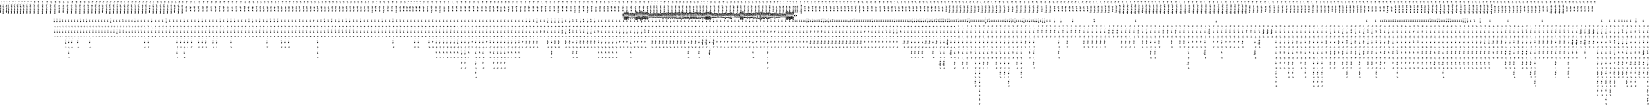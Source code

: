 digraph FST {
rankdir = LR;
size = "8.5,11";
label = "";
center = 1;
orientation = Landscape;
ranksep = "0.4";
nodesep = "0.25";
0 [label = "0", shape = circle, style = bold, fontsize = 14]
	0 -> 1 [label = "therefore:<eps>/-0.3905", fontsize = 14];
	0 -> 4 [label = "therefore:<eps>/-0.091111", fontsize = 14];
	0 -> 0 [label = "therefore:この/-0.066659", fontsize = 14];
	0 -> 7 [label = "therefore:<eps>/-0.4556", fontsize = 14];
	0 -> 10 [label = "therefore:<eps>/-0.17017", fontsize = 14];
	0 -> 0 [label = "therefore:な/0.07088", fontsize = 14];
	0 -> 0 [label = "therefore:て/-0.13877", fontsize = 14];
	0 -> 13 [label = "therefore:<eps>/-0.58155", fontsize = 14];
	0 -> 0 [label = "therefore:そこ/-0.39018", fontsize = 14];
	0 -> 0 [label = "therefore:これ/-0.034199", fontsize = 14];
	0 -> 17 [label = "therefore:<eps>/-0.20478", fontsize = 14];
	0 -> 0 [label = "therefore:する/0.4667", fontsize = 14];
	0 -> 22 [label = "therefore:<eps>/-0.32345", fontsize = 14];
	0 -> 26 [label = "therefore:<eps>/-0.059144", fontsize = 14];
	0 -> 0 [label = "therefore:ため/-0.2873", fontsize = 14];
	0 -> 0 [label = "therefore:つまり/0.024888", fontsize = 14];
	0 -> 29 [label = "therefore:<eps>/-0.46594", fontsize = 14];
	0 -> 33 [label = "therefore:<eps>/-0.30144", fontsize = 14];
	0 -> 36 [label = "therefore:<eps>/-0.25685", fontsize = 14];
	0 -> 0 [label = "therefore:ゆえ/-0.23464", fontsize = 14];
	0 -> 1808 [label = "therefore:<eps>/-0.12069", fontsize = 14];
	0 -> 1799 [label = "therefore:<eps>/-0.041962", fontsize = 14];
	0 -> 1790 [label = "therefore:<eps>/-0.026758", fontsize = 14];
	0 -> 1405 [label = "therefore:<eps>/-0.17973", fontsize = 14];
	0 -> 1397 [label = "therefore:<eps>/-0.19329", fontsize = 14];
	0 -> 1389 [label = "therefore:<eps>/-0.041096", fontsize = 14];
	0 -> 1384 [label = "therefore:<eps>/0.1948", fontsize = 14];
	0 -> 1377 [label = "therefore:<eps>/-0.1362", fontsize = 14];
	0 -> 1371 [label = "therefore:<eps>/-0.14697", fontsize = 14];
	0 -> 1366 [label = "therefore:<eps>/-0.11461", fontsize = 14];
	0 -> 1359 [label = "therefore:<eps>/-0.08849", fontsize = 14];
	0 -> 1352 [label = "therefore:<eps>/-0.074332", fontsize = 14];
	0 -> 1346 [label = "therefore:<eps>/-0.19031", fontsize = 14];
	0 -> 1340 [label = "therefore:<eps>/0.010594", fontsize = 14];
	0 -> 493 [label = "therefore:<eps>/0.13552", fontsize = 14];
	0 -> 488 [label = "therefore:<eps>/-0.24965", fontsize = 14];
	0 -> 483 [label = "therefore:<eps>/-0.24637", fontsize = 14];
	0 -> 478 [label = "therefore:<eps>/-0.1554", fontsize = 14];
	0 -> 473 [label = "therefore:<eps>/-0.27426", fontsize = 14];
	0 -> 467 [label = "therefore:<eps>/-0.0079972", fontsize = 14];
	0 -> 461 [label = "therefore:<eps>/-0.13396", fontsize = 14];
	0 -> 455 [label = "therefore:<eps>/-0.30773", fontsize = 14];
	0 -> 449 [label = "therefore:<eps>/-0.45994", fontsize = 14];
	0 -> 444 [label = "therefore:<eps>/-0.25432", fontsize = 14];
	0 -> 440 [label = "therefore:<eps>/-0.19868", fontsize = 14];
	0 -> 434 [label = "therefore:<eps>/-0.29299", fontsize = 14];
	0 -> 429 [label = "therefore:<eps>/-0.21104", fontsize = 14];
	0 -> 422 [label = "therefore:<eps>/-0.15472", fontsize = 14];
	0 -> 418 [label = "therefore:<eps>/0.067251", fontsize = 14];
	0 -> 413 [label = "therefore:<eps>/-0.22598", fontsize = 14];
	0 -> 407 [label = "therefore:<eps>/-0.46", fontsize = 14];
	0 -> 401 [label = "therefore:<eps>/-0.55472", fontsize = 14];
	0 -> 396 [label = "therefore:<eps>/-0.37089", fontsize = 14];
	0 -> 391 [label = "therefore:<eps>/-0.13972", fontsize = 14];
	0 -> 386 [label = "therefore:<eps>/-0.052405", fontsize = 14];
	0 -> 381 [label = "therefore:<eps>/-0.18877", fontsize = 14];
	0 -> 376 [label = "therefore:<eps>/-0.11691", fontsize = 14];
	0 -> 371 [label = "therefore:<eps>/-0.3859", fontsize = 14];
	0 -> 366 [label = "therefore:<eps>/-0.36941", fontsize = 14];
	0 -> 362 [label = "therefore:<eps>/0.34487", fontsize = 14];
	0 -> 0 [label = ",:、/-0.60301", fontsize = 14];
	0 -> 0 [label = ",:で/-0.41565", fontsize = 14];
	0 -> 0 [label = ",:と/-0.27357", fontsize = 14];
	0 -> 1786 [label = ",:<eps>/-0.042667", fontsize = 14];
	0 -> 1782 [label = ",:<eps>/0.43564", fontsize = 14];
	0 -> 1777 [label = ",:<eps>/-0.15945", fontsize = 14];
	0 -> 1773 [label = ",:<eps>/-0.29154", fontsize = 14];
	0 -> 1768 [label = ",:<eps>/-0.35229", fontsize = 14];
	0 -> 1763 [label = ",:<eps>/-0.43835", fontsize = 14];
	0 -> 1562 [label = ",:<eps>/-0.145", fontsize = 14];
	0 -> 1556 [label = ",:<eps>/-0.080224", fontsize = 14];
	0 -> 1550 [label = ",:<eps>/0.077268", fontsize = 14];
	0 -> 1435 [label = ",:<eps>/-0.23392", fontsize = 14];
	0 -> 1430 [label = ",:<eps>/-0.13477", fontsize = 14];
	0 -> 1424 [label = ",:<eps>/-0.1911", fontsize = 14];
	0 -> 1418 [label = ",:<eps>/-0.47164", fontsize = 14];
	0 -> 1413 [label = ",:<eps>/-0.4329", fontsize = 14];
	0 -> 0 [label = ",:に/-0.42948", fontsize = 14];
	0 -> 0 [label = ",:が/0.10803", fontsize = 14];
	0 -> 0 [label = ",:，/-0.41118", fontsize = 14];
	0 -> 1311 [label = ",:<eps>/0.055695", fontsize = 14];
	0 -> 1308 [label = ",:<eps>/0.13498", fontsize = 14];
	0 -> 1304 [label = ",:<eps>/0.35333", fontsize = 14];
	0 -> 821 [label = ",:<eps>/-0.17769", fontsize = 14];
	0 -> 817 [label = ",:<eps>/0.074322", fontsize = 14];
	0 -> 813 [label = ",:<eps>/-0.27421", fontsize = 14];
	0 -> 809 [label = ",:<eps>/-0.56941", fontsize = 14];
	0 -> 805 [label = ",:<eps>/-0.18961", fontsize = 14];
	0 -> 801 [label = ",:<eps>/0.19887", fontsize = 14];
	0 -> 797 [label = ",:<eps>/-0.22039", fontsize = 14];
	0 -> 793 [label = ",:<eps>/-0.55101", fontsize = 14];
	0 -> 789 [label = ",:<eps>/-0.28011", fontsize = 14];
	0 -> 785 [label = ",:<eps>/-0.35584", fontsize = 14];
	0 -> 781 [label = ",:<eps>/-0.28342", fontsize = 14];
	0 -> 696 [label = ",:<eps>/-0.32181", fontsize = 14];
	0 -> 692 [label = ",:<eps>/-0.41094", fontsize = 14];
	0 -> 688 [label = ",:<eps>/-0.27005", fontsize = 14];
	0 -> 683 [label = ",:<eps>/-0.39009", fontsize = 14];
	0 -> 679 [label = ",:<eps>/-0.32557", fontsize = 14];
	0 -> 675 [label = ",:<eps>/-0.2521", fontsize = 14];
	0 -> 671 [label = ",:<eps>/-0.37099", fontsize = 14];
	0 -> 667 [label = ",:<eps>/-0.25984", fontsize = 14];
	0 -> 663 [label = ",:<eps>/-0.23717", fontsize = 14];
	0 -> 659 [label = ",:<eps>/-0.24711", fontsize = 14];
	0 -> 655 [label = ",:<eps>/-0.24523", fontsize = 14];
	0 -> 651 [label = ",:<eps>/-0.26186", fontsize = 14];
	0 -> 647 [label = ",:<eps>/-0.36202", fontsize = 14];
	0 -> 643 [label = ",:<eps>/-0.26514", fontsize = 14];
	0 -> 640 [label = ",:<eps>/-0.52489", fontsize = 14];
	0 -> 516 [label = ",:<eps>/-0.14143", fontsize = 14];
	0 -> 513 [label = ",:<eps>/-0.25808", fontsize = 14];
	0 -> 509 [label = ",:<eps>/-0.19269", fontsize = 14];
	0 -> 505 [label = ",:<eps>/-0.11311", fontsize = 14];
	0 -> 501 [label = ",:<eps>/-0.11027", fontsize = 14];
	0 -> 497 [label = ",:<eps>/-0.24698", fontsize = 14];
	0 -> 1887 [label = "in:<eps>/-0.026207", fontsize = 14];
	0 -> 61 [label = "in:<eps>/-0.24155", fontsize = 14];
	0 -> 1873 [label = "in:<eps>/0.14522", fontsize = 14];
	0 -> 0 [label = "in:方向/-0.11699", fontsize = 14];
	0 -> 0 [label = "in:さ/-0.21148", fontsize = 14];
	0 -> 1849 [label = "in:<eps>/-0.072877", fontsize = 14];
	0 -> 1842 [label = "in:<eps>/0.016222", fontsize = 14];
	0 -> 1835 [label = "in:<eps>/-0.10168", fontsize = 14];
	0 -> 1827 [label = "in:<eps>/-0.020289", fontsize = 14];
	0 -> 1818 [label = "in:<eps>/0.49367", fontsize = 14];
	0 -> 519 [label = "in:<eps>/-0.33665", fontsize = 14];
	0 -> 58 [label = "in:<eps>/-0.36047", fontsize = 14];
	0 -> 55 [label = "in:<eps>/-0.39326", fontsize = 14];
	0 -> 52 [label = "in:<eps>/-0.3391", fontsize = 14];
	0 -> 0 [label = "in:内/-0.34724", fontsize = 14];
	0 -> 49 [label = "in:<eps>/-0.38334", fontsize = 14];
	0 -> 0 [label = "in:中/-0.38081", fontsize = 14];
	0 -> 46 [label = "in:<eps>/-0.25588", fontsize = 14];
	0 -> 0 [label = "in:を/0.10485", fontsize = 14];
	0 -> 1751 [label = "in:<eps>/0.26341", fontsize = 14];
	0 -> 1746 [label = "in:<eps>/0.11716", fontsize = 14];
	0 -> 1739 [label = "in:<eps>/-0.043413", fontsize = 14];
	0 -> 1734 [label = "in:<eps>/-0.22373", fontsize = 14];
	0 -> 1729 [label = "in:<eps>/-0.037221", fontsize = 14];
	0 -> 1724 [label = "in:<eps>/0.55717", fontsize = 14];
	0 -> 1719 [label = "in:<eps>/0.60808", fontsize = 14];
	0 -> 1711 [label = "in:<eps>/-0.18703", fontsize = 14];
	0 -> 1704 [label = "in:<eps>/-0.21969", fontsize = 14];
	0 -> 1698 [label = "in:<eps>/-0.26757", fontsize = 14];
	0 -> 1692 [label = "in:<eps>/-0.25843", fontsize = 14];
	0 -> 1687 [label = "in:<eps>/-0.15358", fontsize = 14];
	0 -> 1680 [label = "in:<eps>/-0.17669", fontsize = 14];
	0 -> 1674 [label = "in:<eps>/-0.38701", fontsize = 14];
	0 -> 1668 [label = "in:<eps>/-0.31061", fontsize = 14];
	0 -> 1663 [label = "in:<eps>/-0.26191", fontsize = 14];
	0 -> 1658 [label = "in:<eps>/0.24656", fontsize = 14];
	0 -> 0 [label = "in:い/-0.20005", fontsize = 14];
	0 -> 523 [label = "in:<eps>/-0.2999", fontsize = 14];
	0 -> 528 [label = "in:<eps>/-0.23953", fontsize = 14];
	0 -> 532 [label = "in:<eps>/-0.231", fontsize = 14];
	0 -> 536 [label = "in:<eps>/-0.50407", fontsize = 14];
	0 -> 539 [label = "in:<eps>/-0.35", fontsize = 14];
	0 -> 1118 [label = "in:<eps>/0.20845", fontsize = 14];
	0 -> 1121 [label = "in:<eps>/0.14455", fontsize = 14];
	0 -> 1124 [label = "in:<eps>/0.2165", fontsize = 14];
	0 -> 1127 [label = "in:<eps>/0.18533", fontsize = 14];
	0 -> 1130 [label = "in:<eps>/0.085549", fontsize = 14];
	0 -> 1133 [label = "in:<eps>/-0.16552", fontsize = 14];
	0 -> 1138 [label = "in:<eps>/-0.45514", fontsize = 14];
	0 -> 1141 [label = "in:<eps>/0.15755", fontsize = 14];
	0 -> 1145 [label = "in:<eps>/0.21425", fontsize = 14];
	0 -> 1477 [label = "in:<eps>/-0.17726", fontsize = 14];
	0 -> 1471 [label = "in:<eps>/-0.12789", fontsize = 14];
	0 -> 1466 [label = "in:<eps>/-0.088163", fontsize = 14];
	0 -> 1459 [label = "in:<eps>/-0.28235", fontsize = 14];
	0 -> 1454 [label = "in:<eps>/-0.24332", fontsize = 14];
	0 -> 1448 [label = "in:<eps>/-0.12467", fontsize = 14];
	0 -> 1441 [label = "in:<eps>/-0.077739", fontsize = 14];
	0 -> 1148 [label = "in:<eps>/-0.028506", fontsize = 14];
	0 -> 1151 [label = "in:<eps>/-0.21456", fontsize = 14];
	0 -> 1154 [label = "in:<eps>/-0.066017", fontsize = 14];
	0 -> 1199 [label = "in:<eps>/0.27235", fontsize = 14];
	0 -> 1203 [label = "in:<eps>/0.2131", fontsize = 14];
	0 -> 1206 [label = "in:<eps>/0.38538", fontsize = 14];
	0 -> 1210 [label = "in:<eps>/0.54582", fontsize = 14];
	0 -> 1214 [label = "in:<eps>/0.31295", fontsize = 14];
	0 -> 0 [label = "in:そして/-0.12282", fontsize = 14];
	0 -> 0 [label = "in:の/0.065169", fontsize = 14];
	0 -> 0 [label = "in:また/-0.18899", fontsize = 14];
	0 -> 0 [label = "in:で/-0.39898", fontsize = 14];
	0 -> 0 [label = "in:し/-0.10563", fontsize = 14];
	0 -> 0 [label = "in:に/-0.47864", fontsize = 14];
	0 -> 39 [label = "in:<eps>/-0.48289", fontsize = 14];
	0 -> 42 [label = "in:<eps>/-0.55957", fontsize = 14];
	0 -> 1219 [label = "in:<eps>/0.15042", fontsize = 14];
	0 -> 1224 [label = "in:<eps>/0.063776", fontsize = 14];
	0 -> 1228 [label = "in:<eps>/0.47841", fontsize = 14];
	0 -> 1245 [label = "in:<eps>/0.092965", fontsize = 14];
	0 -> 1241 [label = "in:<eps>/0.24716", fontsize = 14];
	0 -> 1238 [label = "in:<eps>/0.42825", fontsize = 14];
	0 -> 1234 [label = "in:<eps>/0.087952", fontsize = 14];
	0 -> 1231 [label = "in:<eps>/0.30963", fontsize = 14];
	0 -> 0 [label = "step:行程/-0.1836", fontsize = 14];
	0 -> 0 [label = "step:（/0.0044724", fontsize = 14];
	0 -> 64 [label = "step:<eps>/-0.37082", fontsize = 14];
	0 -> 0 [label = "step:工程/-0.52368", fontsize = 14];
	0 -> 67 [label = "step:<eps>/-0.32283", fontsize = 14];
	0 -> 0 [label = "step:ステップ/-0.65774", fontsize = 14];
	0 -> 70 [label = "step:<eps>/-0.49019", fontsize = 14];
	0 -> 0 [label = "step:段差/-0.37868", fontsize = 14];
	0 -> 0 [label = "step:９/0.2586", fontsize = 14];
	0 -> 0 [label = "step:処理/-0.028884", fontsize = 14];
	0 -> 73 [label = "step:<eps>/-0.28008", fontsize = 14];
	0 -> 1483 [label = "step:<eps>/0.58268", fontsize = 14];
	0 -> 1490 [label = "step:<eps>/-0.076719", fontsize = 14];
	0 -> 573 [label = "step:<eps>/-0.21157", fontsize = 14];
	0 -> 569 [label = "step:<eps>/-0.26806", fontsize = 14];
	0 -> 565 [label = "step:<eps>/-0.53397", fontsize = 14];
	0 -> 561 [label = "step:<eps>/-0.27963", fontsize = 14];
	0 -> 0 [label = "step:過程/-0.14482", fontsize = 14];
	0 -> 0 [label = "step:ｓ/-0.37673", fontsize = 14];
	0 -> 0 [label = "step:階段/-0.19595", fontsize = 14];
	0 -> 0 [label = "step:ｓｔｅｐ/-0.36426", fontsize = 14];
	0 -> 0 [label = "step:multiplex/-0.17844", fontsize = 14];
	0 -> 557 [label = "step:<eps>/-0.23327", fontsize = 14];
	0 -> 552 [label = "step:<eps>/-0.056097", fontsize = 14];
	0 -> 547 [label = "step:<eps>/0.1557", fontsize = 14];
	0 -> 543 [label = "step:<eps>/-0.20644", fontsize = 14];
	0 -> 82 [label = "109:<eps>/-0.024341", fontsize = 14];
	0 -> 0 [label = "109:１０９/-0.69977", fontsize = 14];
	0 -> 0 [label = "109:１１０/0.22402", fontsize = 14];
	0 -> 0 [label = "109:109/-0.47283", fontsize = 14];
	0 -> 0 [label = "109:１１１/0.24205", fontsize = 14];
	0 -> 79 [label = "109:<eps>/-0.45643", fontsize = 14];
	0 -> 0 [label = "109:１０/-0.011076", fontsize = 14];
	0 -> 0 [label = "109:９/-0.13769", fontsize = 14];
	0 -> 76 [label = "109:<eps>/-0.28242", fontsize = 14];
	0 -> 1513 [label = "109:<eps>/-0.21661", fontsize = 14];
	0 -> 1507 [label = "109:<eps>/-0.16979", fontsize = 14];
	0 -> 1502 [label = "109:<eps>/-0.23898", fontsize = 14];
	0 -> 1496 [label = "109:<eps>/-0.037844", fontsize = 14];
	0 -> 577 [label = "109:<eps>/0.16644", fontsize = 14];
	0 -> 582 [label = "109:<eps>/-0.18228", fontsize = 14];
	0 -> 587 [label = "109:<eps>/-0.085834", fontsize = 14];
	0 -> 592 [label = "109:<eps>/0.056233", fontsize = 14];
	0 -> 597 [label = "109:<eps>/-0.019929", fontsize = 14];
	0 -> 602 [label = "109:<eps>/-0.18315", fontsize = 14];
	0 -> 607 [label = "109:<eps>/-0.47021", fontsize = 14];
	0 -> 611 [label = "109:<eps>/-0.42889", fontsize = 14];
	0 -> 615 [label = "109:<eps>/-0.23627", fontsize = 14];
	0 -> 619 [label = "109:<eps>/-0.26945", fontsize = 14];
	0 -> 624 [label = "109:<eps>/-0.36816", fontsize = 14];
	0 -> 628 [label = "109:<eps>/-0.31139", fontsize = 14];
	0 -> 632 [label = "109:<eps>/-0.083135", fontsize = 14];
	0 -> 636 [label = "109:<eps>/-0.2789", fontsize = 14];
	0 -> 705 [label = "the:<eps>/-0.19177", fontsize = 14];
	0 -> 0 [label = "the:する/-0.24789", fontsize = 14];
	0 -> 0 [label = "the:この/-0.36216", fontsize = 14];
	0 -> 94 [label = "the:<eps>/-0.38489", fontsize = 14];
	0 -> 91 [label = "the:<eps>/-0.43285", fontsize = 14];
	0 -> 88 [label = "the:<eps>/-0.31222", fontsize = 14];
	0 -> 85 [label = "the:<eps>/-0.3569", fontsize = 14];
	0 -> 0 [label = "the:尚/-0.22102", fontsize = 14];
	0 -> 714 [label = "the:<eps>/-0.11621", fontsize = 14];
	0 -> 709 [label = "the:<eps>/-0.14697", fontsize = 14];
	0 -> 0 [label = "the:は/-0.3999", fontsize = 14];
	0 -> 701 [label = "the:<eps>/-0.13516", fontsize = 14];
	0 -> 0 [label = "the:の/-0.46103", fontsize = 14];
	0 -> 0 [label = "the:その/-0.31193", fontsize = 14];
	0 -> 0 [label = "the:（/-0.22286", fontsize = 14];
	0 -> 0 [label = "the:た/-0.31363", fontsize = 14];
	0 -> 0 [label = "the:前記/-0.39973", fontsize = 14];
	0 -> 0 [label = "the:、/-0.56087", fontsize = 14];
	0 -> 0 [label = "the:ア/-0.21137", fontsize = 14];
	0 -> 0 [label = "the:本/-0.2343", fontsize = 14];
	0 -> 0 [label = "the:各/-0.23004", fontsize = 14];
	0 -> 718 [label = "numerals:<eps>/0.10362", fontsize = 14];
	0 -> 0 [label = "numerals:付け/-0.086575", fontsize = 14];
	0 -> 0 [label = "numerals:部分/-0.015002", fontsize = 14];
	0 -> 0 [label = "numerals:番号/-0.2816", fontsize = 14];
	0 -> 0 [label = "numerals:符号/-0.37659", fontsize = 14];
	0 -> 775 [label = "0:<eps>/-0.17469", fontsize = 14];
	0 -> 0 [label = "0:ｏ/0.0090333", fontsize = 14];
	0 -> 0 [label = "0:０/-0.61774", fontsize = 14];
	0 -> 771 [label = "0:<eps>/-0.15321", fontsize = 14];
	0 -> 767 [label = "0:<eps>/-0.17755", fontsize = 14];
	0 -> 763 [label = "0:<eps>/0.092446", fontsize = 14];
	0 -> 758 [label = "0:<eps>/-0.15376", fontsize = 14];
	0 -> 754 [label = "0:<eps>/-0.10106", fontsize = 14];
	0 -> 750 [label = "0:<eps>/0.21999", fontsize = 14];
	0 -> 738 [label = "0:<eps>/-0.05697", fontsize = 14];
	0 -> 734 [label = "0:<eps>/-0.32767", fontsize = 14];
	0 -> 742 [label = "0:<eps>/-0.22449", fontsize = 14];
	0 -> 730 [label = "0:<eps>/-0.40212", fontsize = 14];
	0 -> 726 [label = "0:<eps>/-0.18059", fontsize = 14];
	0 -> 722 [label = "0:<eps>/-0.20499", fontsize = 14];
	0 -> 746 [label = "0:<eps>/-0.47054", fontsize = 14];
	0 -> 1538 [label = "0:<eps>/-0.070646", fontsize = 14];
	0 -> 1544 [label = "0:<eps>/-0.0028167", fontsize = 14];
	0 -> 0 [label = "0:”/0.19225", fontsize = 14];
	0 -> 0 [label = "0:0/-0.27503", fontsize = 14];
	0 -> 0 [label = "0:ゼロ/-0.14962", fontsize = 14];
	0 -> 1520 [label = "0:<eps>/-0.13919", fontsize = 14];
	0 -> 1526 [label = "0:<eps>/-0.36125", fontsize = 14];
	0 -> 1532 [label = "0:<eps>/-0.43039", fontsize = 14];
	0 -> 1865 [label = "0:<eps>/0.2574", fontsize = 14];
	0 -> 1857 [label = "0:<eps>/0.074024", fontsize = 14];
	0 -> 865 [label = "1:<eps>/-0.59699", fontsize = 14];
	0 -> 869 [label = "1:<eps>/-0.56902", fontsize = 14];
	0 -> 97 [label = "1:<eps>/0.052983", fontsize = 14];
	0 -> 877 [label = "1:<eps>/0.14744", fontsize = 14];
	0 -> 861 [label = "1:<eps>/-0.22911", fontsize = 14];
	0 -> 857 [label = "1:<eps>/-0.15539", fontsize = 14];
	0 -> 881 [label = "1:<eps>/0.0312", fontsize = 14];
	0 -> 853 [label = "1:<eps>/-0.46949", fontsize = 14];
	0 -> 849 [label = "1:<eps>/-0.52891", fontsize = 14];
	0 -> 1568 [label = "1:<eps>/-0.23697", fontsize = 14];
	0 -> 0 [label = "1:1/-0.2192", fontsize = 14];
	0 -> 845 [label = "1:<eps>/-0.15229", fontsize = 14];
	0 -> 841 [label = "1:<eps>/-0.40763", fontsize = 14];
	0 -> 0 [label = "1:１/-0.69307", fontsize = 14];
	0 -> 837 [label = "1:<eps>/0.083051", fontsize = 14];
	0 -> 833 [label = "1:<eps>/-0.058522", fontsize = 14];
	0 -> 829 [label = "1:<eps>/-0.18328", fontsize = 14];
	0 -> 825 [label = "1:<eps>/-0.14797", fontsize = 14];
	0 -> 0 [label = "1:１９/0.11972", fontsize = 14];
	0 -> 0 [label = "1:１２/0.11065", fontsize = 14];
	0 -> 873 [label = "1:<eps>/-0.2797", fontsize = 14];
	0 -> 0 [label = "and:ａｎｄ/-0.32098", fontsize = 14];
	0 -> 108 [label = "and:<eps>/-0.2664", fontsize = 14];
	0 -> 885 [label = "and:<eps>/-0.24325", fontsize = 14];
	0 -> 889 [label = "and:<eps>/-0.15252", fontsize = 14];
	0 -> 893 [label = "and:<eps>/-0.42738", fontsize = 14];
	0 -> 897 [label = "and:<eps>/-0.54445", fontsize = 14];
	0 -> 901 [label = "and:<eps>/-0.23524", fontsize = 14];
	0 -> 905 [label = "and:<eps>/-0.25205", fontsize = 14];
	0 -> 909 [label = "and:<eps>/0.017867", fontsize = 14];
	0 -> 913 [label = "and:<eps>/-0.50484", fontsize = 14];
	0 -> 917 [label = "and:<eps>/-0.5439", fontsize = 14];
	0 -> 0 [label = "and:とも/-0.22509", fontsize = 14];
	0 -> 0 [label = "and:及び/-0.5598", fontsize = 14];
	0 -> 0 [label = "and:／/-0.17653", fontsize = 14];
	0 -> 0 [label = "and:や/-0.42382", fontsize = 14];
	0 -> 0 [label = "and:・/-0.23966", fontsize = 14];
	0 -> 0 [label = "and:，/-0.43971", fontsize = 14];
	0 -> 0 [label = "and:および/-0.59005", fontsize = 14];
	0 -> 921 [label = "and:<eps>/0.070014", fontsize = 14];
	0 -> 925 [label = "and:<eps>/-0.15468", fontsize = 14];
	0 -> 0 [label = "and:、/-0.41499", fontsize = 14];
	0 -> 0 [label = "and:と/-0.55896", fontsize = 14];
	0 -> 101 [label = "and:<eps>/-0.36289", fontsize = 14];
	0 -> 105 [label = "and:<eps>/-0.37709", fontsize = 14];
	0 -> 0 [label = "and:し/-0.19941", fontsize = 14];
	0 -> 0 [label = "and:り/-0.37128", fontsize = 14];
	0 -> 1653 [label = "and:<eps>/0.0078412", fontsize = 14];
	0 -> 1647 [label = "and:<eps>/-0.15029", fontsize = 14];
	0 -> 1641 [label = "and:<eps>/-0.18449", fontsize = 14];
	0 -> 1635 [label = "and:<eps>/-0.2046", fontsize = 14];
	0 -> 1629 [label = "and:<eps>/-0.2571", fontsize = 14];
	0 -> 1623 [label = "and:<eps>/-0.004452", fontsize = 14];
	0 -> 1617 [label = "and:<eps>/-0.17328", fontsize = 14];
	0 -> 1611 [label = "and:<eps>/-0.26513", fontsize = 14];
	0 -> 1605 [label = "and:<eps>/-0.26918", fontsize = 14];
	0 -> 1599 [label = "and:<eps>/-0.13498", fontsize = 14];
	0 -> 1593 [label = "and:<eps>/-0.046616", fontsize = 14];
	0 -> 1587 [label = "and:<eps>/-0.1447", fontsize = 14];
	0 -> 1580 [label = "and:<eps>/-0.070048", fontsize = 14];
	0 -> 1574 [label = "and:<eps>/-0.08081", fontsize = 14];
	0 -> 946 [label = "6:<eps>/-0.30753", fontsize = 14];
	0 -> 0 [label = "6:４/0.019768", fontsize = 14];
	0 -> 0 [label = "6:６/-0.72502", fontsize = 14];
	0 -> 0 [label = "6:１１/0.24596", fontsize = 14];
	0 -> 969 [label = "6:<eps>/-0.14948", fontsize = 14];
	0 -> 964 [label = "6:<eps>/-0.22833", fontsize = 14];
	0 -> 0 [label = "6:７/0.10246", fontsize = 14];
	0 -> 0 [label = "6:6/-0.24422", fontsize = 14];
	0 -> 928 [label = "6:<eps>/0.091588", fontsize = 14];
	0 -> 932 [label = "6:<eps>/-0.46532", fontsize = 14];
	0 -> 936 [label = "6:<eps>/-0.19409", fontsize = 14];
	0 -> 941 [label = "6:<eps>/-0.21424", fontsize = 14];
	0 -> 960 [label = "6:<eps>/-0.38379", fontsize = 14];
	0 -> 956 [label = "6:<eps>/-0.44907", fontsize = 14];
	0 -> 951 [label = "6:<eps>/-0.22792", fontsize = 14];
	0 -> 0 [label = "6:５/-0.022864", fontsize = 14];
	0 -> 0 [label = "are:が/-0.48233", fontsize = 14];
	0 -> 0 [label = "are:を/-0.39481", fontsize = 14];
	0 -> 117 [label = "are:<eps>/-0.23128", fontsize = 14];
	0 -> 0 [label = "are:れ/-0.11985", fontsize = 14];
	0 -> 0 [label = "are:に/0.1993", fontsize = 14];
	0 -> 0 [label = "are:て/0.12694", fontsize = 14];
	0 -> 114 [label = "are:<eps>/-0.29514", fontsize = 14];
	0 -> 111 [label = "are:<eps>/-0.24562", fontsize = 14];
	0 -> 0 [label = "are:は/-0.45172", fontsize = 14];
	0 -> 0 [label = "are:それぞれ/-0.23583", fontsize = 14];
	0 -> 120 [label = "are:<eps>/-0.20142", fontsize = 14];
	0 -> 973 [label = "are:<eps>/0.074809", fontsize = 14];
	0 -> 979 [label = "are:<eps>/-0.012592", fontsize = 14];
	0 -> 985 [label = "are:<eps>/0.2034", fontsize = 14];
	0 -> 989 [label = "are:<eps>/0.031269", fontsize = 14];
	0 -> 1112 [label = "indicated:<eps>/0.26399", fontsize = 14];
	0 -> 1107 [label = "indicated:<eps>/-0.056612", fontsize = 14];
	0 -> 0 [label = "indicated:表記/-0.066189", fontsize = 14];
	0 -> 0 [label = "indicated:記/0.049347", fontsize = 14];
	0 -> 170 [label = "indicated:<eps>/-0.097831", fontsize = 14];
	0 -> 0 [label = "indicated:指示/-0.12157", fontsize = 14];
	0 -> 166 [label = "indicated:<eps>/-0.079213", fontsize = 14];
	0 -> 163 [label = "indicated:<eps>/-0.043638", fontsize = 14];
	0 -> 159 [label = "indicated:<eps>/-0.10677", fontsize = 14];
	0 -> 0 [label = "indicated:相当/0.19613", fontsize = 14];
	0 -> 155 [label = "indicated:<eps>/-0.1272", fontsize = 14];
	0 -> 151 [label = "indicated:<eps>/-0.19322", fontsize = 14];
	0 -> 148 [label = "indicated:<eps>/-0.26841", fontsize = 14];
	0 -> 144 [label = "indicated:<eps>/-0.21201", fontsize = 14];
	0 -> 140 [label = "indicated:<eps>/-0.18342", fontsize = 14];
	0 -> 1103 [label = "indicated:<eps>/-0.14861", fontsize = 14];
	0 -> 1096 [label = "indicated:<eps>/-0.063425", fontsize = 14];
	0 -> 1090 [label = "indicated:<eps>/0.023983", fontsize = 14];
	0 -> 1085 [label = "indicated:<eps>/0.0068744", fontsize = 14];
	0 -> 1077 [label = "indicated:<eps>/-0.06428", fontsize = 14];
	0 -> 1070 [label = "indicated:<eps>/-0.070987", fontsize = 14];
	0 -> 1063 [label = "indicated:<eps>/-0.11811", fontsize = 14];
	0 -> 1057 [label = "indicated:<eps>/-0.1505", fontsize = 14];
	0 -> 1052 [label = "indicated:<eps>/-0.28056", fontsize = 14];
	0 -> 1046 [label = "indicated:<eps>/-0.12664", fontsize = 14];
	0 -> 1040 [label = "indicated:<eps>/-0.15622", fontsize = 14];
	0 -> 1030 [label = "indicated:<eps>/-0.30063", fontsize = 14];
	0 -> 1022 [label = "indicated:<eps>/-0.025401", fontsize = 14];
	0 -> 1017 [label = "indicated:<eps>/-0.16631", fontsize = 14];
	0 -> 1011 [label = "indicated:<eps>/-0.14173", fontsize = 14];
	0 -> 1005 [label = "indicated:<eps>/-0.094678", fontsize = 14];
	0 -> 1000 [label = "indicated:<eps>/0.071348", fontsize = 14];
	0 -> 994 [label = "indicated:<eps>/-0.066852", fontsize = 14];
	0 -> 0 [label = "indicated:表/-0.011522", fontsize = 14];
	0 -> 0 [label = "indicated:す/-0.020208", fontsize = 14];
	0 -> 123 [label = "indicated:<eps>/-0.051813", fontsize = 14];
	0 -> 126 [label = "indicated:<eps>/-0.17585", fontsize = 14];
	0 -> 131 [label = "indicated:<eps>/-0.30209", fontsize = 14];
	0 -> 135 [label = "indicated:<eps>/-0.23351", fontsize = 14];
	0 -> 1756 [label = "this:<eps>/-0.036573", fontsize = 14];
	0 -> 0 [label = "this:これ/-0.42562", fontsize = 14];
	0 -> 0 [label = "this:こと/0.16831", fontsize = 14];
	0 -> 1158 [label = "this:<eps>/-0.11102", fontsize = 14];
	0 -> 1162 [label = "this:<eps>/-0.13891", fontsize = 14];
	0 -> 1166 [label = "this:<eps>/-0.53047", fontsize = 14];
	0 -> 1170 [label = "this:<eps>/-0.385", fontsize = 14];
	0 -> 1174 [label = "this:<eps>/-0.39998", fontsize = 14];
	0 -> 1178 [label = "this:<eps>/-0.015719", fontsize = 14];
	0 -> 1181 [label = "this:<eps>/-0.36778", fontsize = 14];
	0 -> 1184 [label = "this:<eps>/0.027846", fontsize = 14];
	0 -> 0 [label = "this:本/-0.42022", fontsize = 14];
	0 -> 0 [label = "this:同/-0.035715", fontsize = 14];
	0 -> 0 [label = "this:該/-0.14966", fontsize = 14];
	0 -> 0 [label = "this:ロック/0.15592", fontsize = 14];
	0 -> 0 [label = "this:その/-0.17035", fontsize = 14];
	0 -> 0 [label = "this:なお/-0.06668", fontsize = 14];
	0 -> 0 [label = "this:この/-0.59276", fontsize = 14];
	0 -> 0 [label = "this:したが/-0.13835", fontsize = 14];
	0 -> 0 [label = "order:目的/-0.10772", fontsize = 14];
	0 -> 0 [label = "order:手順/0.048462", fontsize = 14];
	0 -> 0 [label = "order:程度/-0.16788", fontsize = 14];
	0 -> 0 [label = "order:順次/-0.19828", fontsize = 14];
	0 -> 0 [label = "order:順/-0.48443", fontsize = 14];
	0 -> 0 [label = "order:順序/-0.48031", fontsize = 14];
	0 -> 0 [label = "order:順位/-0.22779", fontsize = 14];
	0 -> 0 [label = "order:順番/-0.36723", fontsize = 14];
	0 -> 0 [label = "order:オーダー/-0.2877", fontsize = 14];
	0 -> 187 [label = "order:<eps>/-0.10761", fontsize = 14];
	0 -> 183 [label = "order:<eps>/-0.22716", fontsize = 14];
	0 -> 180 [label = "order:<eps>/-0.21039", fontsize = 14];
	0 -> 0 [label = "order:せ/-0.01433", fontsize = 14];
	0 -> 0 [label = "order:ら/0.13351", fontsize = 14];
	0 -> 177 [label = "order:<eps>/0.12891", fontsize = 14];
	0 -> 0 [label = "order:ため/-0.51027", fontsize = 14];
	0 -> 174 [label = "order:<eps>/-0.27264", fontsize = 14];
	0 -> 0 [label = "order:する/0.01176", fontsize = 14];
	0 -> 0 [label = "order:これ/0.1586", fontsize = 14];
	0 -> 0 [label = "order:次/0.025026", fontsize = 14];
	0 -> 1195 [label = "order:<eps>/-0.20789", fontsize = 14];
	0 -> 1191 [label = "order:<eps>/-0.2234", fontsize = 14];
	0 -> 1187 [label = "order:<eps>/-0.0066288", fontsize = 14];
	0 -> 0 [label = "turn:順次/-0.073313", fontsize = 14];
	0 -> 0 [label = "turn:通電/0.091862", fontsize = 14];
	0 -> 0 [label = "turn:立ち上がり/0.15666", fontsize = 14];
	0 -> 227 [label = "turn:<eps>/-0.18875", fontsize = 14];
	0 -> 0 [label = "turn:旋回/-0.12164", fontsize = 14];
	0 -> 0 [label = "turn:操舵/0.20774", fontsize = 14];
	0 -> 0 [label = "turn:ｏｎ/-0.067733", fontsize = 14];
	0 -> 224 [label = "turn:<eps>/-0.12962", fontsize = 14];
	0 -> 221 [label = "turn:<eps>/-0.19254", fontsize = 14];
	0 -> 218 [label = "turn:<eps>/-0.053891", fontsize = 14];
	0 -> 0 [label = "turn:巻き/0.0056102", fontsize = 14];
	0 -> 0 [label = "turn:ターン/-0.45047", fontsize = 14];
	0 -> 0 [label = "turn:巻数/-0.17462", fontsize = 14];
	0 -> 0 [label = "turn:次/0.095618", fontsize = 14];
	0 -> 0 [label = "turn:よう/0.29503", fontsize = 14];
	0 -> 0 [label = "turn:な/0.10674", fontsize = 14];
	0 -> 190 [label = "turn:<eps>/0.1283", fontsize = 14];
	0 -> 193 [label = "turn:<eps>/0.12221", fontsize = 14];
	0 -> 0 [label = "turn:順/0.032628", fontsize = 14];
	0 -> 0 [label = "turn:順番/-0.027378", fontsize = 14];
	0 -> 0 [label = "turn:っ/0.25134", fontsize = 14];
	0 -> 214 [label = "turn:<eps>/-0.066353", fontsize = 14];
	0 -> 0 [label = "turn:回転/-0.067587", fontsize = 14];
	0 -> 211 [label = "turn:<eps>/-0.060144", fontsize = 14];
	0 -> 0 [label = "turn:つ/0.27498", fontsize = 14];
	0 -> 208 [label = "turn:<eps>/0.062078", fontsize = 14];
	0 -> 0 [label = "turn:揺動/0.080688", fontsize = 14];
	0 -> 0 [label = "turn:当該/0.29091", fontsize = 14];
	0 -> 205 [label = "turn:<eps>/0.053655", fontsize = 14];
	0 -> 0 [label = "turn:時/0.29976", fontsize = 14];
	0 -> 0 [label = "turn:結果/0.19706", fontsize = 14];
	0 -> 202 [label = "turn:<eps>/-0.28389", fontsize = 14];
	0 -> 196 [label = "turn:<eps>/0.13795", fontsize = 14];
	0 -> 0 [label = "turn:が/0.043859", fontsize = 14];
	0 -> 1249 [label = "turn:<eps>/0.51922", fontsize = 14];
	0 -> 0 [label = "turn:り/0.11384", fontsize = 14];
	0 -> 199 [label = "turn:<eps>/-0.06527", fontsize = 14];
	0 -> 0 [label = "turn:ため/0.26737", fontsize = 14];
	0 -> 0 [label = "turn:定/-0.027537", fontsize = 14];
	0 -> 0 [label = "at:い/-0.055759", fontsize = 14];
	0 -> 0 [label = "at:の/0.19824", fontsize = 14];
	0 -> 0 [label = "at:で/-0.35477", fontsize = 14];
	0 -> 0 [label = "at:し/0.050397", fontsize = 14];
	0 -> 231 [label = "at:<eps>/-0.18732", fontsize = 14];
	0 -> 0 [label = "at:に/-0.37355", fontsize = 14];
	0 -> 0 [label = "at:側/-0.063007", fontsize = 14];
	0 -> 0 [label = "at:さ/-0.022846", fontsize = 14];
	0 -> 1263 [label = "at:<eps>/0.41807", fontsize = 14];
	0 -> 1255 [label = "at:<eps>/0.25142", fontsize = 14];
	0 -> 235 [label = "at:<eps>/-0.37917", fontsize = 14];
	0 -> 239 [label = "at:<eps>/-0.20505", fontsize = 14];
	0 -> 0 [label = "at:お/-0.21741", fontsize = 14];
	0 -> 0 [label = "at:おけ/-0.15829", fontsize = 14];
	0 -> 0 [label = "at:時/-0.24273", fontsize = 14];
	0 -> 0 [label = "at:を/0.086457", fontsize = 14];
	0 -> 1259 [label = "at:<eps>/0.010553", fontsize = 14];
	0 -> 0 [label = "2:で/0.067064", fontsize = 14];
	0 -> 0 [label = "2:３/0.13144", fontsize = 14];
	0 -> 242 [label = "2:<eps>/-0.3041", fontsize = 14];
	0 -> 0 [label = "2:２/-0.68238", fontsize = 14];
	0 -> 0 [label = "2:2/-0.29238", fontsize = 14];
	0 -> 0 [label = "2:２２/0.14799", fontsize = 14];
	0 -> 257 [label = "second:<eps>/-0.24212", fontsize = 14];
	0 -> 245 [label = "second:<eps>/-0.30357", fontsize = 14];
	0 -> 1267 [label = "second:<eps>/0.01429", fontsize = 14];
	0 -> 0 [label = "second:秒/-0.19657", fontsize = 14];
	0 -> 265 [label = "second:<eps>/-0.21235", fontsize = 14];
	0 -> 260 [label = "second:<eps>/-0.33842", fontsize = 14];
	0 -> 248 [label = "second:<eps>/-0.71115", fontsize = 14];
	0 -> 251 [label = "second:<eps>/-0.48688", fontsize = 14];
	0 -> 254 [label = "second:<eps>/-0.30065", fontsize = 14];
	0 -> 1272 [label = "second:<eps>/0.3623", fontsize = 14];
	0 -> 0 [label = "intervals:ごと/-0.15955", fontsize = 14];
	0 -> 292 [label = "intervals:<eps>/-0.12472", fontsize = 14];
	0 -> 1880 [label = "intervals:<eps>/0.28756", fontsize = 14];
	0 -> 0 [label = "intervals:等/0.075381", fontsize = 14];
	0 -> 268 [label = "intervals:<eps>/-0.34372", fontsize = 14];
	0 -> 0 [label = "intervals:互い/0.15334", fontsize = 14];
	0 -> 1300 [label = "intervals:<eps>/-0.072278", fontsize = 14];
	0 -> 1296 [label = "intervals:<eps>/-0.22416", fontsize = 14];
	0 -> 1292 [label = "intervals:<eps>/-0.25452", fontsize = 14];
	0 -> 1288 [label = "intervals:<eps>/0.079365", fontsize = 14];
	0 -> 1283 [label = "intervals:<eps>/0.24185", fontsize = 14];
	0 -> 1279 [label = "intervals:<eps>/-0.013114", fontsize = 14];
	0 -> 1275 [label = "intervals:<eps>/-0.14849", fontsize = 14];
	0 -> 0 [label = "intervals:毎/-0.26414", fontsize = 14];
	0 -> 0 [label = "intervals:的/0.19381", fontsize = 14];
	0 -> 0 [label = "intervals:区間/-0.16734", fontsize = 14];
	0 -> 0 [label = "intervals:時間/0.025158", fontsize = 14];
	0 -> 271 [label = "intervals:<eps>/-0.17802", fontsize = 14];
	0 -> 0 [label = "intervals:インターバル/-0.15551", fontsize = 14];
	0 -> 0 [label = "intervals:音程/-0.20544", fontsize = 14];
	0 -> 274 [label = "intervals:<eps>/-0.33843", fontsize = 14];
	0 -> 0 [label = "intervals:おき/-0.1651", fontsize = 14];
	0 -> 277 [label = "intervals:<eps>/-0.17037", fontsize = 14];
	0 -> 0 [label = "intervals:周期/-0.1771", fontsize = 14];
	0 -> 0 [label = "intervals:間隔/-0.53279", fontsize = 14];
	0 -> 280 [label = "intervals:<eps>/-0.33861", fontsize = 14];
	0 -> 283 [label = "intervals:<eps>/-0.27234", fontsize = 14];
	0 -> 286 [label = "intervals:<eps>/-0.25434", fontsize = 14];
	0 -> 0 [label = "intervals:期間/-0.040008", fontsize = 14];
	0 -> 289 [label = "intervals:<eps>/-0.079825", fontsize = 14];
	0 -> 0 [label = "intervals:ピッチ/-0.080898", fontsize = 14];
	0 -> 0 [label = "for:が/0.0054961", fontsize = 14];
	0 -> 0 [label = "for:を/-0.32004", fontsize = 14];
	0 -> 316 [label = "for:<eps>/-0.21539", fontsize = 14];
	0 -> 319 [label = "for:<eps>/-0.14517", fontsize = 14];
	0 -> 0 [label = "for:用/-0.38118", fontsize = 14];
	0 -> 313 [label = "for:<eps>/-0.45854", fontsize = 14];
	0 -> 1329 [label = "for:<eps>/-0.40423", fontsize = 14];
	0 -> 0 [label = "for:ため/-0.31039", fontsize = 14];
	0 -> 310 [label = "for:<eps>/-0.26449", fontsize = 14];
	0 -> 0 [label = "for:に/-0.057446", fontsize = 14];
	0 -> 307 [label = "for:<eps>/-0.13745", fontsize = 14];
	0 -> 0 [label = "for:する/-0.12819", fontsize = 14];
	0 -> 304 [label = "for:<eps>/-0.17962", fontsize = 14];
	0 -> 301 [label = "for:<eps>/-0.14512", fontsize = 14];
	0 -> 0 [label = "for:で/-0.10217", fontsize = 14];
	0 -> 1326 [label = "for:<eps>/0.22951", fontsize = 14];
	0 -> 0 [label = "for:の/-0.20795", fontsize = 14];
	0 -> 295 [label = "for:<eps>/-0.14512", fontsize = 14];
	0 -> 298 [label = "for:<eps>/-0.30547", fontsize = 14];
	0 -> 322 [label = "for:<eps>/-0.35379", fontsize = 14];
	0 -> 1314 [label = "for:<eps>/-0.07324", fontsize = 14];
	0 -> 1319 [label = "for:<eps>/0.24696", fontsize = 14];
	0 -> 1323 [label = "for:<eps>/-0.4712", fontsize = 14];
	0 -> 1332 [label = "example:<eps>/-0.48387", fontsize = 14];
	0 -> 0 [label = "example:実施/-0.17996", fontsize = 14];
	0 -> 325 [label = "example:<eps>/-0.19913", fontsize = 14];
	0 -> 329 [label = "example:<eps>/-0.50413", fontsize = 14];
	0 -> 0 [label = "example:例/-0.53595", fontsize = 14];
	0 -> 0 [label = "example:例えば/-0.32512", fontsize = 14];
	0 -> 332 [label = "example:<eps>/-0.30646", fontsize = 14];
	0 -> 0 [label = "example:例示/-0.18377", fontsize = 14];
	0 -> 0 [label = "example:場合/-0.06542", fontsize = 14];
	0 -> 335 [label = ".:<eps>/-0.37591", fontsize = 14];
	0 -> 338 [label = ".:<eps>/-0.56222", fontsize = 14];
	0 -> 0 [label = ".:。/-0.62093", fontsize = 14];
	0 -> 341 [label = ".:<eps>/-0.5232", fontsize = 14];
	0 -> 344 [label = ".:<eps>/-0.67686", fontsize = 14];
	0 -> 348 [label = ".:<eps>/-0.40936", fontsize = 14];
	0 -> 0 [label = ".:る/-0.36042", fontsize = 14];
	0 -> 352 [label = ".:<eps>/-0.70148", fontsize = 14];
	0 -> 358 [label = ".:<eps>/-0.60702", fontsize = 14];
	0 -> 355 [label = ".:<eps>/-0.38263", fontsize = 14];
1 [label = "1", shape = circle, style = solid, fontsize = 14]
2 [label = "2", shape = circle, style = solid, fontsize = 14]
	2 -> 3 [label = "<eps>:その", fontsize = 14];
3 [label = "3", shape = circle, style = solid, fontsize = 14]
	3 -> 0 [label = "<eps>:ため", fontsize = 14];
4 [label = "4", shape = circle, style = solid, fontsize = 14]
5 [label = "5", shape = circle, style = solid, fontsize = 14]
	5 -> 6 [label = "<eps>:その", fontsize = 14];
6 [label = "6", shape = circle, style = solid, fontsize = 14]
	6 -> 0 [label = "<eps>:結果", fontsize = 14];
7 [label = "7", shape = circle, style = solid, fontsize = 14]
8 [label = "8", shape = circle, style = solid, fontsize = 14]
	8 -> 9 [label = "<eps>:この", fontsize = 14];
9 [label = "9", shape = circle, style = solid, fontsize = 14]
	9 -> 0 [label = "<eps>:ため", fontsize = 14];
10 [label = "10", shape = circle, style = solid, fontsize = 14]
11 [label = "11", shape = circle, style = solid, fontsize = 14]
	11 -> 12 [label = "<eps>:この", fontsize = 14];
12 [label = "12", shape = circle, style = solid, fontsize = 14]
	12 -> 0 [label = "<eps>:為", fontsize = 14];
13 [label = "13", shape = circle, style = solid, fontsize = 14]
14 [label = "14", shape = circle, style = solid, fontsize = 14]
	14 -> 15 [label = "<eps>:したが", fontsize = 14];
15 [label = "15", shape = circle, style = solid, fontsize = 14]
	15 -> 16 [label = "<eps>:っ", fontsize = 14];
16 [label = "16", shape = circle, style = solid, fontsize = 14]
	16 -> 0 [label = "<eps>:て", fontsize = 14];
17 [label = "17", shape = circle, style = solid, fontsize = 14]
18 [label = "18", shape = circle, style = solid, fontsize = 14]
	18 -> 19 [label = "<eps>:これ", fontsize = 14];
19 [label = "19", shape = circle, style = solid, fontsize = 14]
	19 -> 20 [label = "<eps>:に", fontsize = 14];
20 [label = "20", shape = circle, style = solid, fontsize = 14]
	20 -> 21 [label = "<eps>:よ", fontsize = 14];
21 [label = "21", shape = circle, style = solid, fontsize = 14]
	21 -> 0 [label = "<eps>:り", fontsize = 14];
22 [label = "22", shape = circle, style = solid, fontsize = 14]
23 [label = "23", shape = circle, style = solid, fontsize = 14]
	23 -> 24 [label = "<eps>:よ", fontsize = 14];
24 [label = "24", shape = circle, style = solid, fontsize = 14]
	24 -> 25 [label = "<eps>:っ", fontsize = 14];
25 [label = "25", shape = circle, style = solid, fontsize = 14]
	25 -> 0 [label = "<eps>:て", fontsize = 14];
26 [label = "26", shape = circle, style = solid, fontsize = 14]
27 [label = "27", shape = circle, style = solid, fontsize = 14]
	27 -> 28 [label = "<eps>:よ", fontsize = 14];
28 [label = "28", shape = circle, style = solid, fontsize = 14]
	28 -> 0 [label = "<eps>:り", fontsize = 14];
29 [label = "29", shape = circle, style = solid, fontsize = 14]
30 [label = "30", shape = circle, style = solid, fontsize = 14]
	30 -> 31 [label = "<eps>:従", fontsize = 14];
31 [label = "31", shape = circle, style = solid, fontsize = 14]
	31 -> 32 [label = "<eps>:っ", fontsize = 14];
32 [label = "32", shape = circle, style = solid, fontsize = 14]
	32 -> 0 [label = "<eps>:て", fontsize = 14];
33 [label = "33", shape = circle, style = solid, fontsize = 14]
34 [label = "34", shape = circle, style = solid, fontsize = 14]
	34 -> 35 [label = "<eps>:それ", fontsize = 14];
35 [label = "35", shape = circle, style = solid, fontsize = 14]
	35 -> 0 [label = "<eps>:ゆえ", fontsize = 14];
36 [label = "36", shape = circle, style = solid, fontsize = 14]
37 [label = "37", shape = circle, style = solid, fontsize = 14]
	37 -> 38 [label = "<eps>:それ", fontsize = 14];
38 [label = "38", shape = circle, style = solid, fontsize = 14]
	38 -> 0 [label = "<eps>:故", fontsize = 14];
39 [label = "39", shape = circle, style = solid, fontsize = 14]
40 [label = "40", shape = circle, style = solid, fontsize = 14]
	40 -> 41 [label = "<eps>:に", fontsize = 14];
41 [label = "41", shape = circle, style = solid, fontsize = 14]
	41 -> 0 [label = "<eps>:おけ", fontsize = 14];
42 [label = "42", shape = circle, style = solid, fontsize = 14]
43 [label = "43", shape = circle, style = solid, fontsize = 14]
	43 -> 44 [label = "<eps>:に", fontsize = 14];
44 [label = "44", shape = circle, style = solid, fontsize = 14]
	44 -> 45 [label = "<eps>:お", fontsize = 14];
45 [label = "45", shape = circle, style = solid, fontsize = 14]
	45 -> 0 [label = "<eps>:い", fontsize = 14];
46 [label = "46", shape = circle, style = solid, fontsize = 14]
47 [label = "47", shape = circle, style = solid, fontsize = 14]
	47 -> 48 [label = "<eps>:場合", fontsize = 14];
48 [label = "48", shape = circle, style = solid, fontsize = 14]
	48 -> 0 [label = "<eps>:に", fontsize = 14];
49 [label = "49", shape = circle, style = solid, fontsize = 14]
50 [label = "50", shape = circle, style = solid, fontsize = 14]
	50 -> 51 [label = "<eps>:中", fontsize = 14];
51 [label = "51", shape = circle, style = solid, fontsize = 14]
	51 -> 0 [label = "<eps>:に", fontsize = 14];
52 [label = "52", shape = circle, style = solid, fontsize = 14]
53 [label = "53", shape = circle, style = solid, fontsize = 14]
	53 -> 54 [label = "<eps>:内", fontsize = 14];
54 [label = "54", shape = circle, style = solid, fontsize = 14]
	54 -> 0 [label = "<eps>:で", fontsize = 14];
55 [label = "55", shape = circle, style = solid, fontsize = 14]
56 [label = "56", shape = circle, style = solid, fontsize = 14]
	56 -> 57 [label = "<eps>:内", fontsize = 14];
57 [label = "57", shape = circle, style = solid, fontsize = 14]
	57 -> 0 [label = "<eps>:に", fontsize = 14];
58 [label = "58", shape = circle, style = solid, fontsize = 14]
59 [label = "59", shape = circle, style = solid, fontsize = 14]
	59 -> 60 [label = "<eps>:お", fontsize = 14];
60 [label = "60", shape = circle, style = solid, fontsize = 14]
	60 -> 0 [label = "<eps>:い", fontsize = 14];
61 [label = "61", shape = circle, style = solid, fontsize = 14]
62 [label = "62", shape = circle, style = solid, fontsize = 14]
	62 -> 63 [label = "<eps>:際", fontsize = 14];
63 [label = "63", shape = circle, style = solid, fontsize = 14]
	63 -> 0 [label = "<eps>:に", fontsize = 14];
64 [label = "64", shape = circle, style = solid, fontsize = 14]
65 [label = "65", shape = circle, style = solid, fontsize = 14]
	65 -> 66 [label = "<eps>:（", fontsize = 14];
66 [label = "66", shape = circle, style = solid, fontsize = 14]
	66 -> 0 [label = "<eps>:ステップ", fontsize = 14];
67 [label = "67", shape = circle, style = solid, fontsize = 14]
68 [label = "68", shape = circle, style = solid, fontsize = 14]
	68 -> 69 [label = "<eps>:工程", fontsize = 14];
69 [label = "69", shape = circle, style = solid, fontsize = 14]
	69 -> 0 [label = "<eps>:ｓ", fontsize = 14];
70 [label = "70", shape = circle, style = solid, fontsize = 14]
71 [label = "71", shape = circle, style = solid, fontsize = 14]
	71 -> 72 [label = "<eps>:ステップ", fontsize = 14];
72 [label = "72", shape = circle, style = solid, fontsize = 14]
	72 -> 0 [label = "<eps>:ｓ", fontsize = 14];
73 [label = "73", shape = circle, style = solid, fontsize = 14]
74 [label = "74", shape = circle, style = solid, fontsize = 14]
	74 -> 75 [label = "<eps>:処理", fontsize = 14];
75 [label = "75", shape = circle, style = solid, fontsize = 14]
	75 -> 0 [label = "<eps>:ｓ", fontsize = 14];
76 [label = "76", shape = circle, style = solid, fontsize = 14]
77 [label = "77", shape = circle, style = solid, fontsize = 14]
	77 -> 78 [label = "<eps>:10", fontsize = 14];
78 [label = "78", shape = circle, style = solid, fontsize = 14]
	78 -> 0 [label = "<eps>:9", fontsize = 14];
79 [label = "79", shape = circle, style = solid, fontsize = 14]
80 [label = "80", shape = circle, style = solid, fontsize = 14]
	80 -> 81 [label = "<eps>:１０", fontsize = 14];
81 [label = "81", shape = circle, style = solid, fontsize = 14]
	81 -> 0 [label = "<eps>:９", fontsize = 14];
82 [label = "82", shape = circle, style = solid, fontsize = 14]
83 [label = "83", shape = circle, style = solid, fontsize = 14]
	83 -> 84 [label = "<eps>:１０", fontsize = 14];
84 [label = "84", shape = circle, style = solid, fontsize = 14]
	84 -> 0 [label = "<eps>:８", fontsize = 14];
85 [label = "85", shape = circle, style = solid, fontsize = 14]
86 [label = "86", shape = circle, style = solid, fontsize = 14]
	86 -> 87 [label = "<eps>:は", fontsize = 14];
87 [label = "87", shape = circle, style = solid, fontsize = 14]
	87 -> 0 [label = "<eps>:、", fontsize = 14];
88 [label = "88", shape = circle, style = solid, fontsize = 14]
89 [label = "89", shape = circle, style = solid, fontsize = 14]
	89 -> 90 [label = "<eps>:は", fontsize = 14];
90 [label = "90", shape = circle, style = solid, fontsize = 14]
	90 -> 0 [label = "<eps>:この", fontsize = 14];
91 [label = "91", shape = circle, style = solid, fontsize = 14]
92 [label = "92", shape = circle, style = solid, fontsize = 14]
	92 -> 93 [label = "<eps>:また", fontsize = 14];
93 [label = "93", shape = circle, style = solid, fontsize = 14]
	93 -> 0 [label = "<eps>:、", fontsize = 14];
94 [label = "94", shape = circle, style = solid, fontsize = 14]
95 [label = "95", shape = circle, style = solid, fontsize = 14]
	95 -> 96 [label = "<eps>:なお", fontsize = 14];
96 [label = "96", shape = circle, style = solid, fontsize = 14]
	96 -> 0 [label = "<eps>:、", fontsize = 14];
97 [label = "97", shape = circle, style = solid, fontsize = 14]
98 [label = "98", shape = circle, style = solid, fontsize = 14]
	98 -> 99 [label = "<eps>:２", fontsize = 14];
99 [label = "99", shape = circle, style = solid, fontsize = 14]
	99 -> 100 [label = "<eps>:に", fontsize = 14];
100 [label = "100", shape = circle, style = solid, fontsize = 14]
	100 -> 0 [label = "<eps>:示", fontsize = 14];
101 [label = "101", shape = circle, style = solid, fontsize = 14]
102 [label = "102", shape = circle, style = solid, fontsize = 14]
	102 -> 103 [label = "<eps>:と", fontsize = 14];
103 [label = "103", shape = circle, style = solid, fontsize = 14]
	103 -> 104 [label = "<eps>:し", fontsize = 14];
104 [label = "104", shape = circle, style = solid, fontsize = 14]
	104 -> 0 [label = "<eps>:、", fontsize = 14];
105 [label = "105", shape = circle, style = solid, fontsize = 14]
106 [label = "106", shape = circle, style = solid, fontsize = 14]
	106 -> 107 [label = "<eps>:と", fontsize = 14];
107 [label = "107", shape = circle, style = solid, fontsize = 14]
	107 -> 0 [label = "<eps>:とも", fontsize = 14];
108 [label = "108", shape = circle, style = solid, fontsize = 14]
109 [label = "109", shape = circle, style = solid, fontsize = 14]
	109 -> 110 [label = "<eps>:り", fontsize = 14];
110 [label = "110", shape = circle, style = solid, fontsize = 14]
	110 -> 0 [label = "<eps>:、", fontsize = 14];
111 [label = "111", shape = circle, style = solid, fontsize = 14]
112 [label = "112", shape = circle, style = solid, fontsize = 14]
	112 -> 113 [label = "<eps>:は", fontsize = 14];
113 [label = "113", shape = circle, style = solid, fontsize = 14]
	113 -> 0 [label = "<eps>:、", fontsize = 14];
114 [label = "114", shape = circle, style = solid, fontsize = 14]
115 [label = "115", shape = circle, style = solid, fontsize = 14]
	115 -> 116 [label = "<eps>:と", fontsize = 14];
116 [label = "116", shape = circle, style = solid, fontsize = 14]
	116 -> 0 [label = "<eps>:が", fontsize = 14];
117 [label = "117", shape = circle, style = solid, fontsize = 14]
118 [label = "118", shape = circle, style = solid, fontsize = 14]
	118 -> 119 [label = "<eps>:を", fontsize = 14];
119 [label = "119", shape = circle, style = solid, fontsize = 14]
	119 -> 0 [label = "<eps>:それぞれ", fontsize = 14];
120 [label = "120", shape = circle, style = solid, fontsize = 14]
121 [label = "121", shape = circle, style = solid, fontsize = 14]
	121 -> 122 [label = "<eps>:同士", fontsize = 14];
122 [label = "122", shape = circle, style = solid, fontsize = 14]
	122 -> 0 [label = "<eps>:が", fontsize = 14];
123 [label = "123", shape = circle, style = solid, fontsize = 14]
124 [label = "124", shape = circle, style = solid, fontsize = 14]
	124 -> 125 [label = "<eps>:で", fontsize = 14];
125 [label = "125", shape = circle, style = solid, fontsize = 14]
	125 -> 0 [label = "<eps>:表", fontsize = 14];
126 [label = "126", shape = circle, style = solid, fontsize = 14]
127 [label = "127", shape = circle, style = solid, fontsize = 14]
	127 -> 128 [label = "<eps>:で", fontsize = 14];
128 [label = "128", shape = circle, style = solid, fontsize = 14]
	128 -> 129 [label = "<eps>:示", fontsize = 14];
129 [label = "129", shape = circle, style = solid, fontsize = 14]
	129 -> 130 [label = "<eps>:し", fontsize = 14];
130 [label = "130", shape = circle, style = solid, fontsize = 14]
	130 -> 0 [label = "<eps>:た", fontsize = 14];
131 [label = "131", shape = circle, style = solid, fontsize = 14]
132 [label = "132", shape = circle, style = solid, fontsize = 14]
	132 -> 133 [label = "<eps>:で", fontsize = 14];
133 [label = "133", shape = circle, style = solid, fontsize = 14]
	133 -> 134 [label = "<eps>:示", fontsize = 14];
134 [label = "134", shape = circle, style = solid, fontsize = 14]
	134 -> 0 [label = "<eps>:す", fontsize = 14];
135 [label = "135", shape = circle, style = solid, fontsize = 14]
136 [label = "136", shape = circle, style = solid, fontsize = 14]
	136 -> 137 [label = "<eps>:で", fontsize = 14];
137 [label = "137", shape = circle, style = solid, fontsize = 14]
	137 -> 138 [label = "<eps>:示", fontsize = 14];
138 [label = "138", shape = circle, style = solid, fontsize = 14]
	138 -> 139 [label = "<eps>:す", fontsize = 14];
139 [label = "139", shape = circle, style = solid, fontsize = 14]
	139 -> 0 [label = "<eps>:よう", fontsize = 14];
140 [label = "140", shape = circle, style = solid, fontsize = 14]
141 [label = "141", shape = circle, style = solid, fontsize = 14]
	141 -> 142 [label = "<eps>:示", fontsize = 14];
142 [label = "142", shape = circle, style = solid, fontsize = 14]
	142 -> 143 [label = "<eps>:し", fontsize = 14];
143 [label = "143", shape = circle, style = solid, fontsize = 14]
	143 -> 0 [label = "<eps>:た", fontsize = 14];
144 [label = "144", shape = circle, style = solid, fontsize = 14]
145 [label = "145", shape = circle, style = solid, fontsize = 14]
	145 -> 146 [label = "<eps>:示", fontsize = 14];
146 [label = "146", shape = circle, style = solid, fontsize = 14]
	146 -> 147 [label = "<eps>:さ", fontsize = 14];
147 [label = "147", shape = circle, style = solid, fontsize = 14]
	147 -> 0 [label = "<eps>:れ", fontsize = 14];
148 [label = "148", shape = circle, style = solid, fontsize = 14]
149 [label = "149", shape = circle, style = solid, fontsize = 14]
	149 -> 150 [label = "<eps>:示", fontsize = 14];
150 [label = "150", shape = circle, style = solid, fontsize = 14]
	150 -> 0 [label = "<eps>:す", fontsize = 14];
151 [label = "151", shape = circle, style = solid, fontsize = 14]
152 [label = "152", shape = circle, style = solid, fontsize = 14]
	152 -> 153 [label = "<eps>:示", fontsize = 14];
153 [label = "153", shape = circle, style = solid, fontsize = 14]
	153 -> 154 [label = "<eps>:す", fontsize = 14];
154 [label = "154", shape = circle, style = solid, fontsize = 14]
	154 -> 0 [label = "<eps>:よう", fontsize = 14];
155 [label = "155", shape = circle, style = solid, fontsize = 14]
156 [label = "156", shape = circle, style = solid, fontsize = 14]
	156 -> 157 [label = "<eps>:示", fontsize = 14];
157 [label = "157", shape = circle, style = solid, fontsize = 14]
	157 -> 158 [label = "<eps>:す", fontsize = 14];
158 [label = "158", shape = circle, style = solid, fontsize = 14]
	158 -> 0 [label = "<eps>:もの", fontsize = 14];
159 [label = "159", shape = circle, style = solid, fontsize = 14]
160 [label = "160", shape = circle, style = solid, fontsize = 14]
	160 -> 161 [label = "<eps>:表わ", fontsize = 14];
161 [label = "161", shape = circle, style = solid, fontsize = 14]
	161 -> 162 [label = "<eps>:さ", fontsize = 14];
162 [label = "162", shape = circle, style = solid, fontsize = 14]
	162 -> 0 [label = "<eps>:れ", fontsize = 14];
163 [label = "163", shape = circle, style = solid, fontsize = 14]
164 [label = "164", shape = circle, style = solid, fontsize = 14]
	164 -> 165 [label = "<eps>:指定", fontsize = 14];
165 [label = "165", shape = circle, style = solid, fontsize = 14]
	165 -> 0 [label = "<eps>:さ", fontsize = 14];
166 [label = "166", shape = circle, style = solid, fontsize = 14]
167 [label = "167", shape = circle, style = solid, fontsize = 14]
	167 -> 168 [label = "<eps>:指定", fontsize = 14];
168 [label = "168", shape = circle, style = solid, fontsize = 14]
	168 -> 169 [label = "<eps>:さ", fontsize = 14];
169 [label = "169", shape = circle, style = solid, fontsize = 14]
	169 -> 0 [label = "<eps>:れ", fontsize = 14];
170 [label = "170", shape = circle, style = solid, fontsize = 14]
171 [label = "171", shape = circle, style = solid, fontsize = 14]
	171 -> 172 [label = "<eps>:指示", fontsize = 14];
172 [label = "172", shape = circle, style = solid, fontsize = 14]
	172 -> 173 [label = "<eps>:し", fontsize = 14];
173 [label = "173", shape = circle, style = solid, fontsize = 14]
	173 -> 0 [label = "<eps>:た", fontsize = 14];
174 [label = "174", shape = circle, style = solid, fontsize = 14]
175 [label = "175", shape = circle, style = solid, fontsize = 14]
	175 -> 176 [label = "<eps>:する", fontsize = 14];
176 [label = "176", shape = circle, style = solid, fontsize = 14]
	176 -> 0 [label = "<eps>:ため", fontsize = 14];
177 [label = "177", shape = circle, style = solid, fontsize = 14]
178 [label = "178", shape = circle, style = solid, fontsize = 14]
	178 -> 179 [label = "<eps>:それ", fontsize = 14];
179 [label = "179", shape = circle, style = solid, fontsize = 14]
	179 -> 0 [label = "<eps>:ら", fontsize = 14];
180 [label = "180", shape = circle, style = solid, fontsize = 14]
181 [label = "181", shape = circle, style = solid, fontsize = 14]
	181 -> 182 [label = "<eps>:す", fontsize = 14];
182 [label = "182", shape = circle, style = solid, fontsize = 14]
	182 -> 0 [label = "<eps>:ため", fontsize = 14];
183 [label = "183", shape = circle, style = solid, fontsize = 14]
184 [label = "184", shape = circle, style = solid, fontsize = 14]
	184 -> 185 [label = "<eps>:行", fontsize = 14];
185 [label = "185", shape = circle, style = solid, fontsize = 14]
	185 -> 186 [label = "<eps>:う", fontsize = 14];
186 [label = "186", shape = circle, style = solid, fontsize = 14]
	186 -> 0 [label = "<eps>:ため", fontsize = 14];
187 [label = "187", shape = circle, style = solid, fontsize = 14]
188 [label = "188", shape = circle, style = solid, fontsize = 14]
	188 -> 189 [label = "<eps>:解決", fontsize = 14];
189 [label = "189", shape = circle, style = solid, fontsize = 14]
	189 -> 0 [label = "<eps>:する", fontsize = 14];
190 [label = "190", shape = circle, style = solid, fontsize = 14]
191 [label = "191", shape = circle, style = solid, fontsize = 14]
	191 -> 192 [label = "<eps>:な", fontsize = 14];
192 [label = "192", shape = circle, style = solid, fontsize = 14]
	192 -> 0 [label = "<eps>:っ", fontsize = 14];
193 [label = "193", shape = circle, style = solid, fontsize = 14]
194 [label = "194", shape = circle, style = solid, fontsize = 14]
	194 -> 195 [label = "<eps>:な", fontsize = 14];
195 [label = "195", shape = circle, style = solid, fontsize = 14]
	195 -> 0 [label = "<eps>:り", fontsize = 14];
196 [label = "196", shape = circle, style = solid, fontsize = 14]
197 [label = "197", shape = circle, style = solid, fontsize = 14]
	197 -> 198 [label = "<eps>:よ", fontsize = 14];
198 [label = "198", shape = circle, style = solid, fontsize = 14]
	198 -> 0 [label = "<eps>:り", fontsize = 14];
199 [label = "199", shape = circle, style = solid, fontsize = 14]
200 [label = "200", shape = circle, style = solid, fontsize = 14]
	200 -> 201 [label = "<eps>:が", fontsize = 14];
201 [label = "201", shape = circle, style = solid, fontsize = 14]
	201 -> 0 [label = "<eps>:回動", fontsize = 14];
202 [label = "202", shape = circle, style = solid, fontsize = 14]
203 [label = "203", shape = circle, style = solid, fontsize = 14]
	203 -> 204 [label = "<eps>:が", fontsize = 14];
204 [label = "204", shape = circle, style = solid, fontsize = 14]
	204 -> 0 [label = "<eps>:ターン", fontsize = 14];
205 [label = "205", shape = circle, style = solid, fontsize = 14]
206 [label = "206", shape = circle, style = solid, fontsize = 14]
	206 -> 207 [label = "<eps>:さ", fontsize = 14];
207 [label = "207", shape = circle, style = solid, fontsize = 14]
	207 -> 0 [label = "<eps>:せ", fontsize = 14];
208 [label = "208", shape = circle, style = solid, fontsize = 14]
209 [label = "209", shape = circle, style = solid, fontsize = 14]
	209 -> 210 [label = "<eps>:揺動", fontsize = 14];
210 [label = "210", shape = circle, style = solid, fontsize = 14]
	210 -> 0 [label = "<eps>:方向", fontsize = 14];
211 [label = "211", shape = circle, style = solid, fontsize = 14]
212 [label = "212", shape = circle, style = solid, fontsize = 14]
	212 -> 213 [label = "<eps>:回", fontsize = 14];
213 [label = "213", shape = circle, style = solid, fontsize = 14]
	213 -> 0 [label = "<eps>:動", fontsize = 14];
214 [label = "214", shape = circle, style = solid, fontsize = 14]
215 [label = "215", shape = circle, style = solid, fontsize = 14]
	215 -> 216 [label = "<eps>:点灯", fontsize = 14];
216 [label = "216", shape = circle, style = solid, fontsize = 14]
	216 -> 217 [label = "<eps>:する", fontsize = 14];
217 [label = "217", shape = circle, style = solid, fontsize = 14]
	217 -> 0 [label = "<eps>:よう", fontsize = 14];
218 [label = "218", shape = circle, style = solid, fontsize = 14]
219 [label = "219", shape = circle, style = solid, fontsize = 14]
	219 -> 220 [label = "<eps>:点灯", fontsize = 14];
220 [label = "220", shape = circle, style = solid, fontsize = 14]
	220 -> 0 [label = "<eps>:状態", fontsize = 14];
221 [label = "221", shape = circle, style = solid, fontsize = 14]
222 [label = "222", shape = circle, style = solid, fontsize = 14]
	222 -> 223 [label = "<eps>:地", fontsize = 14];
223 [label = "223", shape = circle, style = solid, fontsize = 14]
	223 -> 0 [label = "<eps>:旋回", fontsize = 14];
224 [label = "224", shape = circle, style = solid, fontsize = 14]
225 [label = "225", shape = circle, style = solid, fontsize = 14]
	225 -> 226 [label = "<eps>:オン", fontsize = 14];
226 [label = "226", shape = circle, style = solid, fontsize = 14]
	226 -> 0 [label = "<eps>:状態", fontsize = 14];
227 [label = "227", shape = circle, style = solid, fontsize = 14]
228 [label = "228", shape = circle, style = solid, fontsize = 14]
	228 -> 229 [label = "<eps>:旋回", fontsize = 14];
229 [label = "229", shape = circle, style = solid, fontsize = 14]
	229 -> 230 [label = "<eps>:さ", fontsize = 14];
230 [label = "230", shape = circle, style = solid, fontsize = 14]
	230 -> 0 [label = "<eps>:せ", fontsize = 14];
231 [label = "231", shape = circle, style = solid, fontsize = 14]
232 [label = "232", shape = circle, style = solid, fontsize = 14]
	232 -> 233 [label = "<eps>:し", fontsize = 14];
233 [label = "233", shape = circle, style = solid, fontsize = 14]
	233 -> 234 [label = "<eps>:て", fontsize = 14];
234 [label = "234", shape = circle, style = solid, fontsize = 14]
	234 -> 0 [label = "<eps>:い", fontsize = 14];
235 [label = "235", shape = circle, style = solid, fontsize = 14]
236 [label = "236", shape = circle, style = solid, fontsize = 14]
	236 -> 237 [label = "<eps>:に", fontsize = 14];
237 [label = "237", shape = circle, style = solid, fontsize = 14]
	237 -> 238 [label = "<eps>:お", fontsize = 14];
238 [label = "238", shape = circle, style = solid, fontsize = 14]
	238 -> 0 [label = "<eps>:い", fontsize = 14];
239 [label = "239", shape = circle, style = solid, fontsize = 14]
240 [label = "240", shape = circle, style = solid, fontsize = 14]
	240 -> 241 [label = "<eps>:お", fontsize = 14];
241 [label = "241", shape = circle, style = solid, fontsize = 14]
	241 -> 0 [label = "<eps>:い", fontsize = 14];
242 [label = "242", shape = circle, style = solid, fontsize = 14]
243 [label = "243", shape = circle, style = solid, fontsize = 14]
	243 -> 244 [label = "<eps>:部", fontsize = 14];
244 [label = "244", shape = circle, style = solid, fontsize = 14]
	244 -> 0 [label = "<eps>:２", fontsize = 14];
245 [label = "245", shape = circle, style = solid, fontsize = 14]
246 [label = "246", shape = circle, style = solid, fontsize = 14]
	246 -> 247 [label = "<eps>:第", fontsize = 14];
247 [label = "247", shape = circle, style = solid, fontsize = 14]
	247 -> 0 [label = "<eps>:2", fontsize = 14];
248 [label = "248", shape = circle, style = solid, fontsize = 14]
249 [label = "249", shape = circle, style = solid, fontsize = 14]
	249 -> 250 [label = "<eps>:第", fontsize = 14];
250 [label = "250", shape = circle, style = solid, fontsize = 14]
	250 -> 0 [label = "<eps>:２", fontsize = 14];
251 [label = "251", shape = circle, style = solid, fontsize = 14]
252 [label = "252", shape = circle, style = solid, fontsize = 14]
	252 -> 253 [label = "<eps>:第", fontsize = 14];
253 [label = "253", shape = circle, style = solid, fontsize = 14]
	253 -> 0 [label = "<eps>:二", fontsize = 14];
254 [label = "254", shape = circle, style = solid, fontsize = 14]
255 [label = "255", shape = circle, style = solid, fontsize = 14]
	255 -> 256 [label = "<eps>:２", fontsize = 14];
256 [label = "256", shape = circle, style = solid, fontsize = 14]
	256 -> 0 [label = "<eps>:の", fontsize = 14];
257 [label = "257", shape = circle, style = solid, fontsize = 14]
258 [label = "258", shape = circle, style = solid, fontsize = 14]
	258 -> 259 [label = "<eps>:２", fontsize = 14];
259 [label = "259", shape = circle, style = solid, fontsize = 14]
	259 -> 0 [label = "<eps>:》", fontsize = 14];
260 [label = "260", shape = circle, style = solid, fontsize = 14]
261 [label = "261", shape = circle, style = solid, fontsize = 14]
	261 -> 262 [label = "<eps>:２", fontsize = 14];
262 [label = "262", shape = circle, style = solid, fontsize = 14]
	262 -> 263 [label = "<eps>:回", fontsize = 14];
263 [label = "263", shape = circle, style = solid, fontsize = 14]
	263 -> 264 [label = "<eps>:目", fontsize = 14];
264 [label = "264", shape = circle, style = solid, fontsize = 14]
	264 -> 0 [label = "<eps>:の", fontsize = 14];
265 [label = "265", shape = circle, style = solid, fontsize = 14]
266 [label = "266", shape = circle, style = solid, fontsize = 14]
	266 -> 267 [label = "<eps>:１", fontsize = 14];
267 [label = "267", shape = circle, style = solid, fontsize = 14]
	267 -> 0 [label = "<eps>:秒", fontsize = 14];
268 [label = "268", shape = circle, style = solid, fontsize = 14]
269 [label = "269", shape = circle, style = solid, fontsize = 14]
	269 -> 270 [label = "<eps>:等", fontsize = 14];
270 [label = "270", shape = circle, style = solid, fontsize = 14]
	270 -> 0 [label = "<eps>:間隔", fontsize = 14];
271 [label = "271", shape = circle, style = solid, fontsize = 14]
272 [label = "272", shape = circle, style = solid, fontsize = 14]
	272 -> 273 [label = "<eps>:時間", fontsize = 14];
273 [label = "273", shape = circle, style = solid, fontsize = 14]
	273 -> 0 [label = "<eps>:毎", fontsize = 14];
274 [label = "274", shape = circle, style = solid, fontsize = 14]
275 [label = "275", shape = circle, style = solid, fontsize = 14]
	275 -> 276 [label = "<eps>:時間", fontsize = 14];
276 [label = "276", shape = circle, style = solid, fontsize = 14]
	276 -> 0 [label = "<eps>:間隔", fontsize = 14];
277 [label = "277", shape = circle, style = solid, fontsize = 14]
278 [label = "278", shape = circle, style = solid, fontsize = 14]
	278 -> 279 [label = "<eps>:経過", fontsize = 14];
279 [label = "279", shape = circle, style = solid, fontsize = 14]
	279 -> 0 [label = "<eps>:毎", fontsize = 14];
280 [label = "280", shape = circle, style = solid, fontsize = 14]
281 [label = "281", shape = circle, style = solid, fontsize = 14]
	281 -> 282 [label = "<eps>:間隔", fontsize = 14];
282 [label = "282", shape = circle, style = solid, fontsize = 14]
	282 -> 0 [label = "<eps>:ごと", fontsize = 14];
283 [label = "283", shape = circle, style = solid, fontsize = 14]
284 [label = "284", shape = circle, style = solid, fontsize = 14]
	284 -> 285 [label = "<eps>:間隔", fontsize = 14];
285 [label = "285", shape = circle, style = solid, fontsize = 14]
	285 -> 0 [label = "<eps>:毎", fontsize = 14];
286 [label = "286", shape = circle, style = solid, fontsize = 14]
287 [label = "287", shape = circle, style = solid, fontsize = 14]
	287 -> 288 [label = "<eps>:間隔", fontsize = 14];
288 [label = "288", shape = circle, style = solid, fontsize = 14]
	288 -> 0 [label = "<eps>:おき", fontsize = 14];
289 [label = "289", shape = circle, style = solid, fontsize = 14]
290 [label = "290", shape = circle, style = solid, fontsize = 14]
	290 -> 291 [label = "<eps>:期間", fontsize = 14];
291 [label = "291", shape = circle, style = solid, fontsize = 14]
	291 -> 0 [label = "<eps>:ごと", fontsize = 14];
292 [label = "292", shape = circle, style = solid, fontsize = 14]
293 [label = "293", shape = circle, style = solid, fontsize = 14]
	293 -> 294 [label = "<eps>:期間", fontsize = 14];
294 [label = "294", shape = circle, style = solid, fontsize = 14]
	294 -> 0 [label = "<eps>:毎", fontsize = 14];
295 [label = "295", shape = circle, style = solid, fontsize = 14]
296 [label = "296", shape = circle, style = solid, fontsize = 14]
	296 -> 297 [label = "<eps>:の", fontsize = 14];
297 [label = "297", shape = circle, style = solid, fontsize = 14]
	297 -> 0 [label = "<eps>:で", fontsize = 14];
298 [label = "298", shape = circle, style = solid, fontsize = 14]
299 [label = "299", shape = circle, style = solid, fontsize = 14]
	299 -> 300 [label = "<eps>:の", fontsize = 14];
300 [label = "300", shape = circle, style = solid, fontsize = 14]
	300 -> 0 [label = "<eps>:ため", fontsize = 14];
301 [label = "301", shape = circle, style = solid, fontsize = 14]
302 [label = "302", shape = circle, style = solid, fontsize = 14]
	302 -> 303 [label = "<eps>:で", fontsize = 14];
303 [label = "303", shape = circle, style = solid, fontsize = 14]
	303 -> 0 [label = "<eps>:の", fontsize = 14];
304 [label = "304", shape = circle, style = solid, fontsize = 14]
305 [label = "305", shape = circle, style = solid, fontsize = 14]
	305 -> 306 [label = "<eps>:で", fontsize = 14];
306 [label = "306", shape = circle, style = solid, fontsize = 14]
	306 -> 0 [label = "<eps>:あ", fontsize = 14];
307 [label = "307", shape = circle, style = solid, fontsize = 14]
308 [label = "308", shape = circle, style = solid, fontsize = 14]
	308 -> 309 [label = "<eps>:する", fontsize = 14];
309 [label = "309", shape = circle, style = solid, fontsize = 14]
	309 -> 0 [label = "<eps>:の", fontsize = 14];
310 [label = "310", shape = circle, style = solid, fontsize = 14]
311 [label = "311", shape = circle, style = solid, fontsize = 14]
	311 -> 312 [label = "<eps>:に", fontsize = 14];
312 [label = "312", shape = circle, style = solid, fontsize = 14]
	312 -> 0 [label = "<eps>:対", fontsize = 14];
313 [label = "313", shape = circle, style = solid, fontsize = 14]
314 [label = "314", shape = circle, style = solid, fontsize = 14]
	314 -> 315 [label = "<eps>:ため", fontsize = 14];
315 [label = "315", shape = circle, style = solid, fontsize = 14]
	315 -> 0 [label = "<eps>:の", fontsize = 14];
316 [label = "316", shape = circle, style = solid, fontsize = 14]
317 [label = "317", shape = circle, style = solid, fontsize = 14]
	317 -> 318 [label = "<eps>:対", fontsize = 14];
318 [label = "318", shape = circle, style = solid, fontsize = 14]
	318 -> 0 [label = "<eps>:する", fontsize = 14];
319 [label = "319", shape = circle, style = solid, fontsize = 14]
320 [label = "320", shape = circle, style = solid, fontsize = 14]
	320 -> 321 [label = "<eps>:など", fontsize = 14];
321 [label = "321", shape = circle, style = solid, fontsize = 14]
	321 -> 0 [label = "<eps>:の", fontsize = 14];
322 [label = "322", shape = circle, style = solid, fontsize = 14]
323 [label = "323", shape = circle, style = solid, fontsize = 14]
	323 -> 324 [label = "<eps>:用", fontsize = 14];
324 [label = "324", shape = circle, style = solid, fontsize = 14]
	324 -> 0 [label = "<eps>:の", fontsize = 14];
325 [label = "325", shape = circle, style = solid, fontsize = 14]
326 [label = "326", shape = circle, style = solid, fontsize = 14]
	326 -> 327 [label = "<eps>:実施", fontsize = 14];
327 [label = "327", shape = circle, style = solid, fontsize = 14]
	327 -> 328 [label = "<eps>:の", fontsize = 14];
328 [label = "328", shape = circle, style = solid, fontsize = 14]
	328 -> 0 [label = "<eps>:形態", fontsize = 14];
329 [label = "329", shape = circle, style = solid, fontsize = 14]
330 [label = "330", shape = circle, style = solid, fontsize = 14]
	330 -> 331 [label = "<eps>:実施", fontsize = 14];
331 [label = "331", shape = circle, style = solid, fontsize = 14]
	331 -> 0 [label = "<eps>:例", fontsize = 14];
332 [label = "332", shape = circle, style = solid, fontsize = 14]
333 [label = "333", shape = circle, style = solid, fontsize = 14]
	333 -> 334 [label = "<eps>:具体", fontsize = 14];
334 [label = "334", shape = circle, style = solid, fontsize = 14]
	334 -> 0 [label = "<eps>:例", fontsize = 14];
335 [label = "335", shape = circle, style = solid, fontsize = 14]
336 [label = "336", shape = circle, style = solid, fontsize = 14]
	336 -> 337 [label = "<eps>:た", fontsize = 14];
337 [label = "337", shape = circle, style = solid, fontsize = 14]
	337 -> 0 [label = "<eps>:。", fontsize = 14];
338 [label = "338", shape = circle, style = solid, fontsize = 14]
339 [label = "339", shape = circle, style = solid, fontsize = 14]
	339 -> 340 [label = "<eps>:する", fontsize = 14];
340 [label = "340", shape = circle, style = solid, fontsize = 14]
	340 -> 0 [label = "<eps>:。", fontsize = 14];
341 [label = "341", shape = circle, style = solid, fontsize = 14]
342 [label = "342", shape = circle, style = solid, fontsize = 14]
	342 -> 343 [label = "<eps>:い", fontsize = 14];
343 [label = "343", shape = circle, style = solid, fontsize = 14]
	343 -> 0 [label = "<eps>:。", fontsize = 14];
344 [label = "344", shape = circle, style = solid, fontsize = 14]
345 [label = "345", shape = circle, style = solid, fontsize = 14]
	345 -> 346 [label = "<eps>:い", fontsize = 14];
346 [label = "346", shape = circle, style = solid, fontsize = 14]
	346 -> 347 [label = "<eps>:る", fontsize = 14];
347 [label = "347", shape = circle, style = solid, fontsize = 14]
	347 -> 0 [label = "<eps>:。", fontsize = 14];
348 [label = "348", shape = circle, style = solid, fontsize = 14]
349 [label = "349", shape = circle, style = solid, fontsize = 14]
	349 -> 350 [label = "<eps>:い", fontsize = 14];
350 [label = "350", shape = circle, style = solid, fontsize = 14]
	350 -> 351 [label = "<eps>:く", fontsize = 14];
351 [label = "351", shape = circle, style = solid, fontsize = 14]
	351 -> 0 [label = "<eps>:。", fontsize = 14];
352 [label = "352", shape = circle, style = solid, fontsize = 14]
353 [label = "353", shape = circle, style = solid, fontsize = 14]
	353 -> 354 [label = "<eps>:る", fontsize = 14];
354 [label = "354", shape = circle, style = solid, fontsize = 14]
	354 -> 0 [label = "<eps>:。", fontsize = 14];
355 [label = "355", shape = circle, style = solid, fontsize = 14]
356 [label = "356", shape = circle, style = solid, fontsize = 14]
	356 -> 357 [label = "<eps>:う", fontsize = 14];
357 [label = "357", shape = circle, style = solid, fontsize = 14]
	357 -> 0 [label = "<eps>:。", fontsize = 14];
358 [label = "358", shape = circle, style = solid, fontsize = 14]
359 [label = "359", shape = circle, style = solid, fontsize = 14]
	359 -> 360 [label = "<eps>:あ", fontsize = 14];
360 [label = "360", shape = circle, style = solid, fontsize = 14]
	360 -> 361 [label = "<eps>:る", fontsize = 14];
361 [label = "361", shape = circle, style = solid, fontsize = 14]
	361 -> 0 [label = "<eps>:。", fontsize = 14];
362 [label = "362", shape = circle, style = solid, fontsize = 14]
363 [label = "363", shape = circle, style = solid, fontsize = 14]
	363 -> 364 [label = ",:<eps>", fontsize = 14];
364 [label = "364", shape = circle, style = solid, fontsize = 14]
	364 -> 365 [label = "<eps>:、", fontsize = 14];
365 [label = "365", shape = circle, style = solid, fontsize = 14]
	365 -> 0 [label = "<eps>:高", fontsize = 14];
366 [label = "366", shape = circle, style = solid, fontsize = 14]
367 [label = "367", shape = circle, style = solid, fontsize = 14]
	367 -> 368 [label = ",:<eps>", fontsize = 14];
368 [label = "368", shape = circle, style = solid, fontsize = 14]
	368 -> 369 [label = "<eps>:その", fontsize = 14];
369 [label = "369", shape = circle, style = solid, fontsize = 14]
	369 -> 370 [label = "<eps>:ため", fontsize = 14];
370 [label = "370", shape = circle, style = solid, fontsize = 14]
	370 -> 0 [label = "<eps>:、", fontsize = 14];
371 [label = "371", shape = circle, style = solid, fontsize = 14]
372 [label = "372", shape = circle, style = solid, fontsize = 14]
	372 -> 373 [label = ",:<eps>", fontsize = 14];
373 [label = "373", shape = circle, style = solid, fontsize = 14]
	373 -> 374 [label = "<eps>:この", fontsize = 14];
374 [label = "374", shape = circle, style = solid, fontsize = 14]
	374 -> 375 [label = "<eps>:ため", fontsize = 14];
375 [label = "375", shape = circle, style = solid, fontsize = 14]
	375 -> 0 [label = "<eps>:、", fontsize = 14];
376 [label = "376", shape = circle, style = solid, fontsize = 14]
377 [label = "377", shape = circle, style = solid, fontsize = 14]
	377 -> 378 [label = ",:<eps>", fontsize = 14];
378 [label = "378", shape = circle, style = solid, fontsize = 14]
	378 -> 379 [label = "<eps>:この", fontsize = 14];
379 [label = "379", shape = circle, style = solid, fontsize = 14]
	379 -> 380 [label = "<eps>:ため", fontsize = 14];
380 [label = "380", shape = circle, style = solid, fontsize = 14]
	380 -> 0 [label = "<eps>:に", fontsize = 14];
381 [label = "381", shape = circle, style = solid, fontsize = 14]
382 [label = "382", shape = circle, style = solid, fontsize = 14]
	382 -> 383 [label = ",:<eps>", fontsize = 14];
383 [label = "383", shape = circle, style = solid, fontsize = 14]
	383 -> 384 [label = "<eps>:この", fontsize = 14];
384 [label = "384", shape = circle, style = solid, fontsize = 14]
	384 -> 385 [label = "<eps>:ため", fontsize = 14];
385 [label = "385", shape = circle, style = solid, fontsize = 14]
	385 -> 0 [label = "<eps>:，", fontsize = 14];
386 [label = "386", shape = circle, style = solid, fontsize = 14]
387 [label = "387", shape = circle, style = solid, fontsize = 14]
	387 -> 388 [label = ",:<eps>", fontsize = 14];
388 [label = "388", shape = circle, style = solid, fontsize = 14]
	388 -> 389 [label = "<eps>:この", fontsize = 14];
389 [label = "389", shape = circle, style = solid, fontsize = 14]
	389 -> 390 [label = "<eps>:結果", fontsize = 14];
390 [label = "390", shape = circle, style = solid, fontsize = 14]
	390 -> 0 [label = "<eps>:、", fontsize = 14];
391 [label = "391", shape = circle, style = solid, fontsize = 14]
392 [label = "392", shape = circle, style = solid, fontsize = 14]
	392 -> 393 [label = ",:<eps>", fontsize = 14];
393 [label = "393", shape = circle, style = solid, fontsize = 14]
	393 -> 394 [label = "<eps>:この", fontsize = 14];
394 [label = "394", shape = circle, style = solid, fontsize = 14]
	394 -> 395 [label = "<eps>:為", fontsize = 14];
395 [label = "395", shape = circle, style = solid, fontsize = 14]
	395 -> 0 [label = "<eps>:、", fontsize = 14];
396 [label = "396", shape = circle, style = solid, fontsize = 14]
397 [label = "397", shape = circle, style = solid, fontsize = 14]
	397 -> 398 [label = ",:<eps>", fontsize = 14];
398 [label = "398", shape = circle, style = solid, fontsize = 14]
	398 -> 399 [label = "<eps>:したが", fontsize = 14];
399 [label = "399", shape = circle, style = solid, fontsize = 14]
	399 -> 400 [label = "<eps>:っ", fontsize = 14];
400 [label = "400", shape = circle, style = solid, fontsize = 14]
	400 -> 0 [label = "<eps>:て", fontsize = 14];
401 [label = "401", shape = circle, style = solid, fontsize = 14]
402 [label = "402", shape = circle, style = solid, fontsize = 14]
	402 -> 403 [label = ",:<eps>", fontsize = 14];
403 [label = "403", shape = circle, style = solid, fontsize = 14]
	403 -> 404 [label = "<eps>:したが", fontsize = 14];
404 [label = "404", shape = circle, style = solid, fontsize = 14]
	404 -> 405 [label = "<eps>:っ", fontsize = 14];
405 [label = "405", shape = circle, style = solid, fontsize = 14]
	405 -> 406 [label = "<eps>:て", fontsize = 14];
406 [label = "406", shape = circle, style = solid, fontsize = 14]
	406 -> 0 [label = "<eps>:、", fontsize = 14];
407 [label = "407", shape = circle, style = solid, fontsize = 14]
408 [label = "408", shape = circle, style = solid, fontsize = 14]
	408 -> 409 [label = ",:<eps>", fontsize = 14];
409 [label = "409", shape = circle, style = solid, fontsize = 14]
	409 -> 410 [label = "<eps>:したが", fontsize = 14];
410 [label = "410", shape = circle, style = solid, fontsize = 14]
	410 -> 411 [label = "<eps>:っ", fontsize = 14];
411 [label = "411", shape = circle, style = solid, fontsize = 14]
	411 -> 412 [label = "<eps>:て", fontsize = 14];
412 [label = "412", shape = circle, style = solid, fontsize = 14]
	412 -> 0 [label = "<eps>:，", fontsize = 14];
413 [label = "413", shape = circle, style = solid, fontsize = 14]
414 [label = "414", shape = circle, style = solid, fontsize = 14]
	414 -> 415 [label = ",:<eps>", fontsize = 14];
415 [label = "415", shape = circle, style = solid, fontsize = 14]
	415 -> 416 [label = "<eps>:そこ", fontsize = 14];
416 [label = "416", shape = circle, style = solid, fontsize = 14]
	416 -> 417 [label = "<eps>:で", fontsize = 14];
417 [label = "417", shape = circle, style = solid, fontsize = 14]
	417 -> 0 [label = "<eps>:、", fontsize = 14];
418 [label = "418", shape = circle, style = solid, fontsize = 14]
419 [label = "419", shape = circle, style = solid, fontsize = 14]
	419 -> 420 [label = ",:<eps>", fontsize = 14];
420 [label = "420", shape = circle, style = solid, fontsize = 14]
	420 -> 421 [label = "<eps>:これ", fontsize = 14];
421 [label = "421", shape = circle, style = solid, fontsize = 14]
	421 -> 0 [label = "<eps>:に", fontsize = 14];
422 [label = "422", shape = circle, style = solid, fontsize = 14]
423 [label = "423", shape = circle, style = solid, fontsize = 14]
	423 -> 424 [label = ",:<eps>", fontsize = 14];
424 [label = "424", shape = circle, style = solid, fontsize = 14]
	424 -> 425 [label = "<eps>:これ", fontsize = 14];
425 [label = "425", shape = circle, style = solid, fontsize = 14]
	425 -> 426 [label = "<eps>:に", fontsize = 14];
426 [label = "426", shape = circle, style = solid, fontsize = 14]
	426 -> 427 [label = "<eps>:よ", fontsize = 14];
427 [label = "427", shape = circle, style = solid, fontsize = 14]
	427 -> 428 [label = "<eps>:り", fontsize = 14];
428 [label = "428", shape = circle, style = solid, fontsize = 14]
	428 -> 0 [label = "<eps>:、", fontsize = 14];
429 [label = "429", shape = circle, style = solid, fontsize = 14]
430 [label = "430", shape = circle, style = solid, fontsize = 14]
	430 -> 431 [label = ",:<eps>", fontsize = 14];
431 [label = "431", shape = circle, style = solid, fontsize = 14]
	431 -> 432 [label = "<eps>:よ", fontsize = 14];
432 [label = "432", shape = circle, style = solid, fontsize = 14]
	432 -> 433 [label = "<eps>:っ", fontsize = 14];
433 [label = "433", shape = circle, style = solid, fontsize = 14]
	433 -> 0 [label = "<eps>:て", fontsize = 14];
434 [label = "434", shape = circle, style = solid, fontsize = 14]
435 [label = "435", shape = circle, style = solid, fontsize = 14]
	435 -> 436 [label = ",:<eps>", fontsize = 14];
436 [label = "436", shape = circle, style = solid, fontsize = 14]
	436 -> 437 [label = "<eps>:よ", fontsize = 14];
437 [label = "437", shape = circle, style = solid, fontsize = 14]
	437 -> 438 [label = "<eps>:っ", fontsize = 14];
438 [label = "438", shape = circle, style = solid, fontsize = 14]
	438 -> 439 [label = "<eps>:て", fontsize = 14];
439 [label = "439", shape = circle, style = solid, fontsize = 14]
	439 -> 0 [label = "<eps>:、", fontsize = 14];
440 [label = "440", shape = circle, style = solid, fontsize = 14]
441 [label = "441", shape = circle, style = solid, fontsize = 14]
	441 -> 442 [label = ",:<eps>", fontsize = 14];
442 [label = "442", shape = circle, style = solid, fontsize = 14]
	442 -> 443 [label = "<eps>:ため", fontsize = 14];
443 [label = "443", shape = circle, style = solid, fontsize = 14]
	443 -> 0 [label = "<eps>:、", fontsize = 14];
444 [label = "444", shape = circle, style = solid, fontsize = 14]
445 [label = "445", shape = circle, style = solid, fontsize = 14]
	445 -> 446 [label = ",:<eps>", fontsize = 14];
446 [label = "446", shape = circle, style = solid, fontsize = 14]
	446 -> 447 [label = "<eps>:従", fontsize = 14];
447 [label = "447", shape = circle, style = solid, fontsize = 14]
	447 -> 448 [label = "<eps>:っ", fontsize = 14];
448 [label = "448", shape = circle, style = solid, fontsize = 14]
	448 -> 0 [label = "<eps>:て", fontsize = 14];
449 [label = "449", shape = circle, style = solid, fontsize = 14]
450 [label = "450", shape = circle, style = solid, fontsize = 14]
	450 -> 451 [label = ",:<eps>", fontsize = 14];
451 [label = "451", shape = circle, style = solid, fontsize = 14]
	451 -> 452 [label = "<eps>:従", fontsize = 14];
452 [label = "452", shape = circle, style = solid, fontsize = 14]
	452 -> 453 [label = "<eps>:っ", fontsize = 14];
453 [label = "453", shape = circle, style = solid, fontsize = 14]
	453 -> 454 [label = "<eps>:て", fontsize = 14];
454 [label = "454", shape = circle, style = solid, fontsize = 14]
	454 -> 0 [label = "<eps>:、", fontsize = 14];
455 [label = "455", shape = circle, style = solid, fontsize = 14]
456 [label = "456", shape = circle, style = solid, fontsize = 14]
	456 -> 457 [label = ",:<eps>", fontsize = 14];
457 [label = "457", shape = circle, style = solid, fontsize = 14]
	457 -> 458 [label = "<eps>:従", fontsize = 14];
458 [label = "458", shape = circle, style = solid, fontsize = 14]
	458 -> 459 [label = "<eps>:っ", fontsize = 14];
459 [label = "459", shape = circle, style = solid, fontsize = 14]
	459 -> 460 [label = "<eps>:て", fontsize = 14];
460 [label = "460", shape = circle, style = solid, fontsize = 14]
	460 -> 0 [label = "<eps>:，", fontsize = 14];
461 [label = "461", shape = circle, style = solid, fontsize = 14]
462 [label = "462", shape = circle, style = solid, fontsize = 14]
	462 -> 463 [label = ",:<eps>", fontsize = 14];
463 [label = "463", shape = circle, style = solid, fontsize = 14]
	463 -> 464 [label = "<eps>:それ", fontsize = 14];
464 [label = "464", shape = circle, style = solid, fontsize = 14]
	464 -> 465 [label = "<eps>:に", fontsize = 14];
465 [label = "465", shape = circle, style = solid, fontsize = 14]
	465 -> 466 [label = "<eps>:よ", fontsize = 14];
466 [label = "466", shape = circle, style = solid, fontsize = 14]
	466 -> 0 [label = "<eps>:っ", fontsize = 14];
467 [label = "467", shape = circle, style = solid, fontsize = 14]
468 [label = "468", shape = circle, style = solid, fontsize = 14]
	468 -> 469 [label = ",:<eps>", fontsize = 14];
469 [label = "469", shape = circle, style = solid, fontsize = 14]
	469 -> 470 [label = "<eps>:それ", fontsize = 14];
470 [label = "470", shape = circle, style = solid, fontsize = 14]
	470 -> 471 [label = "<eps>:に", fontsize = 14];
471 [label = "471", shape = circle, style = solid, fontsize = 14]
	471 -> 472 [label = "<eps>:よ", fontsize = 14];
472 [label = "472", shape = circle, style = solid, fontsize = 14]
	472 -> 0 [label = "<eps>:り", fontsize = 14];
473 [label = "473", shape = circle, style = solid, fontsize = 14]
474 [label = "474", shape = circle, style = solid, fontsize = 14]
	474 -> 475 [label = ",:<eps>", fontsize = 14];
475 [label = "475", shape = circle, style = solid, fontsize = 14]
	475 -> 476 [label = "<eps>:それ", fontsize = 14];
476 [label = "476", shape = circle, style = solid, fontsize = 14]
	476 -> 477 [label = "<eps>:故", fontsize = 14];
477 [label = "477", shape = circle, style = solid, fontsize = 14]
	477 -> 0 [label = "<eps>:、", fontsize = 14];
478 [label = "478", shape = circle, style = solid, fontsize = 14]
479 [label = "479", shape = circle, style = solid, fontsize = 14]
	479 -> 480 [label = ",:<eps>", fontsize = 14];
480 [label = "480", shape = circle, style = solid, fontsize = 14]
	480 -> 481 [label = "<eps>:それ", fontsize = 14];
481 [label = "481", shape = circle, style = solid, fontsize = 14]
	481 -> 482 [label = "<eps>:故", fontsize = 14];
482 [label = "482", shape = circle, style = solid, fontsize = 14]
	482 -> 0 [label = "<eps>:に", fontsize = 14];
483 [label = "483", shape = circle, style = solid, fontsize = 14]
484 [label = "484", shape = circle, style = solid, fontsize = 14]
	484 -> 485 [label = ",:<eps>", fontsize = 14];
485 [label = "485", shape = circle, style = solid, fontsize = 14]
	485 -> 486 [label = "<eps>:ゆえ", fontsize = 14];
486 [label = "486", shape = circle, style = solid, fontsize = 14]
	486 -> 487 [label = "<eps>:に", fontsize = 14];
487 [label = "487", shape = circle, style = solid, fontsize = 14]
	487 -> 0 [label = "<eps>:、", fontsize = 14];
488 [label = "488", shape = circle, style = solid, fontsize = 14]
489 [label = "489", shape = circle, style = solid, fontsize = 14]
	489 -> 490 [label = ",:<eps>", fontsize = 14];
490 [label = "490", shape = circle, style = solid, fontsize = 14]
	490 -> 491 [label = "<eps>:故", fontsize = 14];
491 [label = "491", shape = circle, style = solid, fontsize = 14]
	491 -> 492 [label = "<eps>:に", fontsize = 14];
492 [label = "492", shape = circle, style = solid, fontsize = 14]
	492 -> 0 [label = "<eps>:、", fontsize = 14];
493 [label = "493", shape = circle, style = solid, fontsize = 14]
494 [label = "494", shape = circle, style = solid, fontsize = 14]
	494 -> 495 [label = ",:<eps>", fontsize = 14];
495 [label = "495", shape = circle, style = solid, fontsize = 14]
	495 -> 496 [label = "<eps>:即ち", fontsize = 14];
496 [label = "496", shape = circle, style = solid, fontsize = 14]
	496 -> 0 [label = "<eps>:、", fontsize = 14];
497 [label = "497", shape = circle, style = solid, fontsize = 14]
498 [label = "498", shape = circle, style = solid, fontsize = 14]
	498 -> 499 [label = "in:<eps>", fontsize = 14];
499 [label = "499", shape = circle, style = solid, fontsize = 14]
	499 -> 500 [label = "<eps>:、", fontsize = 14];
500 [label = "500", shape = circle, style = solid, fontsize = 14]
	500 -> 0 [label = "<eps>:この", fontsize = 14];
501 [label = "501", shape = circle, style = solid, fontsize = 14]
502 [label = "502", shape = circle, style = solid, fontsize = 14]
	502 -> 503 [label = "in:<eps>", fontsize = 14];
503 [label = "503", shape = circle, style = solid, fontsize = 14]
	503 -> 504 [label = "<eps>:、", fontsize = 14];
504 [label = "504", shape = circle, style = solid, fontsize = 14]
	504 -> 0 [label = "<eps>:これ", fontsize = 14];
505 [label = "505", shape = circle, style = solid, fontsize = 14]
506 [label = "506", shape = circle, style = solid, fontsize = 14]
	506 -> 507 [label = "in:<eps>", fontsize = 14];
507 [label = "507", shape = circle, style = solid, fontsize = 14]
	507 -> 508 [label = "<eps>:、", fontsize = 14];
508 [label = "508", shape = circle, style = solid, fontsize = 14]
	508 -> 0 [label = "<eps>:本", fontsize = 14];
509 [label = "509", shape = circle, style = solid, fontsize = 14]
510 [label = "510", shape = circle, style = solid, fontsize = 14]
	510 -> 511 [label = "in:<eps>", fontsize = 14];
511 [label = "511", shape = circle, style = solid, fontsize = 14]
	511 -> 512 [label = "<eps>:、", fontsize = 14];
512 [label = "512", shape = circle, style = solid, fontsize = 14]
	512 -> 0 [label = "<eps>:ステップ", fontsize = 14];
513 [label = "513", shape = circle, style = solid, fontsize = 14]
514 [label = "514", shape = circle, style = solid, fontsize = 14]
	514 -> 515 [label = "in:<eps>", fontsize = 14];
515 [label = "515", shape = circle, style = solid, fontsize = 14]
	515 -> 0 [label = "<eps>:で", fontsize = 14];
516 [label = "516", shape = circle, style = solid, fontsize = 14]
517 [label = "517", shape = circle, style = solid, fontsize = 14]
	517 -> 518 [label = "in:<eps>", fontsize = 14];
518 [label = "518", shape = circle, style = solid, fontsize = 14]
	518 -> 0 [label = "<eps>:に", fontsize = 14];
519 [label = "519", shape = circle, style = solid, fontsize = 14]
520 [label = "520", shape = circle, style = solid, fontsize = 14]
	520 -> 521 [label = "step:<eps>", fontsize = 14];
521 [label = "521", shape = circle, style = solid, fontsize = 14]
	521 -> 522 [label = "<eps>:（", fontsize = 14];
522 [label = "522", shape = circle, style = solid, fontsize = 14]
	522 -> 0 [label = "<eps>:ステップ", fontsize = 14];
523 [label = "523", shape = circle, style = solid, fontsize = 14]
524 [label = "524", shape = circle, style = solid, fontsize = 14]
	524 -> 525 [label = "step:<eps>", fontsize = 14];
525 [label = "525", shape = circle, style = solid, fontsize = 14]
	525 -> 526 [label = "<eps>:い", fontsize = 14];
526 [label = "526", shape = circle, style = solid, fontsize = 14]
	526 -> 527 [label = "<eps>:て", fontsize = 14];
527 [label = "527", shape = circle, style = solid, fontsize = 14]
	527 -> 0 [label = "<eps>:ステップ", fontsize = 14];
528 [label = "528", shape = circle, style = solid, fontsize = 14]
529 [label = "529", shape = circle, style = solid, fontsize = 14]
	529 -> 530 [label = "step:<eps>", fontsize = 14];
530 [label = "530", shape = circle, style = solid, fontsize = 14]
	530 -> 531 [label = "<eps>:本", fontsize = 14];
531 [label = "531", shape = circle, style = solid, fontsize = 14]
	531 -> 0 [label = "<eps>:ステップ", fontsize = 14];
532 [label = "532", shape = circle, style = solid, fontsize = 14]
533 [label = "533", shape = circle, style = solid, fontsize = 14]
	533 -> 534 [label = "step:<eps>", fontsize = 14];
534 [label = "534", shape = circle, style = solid, fontsize = 14]
	534 -> 535 [label = "<eps>:上記", fontsize = 14];
535 [label = "535", shape = circle, style = solid, fontsize = 14]
	535 -> 0 [label = "<eps>:ステップ", fontsize = 14];
536 [label = "536", shape = circle, style = solid, fontsize = 14]
537 [label = "537", shape = circle, style = solid, fontsize = 14]
	537 -> 538 [label = "step:<eps>", fontsize = 14];
538 [label = "538", shape = circle, style = solid, fontsize = 14]
	538 -> 0 [label = "<eps>:ステップ", fontsize = 14];
539 [label = "539", shape = circle, style = solid, fontsize = 14]
540 [label = "540", shape = circle, style = solid, fontsize = 14]
	540 -> 541 [label = "step:<eps>", fontsize = 14];
541 [label = "541", shape = circle, style = solid, fontsize = 14]
	541 -> 542 [label = "<eps>:ステップ", fontsize = 14];
542 [label = "542", shape = circle, style = solid, fontsize = 14]
	542 -> 0 [label = "<eps>:ｓ", fontsize = 14];
543 [label = "543", shape = circle, style = solid, fontsize = 14]
544 [label = "544", shape = circle, style = solid, fontsize = 14]
	544 -> 545 [label = "109:<eps>", fontsize = 14];
545 [label = "545", shape = circle, style = solid, fontsize = 14]
	545 -> 546 [label = "<eps>:step", fontsize = 14];
546 [label = "546", shape = circle, style = solid, fontsize = 14]
	546 -> 0 [label = "<eps>:１０９", fontsize = 14];
547 [label = "547", shape = circle, style = solid, fontsize = 14]
548 [label = "548", shape = circle, style = solid, fontsize = 14]
	548 -> 549 [label = "109:<eps>", fontsize = 14];
549 [label = "549", shape = circle, style = solid, fontsize = 14]
	549 -> 550 [label = "<eps>:（", fontsize = 14];
550 [label = "550", shape = circle, style = solid, fontsize = 14]
	550 -> 551 [label = "<eps>:10", fontsize = 14];
551 [label = "551", shape = circle, style = solid, fontsize = 14]
	551 -> 0 [label = "<eps>:9", fontsize = 14];
552 [label = "552", shape = circle, style = solid, fontsize = 14]
553 [label = "553", shape = circle, style = solid, fontsize = 14]
	553 -> 554 [label = "109:<eps>", fontsize = 14];
554 [label = "554", shape = circle, style = solid, fontsize = 14]
	554 -> 555 [label = "<eps>:工程", fontsize = 14];
555 [label = "555", shape = circle, style = solid, fontsize = 14]
	555 -> 556 [label = "<eps>:10", fontsize = 14];
556 [label = "556", shape = circle, style = solid, fontsize = 14]
	556 -> 0 [label = "<eps>:9", fontsize = 14];
557 [label = "557", shape = circle, style = solid, fontsize = 14]
558 [label = "558", shape = circle, style = solid, fontsize = 14]
	558 -> 559 [label = "109:<eps>", fontsize = 14];
559 [label = "559", shape = circle, style = solid, fontsize = 14]
	559 -> 560 [label = "<eps>:工程", fontsize = 14];
560 [label = "560", shape = circle, style = solid, fontsize = 14]
	560 -> 0 [label = "<eps>:１０９", fontsize = 14];
561 [label = "561", shape = circle, style = solid, fontsize = 14]
562 [label = "562", shape = circle, style = solid, fontsize = 14]
	562 -> 563 [label = "109:<eps>", fontsize = 14];
563 [label = "563", shape = circle, style = solid, fontsize = 14]
	563 -> 564 [label = "<eps>:工程", fontsize = 14];
564 [label = "564", shape = circle, style = solid, fontsize = 14]
	564 -> 0 [label = "<eps>:109", fontsize = 14];
565 [label = "565", shape = circle, style = solid, fontsize = 14]
566 [label = "566", shape = circle, style = solid, fontsize = 14]
	566 -> 567 [label = "109:<eps>", fontsize = 14];
567 [label = "567", shape = circle, style = solid, fontsize = 14]
	567 -> 568 [label = "<eps>:ステップ", fontsize = 14];
568 [label = "568", shape = circle, style = solid, fontsize = 14]
	568 -> 0 [label = "<eps>:１０９", fontsize = 14];
569 [label = "569", shape = circle, style = solid, fontsize = 14]
570 [label = "570", shape = circle, style = solid, fontsize = 14]
	570 -> 571 [label = "109:<eps>", fontsize = 14];
571 [label = "571", shape = circle, style = solid, fontsize = 14]
	571 -> 572 [label = "<eps>:ステップ", fontsize = 14];
572 [label = "572", shape = circle, style = solid, fontsize = 14]
	572 -> 0 [label = "<eps>:109", fontsize = 14];
573 [label = "573", shape = circle, style = solid, fontsize = 14]
574 [label = "574", shape = circle, style = solid, fontsize = 14]
	574 -> 575 [label = "109:<eps>", fontsize = 14];
575 [label = "575", shape = circle, style = solid, fontsize = 14]
	575 -> 576 [label = "<eps>:ｓ", fontsize = 14];
576 [label = "576", shape = circle, style = solid, fontsize = 14]
	576 -> 0 [label = "<eps>:１０９", fontsize = 14];
577 [label = "577", shape = circle, style = solid, fontsize = 14]
578 [label = "578", shape = circle, style = solid, fontsize = 14]
	578 -> 579 [label = ",:<eps>", fontsize = 14];
579 [label = "579", shape = circle, style = solid, fontsize = 14]
	579 -> 580 [label = "<eps>:10", fontsize = 14];
580 [label = "580", shape = circle, style = solid, fontsize = 14]
	580 -> 581 [label = "<eps>:9", fontsize = 14];
581 [label = "581", shape = circle, style = solid, fontsize = 14]
	581 -> 0 [label = "<eps>:）", fontsize = 14];
582 [label = "582", shape = circle, style = solid, fontsize = 14]
583 [label = "583", shape = circle, style = solid, fontsize = 14]
	583 -> 584 [label = ",:<eps>", fontsize = 14];
584 [label = "584", shape = circle, style = solid, fontsize = 14]
	584 -> 585 [label = "<eps>:１０", fontsize = 14];
585 [label = "585", shape = circle, style = solid, fontsize = 14]
	585 -> 586 [label = "<eps>:９", fontsize = 14];
586 [label = "586", shape = circle, style = solid, fontsize = 14]
	586 -> 0 [label = "<eps>:、", fontsize = 14];
587 [label = "587", shape = circle, style = solid, fontsize = 14]
588 [label = "588", shape = circle, style = solid, fontsize = 14]
	588 -> 589 [label = ",:<eps>", fontsize = 14];
589 [label = "589", shape = circle, style = solid, fontsize = 14]
	589 -> 590 [label = "<eps>:１０", fontsize = 14];
590 [label = "590", shape = circle, style = solid, fontsize = 14]
	590 -> 591 [label = "<eps>:９", fontsize = 14];
591 [label = "591", shape = circle, style = solid, fontsize = 14]
	591 -> 0 [label = "<eps>:で", fontsize = 14];
592 [label = "592", shape = circle, style = solid, fontsize = 14]
593 [label = "593", shape = circle, style = solid, fontsize = 14]
	593 -> 594 [label = ",:<eps>", fontsize = 14];
594 [label = "594", shape = circle, style = solid, fontsize = 14]
	594 -> 595 [label = "<eps>:１０", fontsize = 14];
595 [label = "595", shape = circle, style = solid, fontsize = 14]
	595 -> 596 [label = "<eps>:９", fontsize = 14];
596 [label = "596", shape = circle, style = solid, fontsize = 14]
	596 -> 0 [label = "<eps>:と", fontsize = 14];
597 [label = "597", shape = circle, style = solid, fontsize = 14]
598 [label = "598", shape = circle, style = solid, fontsize = 14]
	598 -> 599 [label = ",:<eps>", fontsize = 14];
599 [label = "599", shape = circle, style = solid, fontsize = 14]
	599 -> 600 [label = "<eps>:１０", fontsize = 14];
600 [label = "600", shape = circle, style = solid, fontsize = 14]
	600 -> 601 [label = "<eps>:９", fontsize = 14];
601 [label = "601", shape = circle, style = solid, fontsize = 14]
	601 -> 0 [label = "<eps>:に", fontsize = 14];
602 [label = "602", shape = circle, style = solid, fontsize = 14]
603 [label = "603", shape = circle, style = solid, fontsize = 14]
	603 -> 604 [label = ",:<eps>", fontsize = 14];
604 [label = "604", shape = circle, style = solid, fontsize = 14]
	604 -> 605 [label = "<eps>:１０", fontsize = 14];
605 [label = "605", shape = circle, style = solid, fontsize = 14]
	605 -> 606 [label = "<eps>:９", fontsize = 14];
606 [label = "606", shape = circle, style = solid, fontsize = 14]
	606 -> 0 [label = "<eps>:，", fontsize = 14];
607 [label = "607", shape = circle, style = solid, fontsize = 14]
608 [label = "608", shape = circle, style = solid, fontsize = 14]
	608 -> 609 [label = ",:<eps>", fontsize = 14];
609 [label = "609", shape = circle, style = solid, fontsize = 14]
	609 -> 610 [label = "<eps>:１０９", fontsize = 14];
610 [label = "610", shape = circle, style = solid, fontsize = 14]
	610 -> 0 [label = "<eps>:、", fontsize = 14];
611 [label = "611", shape = circle, style = solid, fontsize = 14]
612 [label = "612", shape = circle, style = solid, fontsize = 14]
	612 -> 613 [label = ",:<eps>", fontsize = 14];
613 [label = "613", shape = circle, style = solid, fontsize = 14]
	613 -> 614 [label = "<eps>:１０９", fontsize = 14];
614 [label = "614", shape = circle, style = solid, fontsize = 14]
	614 -> 0 [label = "<eps>:で", fontsize = 14];
615 [label = "615", shape = circle, style = solid, fontsize = 14]
616 [label = "616", shape = circle, style = solid, fontsize = 14]
	616 -> 617 [label = ",:<eps>", fontsize = 14];
617 [label = "617", shape = circle, style = solid, fontsize = 14]
	617 -> 618 [label = "<eps>:１０９", fontsize = 14];
618 [label = "618", shape = circle, style = solid, fontsize = 14]
	618 -> 0 [label = "<eps>:と", fontsize = 14];
619 [label = "619", shape = circle, style = solid, fontsize = 14]
620 [label = "620", shape = circle, style = solid, fontsize = 14]
	620 -> 621 [label = ",:<eps>", fontsize = 14];
621 [label = "621", shape = circle, style = solid, fontsize = 14]
	621 -> 622 [label = "<eps>:１０９", fontsize = 14];
622 [label = "622", shape = circle, style = solid, fontsize = 14]
	622 -> 623 [label = "<eps>:と", fontsize = 14];
623 [label = "623", shape = circle, style = solid, fontsize = 14]
	623 -> 0 [label = "<eps>:に", fontsize = 14];
624 [label = "624", shape = circle, style = solid, fontsize = 14]
625 [label = "625", shape = circle, style = solid, fontsize = 14]
	625 -> 626 [label = ",:<eps>", fontsize = 14];
626 [label = "626", shape = circle, style = solid, fontsize = 14]
	626 -> 627 [label = "<eps>:１０９", fontsize = 14];
627 [label = "627", shape = circle, style = solid, fontsize = 14]
	627 -> 0 [label = "<eps>:に", fontsize = 14];
628 [label = "628", shape = circle, style = solid, fontsize = 14]
629 [label = "629", shape = circle, style = solid, fontsize = 14]
	629 -> 630 [label = ",:<eps>", fontsize = 14];
630 [label = "630", shape = circle, style = solid, fontsize = 14]
	630 -> 631 [label = "<eps>:１０９", fontsize = 14];
631 [label = "631", shape = circle, style = solid, fontsize = 14]
	631 -> 0 [label = "<eps>:，", fontsize = 14];
632 [label = "632", shape = circle, style = solid, fontsize = 14]
633 [label = "633", shape = circle, style = solid, fontsize = 14]
	633 -> 634 [label = ",:<eps>", fontsize = 14];
634 [label = "634", shape = circle, style = solid, fontsize = 14]
	634 -> 635 [label = "<eps>:１０９", fontsize = 14];
635 [label = "635", shape = circle, style = solid, fontsize = 14]
	635 -> 0 [label = "<eps>:および", fontsize = 14];
636 [label = "636", shape = circle, style = solid, fontsize = 14]
637 [label = "637", shape = circle, style = solid, fontsize = 14]
	637 -> 638 [label = ",:<eps>", fontsize = 14];
638 [label = "638", shape = circle, style = solid, fontsize = 14]
	638 -> 639 [label = "<eps>:109", fontsize = 14];
639 [label = "639", shape = circle, style = solid, fontsize = 14]
	639 -> 0 [label = "<eps>:で", fontsize = 14];
640 [label = "640", shape = circle, style = solid, fontsize = 14]
641 [label = "641", shape = circle, style = solid, fontsize = 14]
	641 -> 642 [label = "the:<eps>", fontsize = 14];
642 [label = "642", shape = circle, style = solid, fontsize = 14]
	642 -> 0 [label = "<eps>:、", fontsize = 14];
643 [label = "643", shape = circle, style = solid, fontsize = 14]
644 [label = "644", shape = circle, style = solid, fontsize = 14]
	644 -> 645 [label = "the:<eps>", fontsize = 14];
645 [label = "645", shape = circle, style = solid, fontsize = 14]
	645 -> 646 [label = "<eps>:、", fontsize = 14];
646 [label = "646", shape = circle, style = solid, fontsize = 14]
	646 -> 0 [label = "<eps>:その", fontsize = 14];
647 [label = "647", shape = circle, style = solid, fontsize = 14]
648 [label = "648", shape = circle, style = solid, fontsize = 14]
	648 -> 649 [label = "the:<eps>", fontsize = 14];
649 [label = "649", shape = circle, style = solid, fontsize = 14]
	649 -> 650 [label = "<eps>:、", fontsize = 14];
650 [label = "650", shape = circle, style = solid, fontsize = 14]
	650 -> 0 [label = "<eps>:この", fontsize = 14];
651 [label = "651", shape = circle, style = solid, fontsize = 14]
652 [label = "652", shape = circle, style = solid, fontsize = 14]
	652 -> 653 [label = "the:<eps>", fontsize = 14];
653 [label = "653", shape = circle, style = solid, fontsize = 14]
	653 -> 654 [label = "<eps>:、", fontsize = 14];
654 [label = "654", shape = circle, style = solid, fontsize = 14]
	654 -> 0 [label = "<eps>:半", fontsize = 14];
655 [label = "655", shape = circle, style = solid, fontsize = 14]
656 [label = "656", shape = circle, style = solid, fontsize = 14]
	656 -> 657 [label = "the:<eps>", fontsize = 14];
657 [label = "657", shape = circle, style = solid, fontsize = 14]
	657 -> 658 [label = "<eps>:、", fontsize = 14];
658 [label = "658", shape = circle, style = solid, fontsize = 14]
	658 -> 0 [label = "<eps>:圧", fontsize = 14];
659 [label = "659", shape = circle, style = solid, fontsize = 14]
660 [label = "660", shape = circle, style = solid, fontsize = 14]
	660 -> 661 [label = "the:<eps>", fontsize = 14];
661 [label = "661", shape = circle, style = solid, fontsize = 14]
	661 -> 662 [label = "<eps>:、", fontsize = 14];
662 [label = "662", shape = circle, style = solid, fontsize = 14]
	662 -> 0 [label = "<eps>:被", fontsize = 14];
663 [label = "663", shape = circle, style = solid, fontsize = 14]
664 [label = "664", shape = circle, style = solid, fontsize = 14]
	664 -> 665 [label = "the:<eps>", fontsize = 14];
665 [label = "665", shape = circle, style = solid, fontsize = 14]
	665 -> 666 [label = "<eps>:、", fontsize = 14];
666 [label = "666", shape = circle, style = solid, fontsize = 14]
	666 -> 0 [label = "<eps>:サイド", fontsize = 14];
667 [label = "667", shape = circle, style = solid, fontsize = 14]
668 [label = "668", shape = circle, style = solid, fontsize = 14]
	668 -> 669 [label = "the:<eps>", fontsize = 14];
669 [label = "669", shape = circle, style = solid, fontsize = 14]
	669 -> 670 [label = "<eps>:後", fontsize = 14];
670 [label = "670", shape = circle, style = solid, fontsize = 14]
	670 -> 0 [label = "<eps>:、", fontsize = 14];
671 [label = "671", shape = circle, style = solid, fontsize = 14]
672 [label = "672", shape = circle, style = solid, fontsize = 14]
	672 -> 673 [label = "the:<eps>", fontsize = 14];
673 [label = "673", shape = circle, style = solid, fontsize = 14]
	673 -> 674 [label = "<eps>:は", fontsize = 14];
674 [label = "674", shape = circle, style = solid, fontsize = 14]
	674 -> 0 [label = "<eps>:、", fontsize = 14];
675 [label = "675", shape = circle, style = solid, fontsize = 14]
676 [label = "676", shape = circle, style = solid, fontsize = 14]
	676 -> 677 [label = "the:<eps>", fontsize = 14];
677 [label = "677", shape = circle, style = solid, fontsize = 14]
	677 -> 678 [label = "<eps>:は", fontsize = 14];
678 [label = "678", shape = circle, style = solid, fontsize = 14]
	678 -> 0 [label = "<eps>:，", fontsize = 14];
679 [label = "679", shape = circle, style = solid, fontsize = 14]
680 [label = "680", shape = circle, style = solid, fontsize = 14]
	680 -> 681 [label = "the:<eps>", fontsize = 14];
681 [label = "681", shape = circle, style = solid, fontsize = 14]
	681 -> 682 [label = "<eps>:で", fontsize = 14];
682 [label = "682", shape = circle, style = solid, fontsize = 14]
	682 -> 0 [label = "<eps>:、", fontsize = 14];
683 [label = "683", shape = circle, style = solid, fontsize = 14]
684 [label = "684", shape = circle, style = solid, fontsize = 14]
	684 -> 685 [label = "the:<eps>", fontsize = 14];
685 [label = "685", shape = circle, style = solid, fontsize = 14]
	685 -> 686 [label = "<eps>:で", fontsize = 14];
686 [label = "686", shape = circle, style = solid, fontsize = 14]
	686 -> 687 [label = "<eps>:は", fontsize = 14];
687 [label = "687", shape = circle, style = solid, fontsize = 14]
	687 -> 0 [label = "<eps>:、", fontsize = 14];
688 [label = "688", shape = circle, style = solid, fontsize = 14]
689 [label = "689", shape = circle, style = solid, fontsize = 14]
	689 -> 690 [label = "the:<eps>", fontsize = 14];
690 [label = "690", shape = circle, style = solid, fontsize = 14]
	690 -> 691 [label = "<eps>:と", fontsize = 14];
691 [label = "691", shape = circle, style = solid, fontsize = 14]
	691 -> 0 [label = "<eps>:、", fontsize = 14];
692 [label = "692", shape = circle, style = solid, fontsize = 14]
693 [label = "693", shape = circle, style = solid, fontsize = 14]
	693 -> 694 [label = "the:<eps>", fontsize = 14];
694 [label = "694", shape = circle, style = solid, fontsize = 14]
	694 -> 695 [label = "<eps>:に", fontsize = 14];
695 [label = "695", shape = circle, style = solid, fontsize = 14]
	695 -> 0 [label = "<eps>:、", fontsize = 14];
696 [label = "696", shape = circle, style = solid, fontsize = 14]
697 [label = "697", shape = circle, style = solid, fontsize = 14]
	697 -> 698 [label = "the:<eps>", fontsize = 14];
698 [label = "698", shape = circle, style = solid, fontsize = 14]
	698 -> 699 [label = "<eps>:に", fontsize = 14];
699 [label = "699", shape = circle, style = solid, fontsize = 14]
	699 -> 700 [label = "<eps>:は", fontsize = 14];
700 [label = "700", shape = circle, style = solid, fontsize = 14]
	700 -> 0 [label = "<eps>:、", fontsize = 14];
701 [label = "701", shape = circle, style = solid, fontsize = 14]
702 [label = "702", shape = circle, style = solid, fontsize = 14]
	702 -> 703 [label = "numerals:<eps>", fontsize = 14];
703 [label = "703", shape = circle, style = solid, fontsize = 14]
	703 -> 704 [label = "<eps>:、", fontsize = 14];
704 [label = "704", shape = circle, style = solid, fontsize = 14]
	704 -> 0 [label = "<eps>:数字", fontsize = 14];
705 [label = "705", shape = circle, style = solid, fontsize = 14]
706 [label = "706", shape = circle, style = solid, fontsize = 14]
	706 -> 707 [label = "numerals:<eps>", fontsize = 14];
707 [label = "707", shape = circle, style = solid, fontsize = 14]
	707 -> 708 [label = "<eps>:、", fontsize = 14];
708 [label = "708", shape = circle, style = solid, fontsize = 14]
	708 -> 0 [label = "<eps>:符号", fontsize = 14];
709 [label = "709", shape = circle, style = solid, fontsize = 14]
710 [label = "710", shape = circle, style = solid, fontsize = 14]
	710 -> 711 [label = "numerals:<eps>", fontsize = 14];
711 [label = "711", shape = circle, style = solid, fontsize = 14]
	711 -> 712 [label = "<eps>:の", fontsize = 14];
712 [label = "712", shape = circle, style = solid, fontsize = 14]
	712 -> 713 [label = "<eps>:数字", fontsize = 14];
713 [label = "713", shape = circle, style = solid, fontsize = 14]
	713 -> 0 [label = "<eps>:は", fontsize = 14];
714 [label = "714", shape = circle, style = solid, fontsize = 14]
715 [label = "715", shape = circle, style = solid, fontsize = 14]
	715 -> 716 [label = "numerals:<eps>", fontsize = 14];
716 [label = "716", shape = circle, style = solid, fontsize = 14]
	716 -> 717 [label = "<eps>:の", fontsize = 14];
717 [label = "717", shape = circle, style = solid, fontsize = 14]
	717 -> 0 [label = "<eps>:符号", fontsize = 14];
718 [label = "718", shape = circle, style = solid, fontsize = 14]
719 [label = "719", shape = circle, style = solid, fontsize = 14]
	719 -> 720 [label = "0:<eps>", fontsize = 14];
720 [label = "720", shape = circle, style = solid, fontsize = 14]
	720 -> 721 [label = "<eps>:数字", fontsize = 14];
721 [label = "721", shape = circle, style = solid, fontsize = 14]
	721 -> 0 [label = "<eps>:０", fontsize = 14];
722 [label = "722", shape = circle, style = solid, fontsize = 14]
723 [label = "723", shape = circle, style = solid, fontsize = 14]
	723 -> 724 [label = ",:<eps>", fontsize = 14];
724 [label = "724", shape = circle, style = solid, fontsize = 14]
	724 -> 725 [label = "<eps>:，", fontsize = 14];
725 [label = "725", shape = circle, style = solid, fontsize = 14]
	725 -> 0 [label = "<eps>:０", fontsize = 14];
726 [label = "726", shape = circle, style = solid, fontsize = 14]
727 [label = "727", shape = circle, style = solid, fontsize = 14]
	727 -> 728 [label = ",:<eps>", fontsize = 14];
728 [label = "728", shape = circle, style = solid, fontsize = 14]
	728 -> 729 [label = "<eps>:０", fontsize = 14];
729 [label = "729", shape = circle, style = solid, fontsize = 14]
	729 -> 0 [label = "<eps>:,", fontsize = 14];
730 [label = "730", shape = circle, style = solid, fontsize = 14]
731 [label = "731", shape = circle, style = solid, fontsize = 14]
	731 -> 732 [label = ",:<eps>", fontsize = 14];
732 [label = "732", shape = circle, style = solid, fontsize = 14]
	732 -> 733 [label = "<eps>:０", fontsize = 14];
733 [label = "733", shape = circle, style = solid, fontsize = 14]
	733 -> 0 [label = "<eps>:、", fontsize = 14];
734 [label = "734", shape = circle, style = solid, fontsize = 14]
735 [label = "735", shape = circle, style = solid, fontsize = 14]
	735 -> 736 [label = ",:<eps>", fontsize = 14];
736 [label = "736", shape = circle, style = solid, fontsize = 14]
	736 -> 737 [label = "<eps>:０", fontsize = 14];
737 [label = "737", shape = circle, style = solid, fontsize = 14]
	737 -> 0 [label = "<eps>:で", fontsize = 14];
738 [label = "738", shape = circle, style = solid, fontsize = 14]
739 [label = "739", shape = circle, style = solid, fontsize = 14]
	739 -> 740 [label = ",:<eps>", fontsize = 14];
740 [label = "740", shape = circle, style = solid, fontsize = 14]
	740 -> 741 [label = "<eps>:０", fontsize = 14];
741 [label = "741", shape = circle, style = solid, fontsize = 14]
	741 -> 0 [label = "<eps>:と", fontsize = 14];
742 [label = "742", shape = circle, style = solid, fontsize = 14]
743 [label = "743", shape = circle, style = solid, fontsize = 14]
	743 -> 744 [label = ",:<eps>", fontsize = 14];
744 [label = "744", shape = circle, style = solid, fontsize = 14]
	744 -> 745 [label = "<eps>:０", fontsize = 14];
745 [label = "745", shape = circle, style = solid, fontsize = 14]
	745 -> 0 [label = "<eps>:に", fontsize = 14];
746 [label = "746", shape = circle, style = solid, fontsize = 14]
747 [label = "747", shape = circle, style = solid, fontsize = 14]
	747 -> 748 [label = ",:<eps>", fontsize = 14];
748 [label = "748", shape = circle, style = solid, fontsize = 14]
	748 -> 749 [label = "<eps>:０", fontsize = 14];
749 [label = "749", shape = circle, style = solid, fontsize = 14]
	749 -> 0 [label = "<eps>:，", fontsize = 14];
750 [label = "750", shape = circle, style = solid, fontsize = 14]
751 [label = "751", shape = circle, style = solid, fontsize = 14]
	751 -> 752 [label = ",:<eps>", fontsize = 14];
752 [label = "752", shape = circle, style = solid, fontsize = 14]
	752 -> 753 [label = "<eps>:０", fontsize = 14];
753 [label = "753", shape = circle, style = solid, fontsize = 14]
	753 -> 0 [label = "<eps>:〜", fontsize = 14];
754 [label = "754", shape = circle, style = solid, fontsize = 14]
755 [label = "755", shape = circle, style = solid, fontsize = 14]
	755 -> 756 [label = ",:<eps>", fontsize = 14];
756 [label = "756", shape = circle, style = solid, fontsize = 14]
	756 -> 757 [label = "<eps>:０", fontsize = 14];
757 [label = "757", shape = circle, style = solid, fontsize = 14]
	757 -> 0 [label = "<eps>:なら", fontsize = 14];
758 [label = "758", shape = circle, style = solid, fontsize = 14]
759 [label = "759", shape = circle, style = solid, fontsize = 14]
	759 -> 760 [label = ",:<eps>", fontsize = 14];
760 [label = "760", shape = circle, style = solid, fontsize = 14]
	760 -> 761 [label = "<eps>:０", fontsize = 14];
761 [label = "761", shape = circle, style = solid, fontsize = 14]
	761 -> 762 [label = "<eps>:」", fontsize = 14];
762 [label = "762", shape = circle, style = solid, fontsize = 14]
	762 -> 0 [label = "<eps>:に", fontsize = 14];
763 [label = "763", shape = circle, style = solid, fontsize = 14]
764 [label = "764", shape = circle, style = solid, fontsize = 14]
	764 -> 765 [label = ",:<eps>", fontsize = 14];
765 [label = "765", shape = circle, style = solid, fontsize = 14]
	765 -> 766 [label = "<eps>:ｏ", fontsize = 14];
766 [label = "766", shape = circle, style = solid, fontsize = 14]
	766 -> 0 [label = "<eps>:で", fontsize = 14];
767 [label = "767", shape = circle, style = solid, fontsize = 14]
768 [label = "768", shape = circle, style = solid, fontsize = 14]
	768 -> 769 [label = ",:<eps>", fontsize = 14];
769 [label = "769", shape = circle, style = solid, fontsize = 14]
	769 -> 770 [label = "<eps>:0", fontsize = 14];
770 [label = "770", shape = circle, style = solid, fontsize = 14]
	770 -> 0 [label = "<eps>:,", fontsize = 14];
771 [label = "771", shape = circle, style = solid, fontsize = 14]
772 [label = "772", shape = circle, style = solid, fontsize = 14]
	772 -> 773 [label = ",:<eps>", fontsize = 14];
773 [label = "773", shape = circle, style = solid, fontsize = 14]
	773 -> 774 [label = "<eps>:0", fontsize = 14];
774 [label = "774", shape = circle, style = solid, fontsize = 14]
	774 -> 0 [label = "<eps>:、", fontsize = 14];
775 [label = "775", shape = circle, style = solid, fontsize = 14]
776 [label = "776", shape = circle, style = solid, fontsize = 14]
	776 -> 777 [label = ",:<eps>", fontsize = 14];
777 [label = "777", shape = circle, style = solid, fontsize = 14]
	777 -> 778 [label = "<eps>:0", fontsize = 14];
778 [label = "778", shape = circle, style = solid, fontsize = 14]
	778 -> 779 [label = "<eps>:な", fontsize = 14];
779 [label = "779", shape = circle, style = solid, fontsize = 14]
	779 -> 780 [label = "<eps>:の", fontsize = 14];
780 [label = "780", shape = circle, style = solid, fontsize = 14]
	780 -> 0 [label = "<eps>:で", fontsize = 14];
781 [label = "781", shape = circle, style = solid, fontsize = 14]
782 [label = "782", shape = circle, style = solid, fontsize = 14]
	782 -> 783 [label = "1:<eps>", fontsize = 14];
783 [label = "783", shape = circle, style = solid, fontsize = 14]
	783 -> 784 [label = "<eps>:,", fontsize = 14];
784 [label = "784", shape = circle, style = solid, fontsize = 14]
	784 -> 0 [label = "<eps>:1", fontsize = 14];
785 [label = "785", shape = circle, style = solid, fontsize = 14]
786 [label = "786", shape = circle, style = solid, fontsize = 14]
	786 -> 787 [label = "1:<eps>", fontsize = 14];
787 [label = "787", shape = circle, style = solid, fontsize = 14]
	787 -> 788 [label = "<eps>:,", fontsize = 14];
788 [label = "788", shape = circle, style = solid, fontsize = 14]
	788 -> 0 [label = "<eps>:１", fontsize = 14];
789 [label = "789", shape = circle, style = solid, fontsize = 14]
790 [label = "790", shape = circle, style = solid, fontsize = 14]
	790 -> 791 [label = "1:<eps>", fontsize = 14];
791 [label = "791", shape = circle, style = solid, fontsize = 14]
	791 -> 792 [label = "<eps>:、", fontsize = 14];
792 [label = "792", shape = circle, style = solid, fontsize = 14]
	792 -> 0 [label = "<eps>:1", fontsize = 14];
793 [label = "793", shape = circle, style = solid, fontsize = 14]
794 [label = "794", shape = circle, style = solid, fontsize = 14]
	794 -> 795 [label = "1:<eps>", fontsize = 14];
795 [label = "795", shape = circle, style = solid, fontsize = 14]
	795 -> 796 [label = "<eps>:、", fontsize = 14];
796 [label = "796", shape = circle, style = solid, fontsize = 14]
	796 -> 0 [label = "<eps>:１", fontsize = 14];
797 [label = "797", shape = circle, style = solid, fontsize = 14]
798 [label = "798", shape = circle, style = solid, fontsize = 14]
	798 -> 799 [label = "1:<eps>", fontsize = 14];
799 [label = "799", shape = circle, style = solid, fontsize = 14]
	799 -> 800 [label = "<eps>:で", fontsize = 14];
800 [label = "800", shape = circle, style = solid, fontsize = 14]
	800 -> 0 [label = "<eps>:１", fontsize = 14];
801 [label = "801", shape = circle, style = solid, fontsize = 14]
802 [label = "802", shape = circle, style = solid, fontsize = 14]
	802 -> 803 [label = "1:<eps>", fontsize = 14];
803 [label = "803", shape = circle, style = solid, fontsize = 14]
	803 -> 804 [label = "<eps>:に", fontsize = 14];
804 [label = "804", shape = circle, style = solid, fontsize = 14]
	804 -> 0 [label = "<eps>:お", fontsize = 14];
805 [label = "805", shape = circle, style = solid, fontsize = 14]
806 [label = "806", shape = circle, style = solid, fontsize = 14]
	806 -> 807 [label = "1:<eps>", fontsize = 14];
807 [label = "807", shape = circle, style = solid, fontsize = 14]
	807 -> 808 [label = "<eps>:，", fontsize = 14];
808 [label = "808", shape = circle, style = solid, fontsize = 14]
	808 -> 0 [label = "<eps>:1", fontsize = 14];
809 [label = "809", shape = circle, style = solid, fontsize = 14]
810 [label = "810", shape = circle, style = solid, fontsize = 14]
	810 -> 811 [label = "1:<eps>", fontsize = 14];
811 [label = "811", shape = circle, style = solid, fontsize = 14]
	811 -> 812 [label = "<eps>:，", fontsize = 14];
812 [label = "812", shape = circle, style = solid, fontsize = 14]
	812 -> 0 [label = "<eps>:１", fontsize = 14];
813 [label = "813", shape = circle, style = solid, fontsize = 14]
814 [label = "814", shape = circle, style = solid, fontsize = 14]
	814 -> 815 [label = "1:<eps>", fontsize = 14];
815 [label = "815", shape = circle, style = solid, fontsize = 14]
	815 -> 816 [label = "<eps>:１", fontsize = 14];
816 [label = "816", shape = circle, style = solid, fontsize = 14]
	816 -> 0 [label = "<eps>:，", fontsize = 14];
817 [label = "817", shape = circle, style = solid, fontsize = 14]
818 [label = "818", shape = circle, style = solid, fontsize = 14]
	818 -> 819 [label = "1:<eps>", fontsize = 14];
819 [label = "819", shape = circle, style = solid, fontsize = 14]
	819 -> 820 [label = "<eps>:）", fontsize = 14];
820 [label = "820", shape = circle, style = solid, fontsize = 14]
	820 -> 0 [label = "<eps>:１", fontsize = 14];
821 [label = "821", shape = circle, style = solid, fontsize = 14]
822 [label = "822", shape = circle, style = solid, fontsize = 14]
	822 -> 823 [label = "1:<eps>", fontsize = 14];
823 [label = "823", shape = circle, style = solid, fontsize = 14]
	823 -> 824 [label = "<eps>:や", fontsize = 14];
824 [label = "824", shape = circle, style = solid, fontsize = 14]
	824 -> 0 [label = "<eps>:１", fontsize = 14];
825 [label = "825", shape = circle, style = solid, fontsize = 14]
826 [label = "826", shape = circle, style = solid, fontsize = 14]
	826 -> 827 [label = "and:<eps>", fontsize = 14];
827 [label = "827", shape = circle, style = solid, fontsize = 14]
	827 -> 828 [label = "<eps>:1", fontsize = 14];
828 [label = "828", shape = circle, style = solid, fontsize = 14]
	828 -> 0 [label = "<eps>:、", fontsize = 14];
829 [label = "829", shape = circle, style = solid, fontsize = 14]
830 [label = "830", shape = circle, style = solid, fontsize = 14]
	830 -> 831 [label = "and:<eps>", fontsize = 14];
831 [label = "831", shape = circle, style = solid, fontsize = 14]
	831 -> 832 [label = "<eps>:1", fontsize = 14];
832 [label = "832", shape = circle, style = solid, fontsize = 14]
	832 -> 0 [label = "<eps>:，", fontsize = 14];
833 [label = "833", shape = circle, style = solid, fontsize = 14]
834 [label = "834", shape = circle, style = solid, fontsize = 14]
	834 -> 835 [label = "and:<eps>", fontsize = 14];
835 [label = "835", shape = circle, style = solid, fontsize = 14]
	835 -> 836 [label = "<eps>:1", fontsize = 14];
836 [label = "836", shape = circle, style = solid, fontsize = 14]
	836 -> 0 [label = "<eps>:或いは", fontsize = 14];
837 [label = "837", shape = circle, style = solid, fontsize = 14]
838 [label = "838", shape = circle, style = solid, fontsize = 14]
	838 -> 839 [label = "and:<eps>", fontsize = 14];
839 [label = "839", shape = circle, style = solid, fontsize = 14]
	839 -> 840 [label = "<eps>:2", fontsize = 14];
840 [label = "840", shape = circle, style = solid, fontsize = 14]
	840 -> 0 [label = "<eps>:及び", fontsize = 14];
841 [label = "841", shape = circle, style = solid, fontsize = 14]
842 [label = "842", shape = circle, style = solid, fontsize = 14]
	842 -> 843 [label = "and:<eps>", fontsize = 14];
843 [label = "843", shape = circle, style = solid, fontsize = 14]
	843 -> 844 [label = "<eps>:１", fontsize = 14];
844 [label = "844", shape = circle, style = solid, fontsize = 14]
	844 -> 0 [label = "<eps>:、", fontsize = 14];
845 [label = "845", shape = circle, style = solid, fontsize = 14]
846 [label = "846", shape = circle, style = solid, fontsize = 14]
	846 -> 847 [label = "and:<eps>", fontsize = 14];
847 [label = "847", shape = circle, style = solid, fontsize = 14]
	847 -> 848 [label = "<eps>:１", fontsize = 14];
848 [label = "848", shape = circle, style = solid, fontsize = 14]
	848 -> 0 [label = "<eps>:また", fontsize = 14];
849 [label = "849", shape = circle, style = solid, fontsize = 14]
850 [label = "850", shape = circle, style = solid, fontsize = 14]
	850 -> 851 [label = "and:<eps>", fontsize = 14];
851 [label = "851", shape = circle, style = solid, fontsize = 14]
	851 -> 852 [label = "<eps>:１", fontsize = 14];
852 [label = "852", shape = circle, style = solid, fontsize = 14]
	852 -> 0 [label = "<eps>:と", fontsize = 14];
853 [label = "853", shape = circle, style = solid, fontsize = 14]
854 [label = "854", shape = circle, style = solid, fontsize = 14]
	854 -> 855 [label = "and:<eps>", fontsize = 14];
855 [label = "855", shape = circle, style = solid, fontsize = 14]
	855 -> 856 [label = "<eps>:１", fontsize = 14];
856 [label = "856", shape = circle, style = solid, fontsize = 14]
	856 -> 0 [label = "<eps>:，", fontsize = 14];
857 [label = "857", shape = circle, style = solid, fontsize = 14]
858 [label = "858", shape = circle, style = solid, fontsize = 14]
	858 -> 859 [label = "and:<eps>", fontsize = 14];
859 [label = "859", shape = circle, style = solid, fontsize = 14]
	859 -> 860 [label = "<eps>:１", fontsize = 14];
860 [label = "860", shape = circle, style = solid, fontsize = 14]
	860 -> 0 [label = "<eps>:又", fontsize = 14];
861 [label = "861", shape = circle, style = solid, fontsize = 14]
862 [label = "862", shape = circle, style = solid, fontsize = 14]
	862 -> 863 [label = "and:<eps>", fontsize = 14];
863 [label = "863", shape = circle, style = solid, fontsize = 14]
	863 -> 864 [label = "<eps>:１", fontsize = 14];
864 [label = "864", shape = circle, style = solid, fontsize = 14]
	864 -> 0 [label = "<eps>:〜", fontsize = 14];
865 [label = "865", shape = circle, style = solid, fontsize = 14]
866 [label = "866", shape = circle, style = solid, fontsize = 14]
	866 -> 867 [label = "and:<eps>", fontsize = 14];
867 [label = "867", shape = circle, style = solid, fontsize = 14]
	867 -> 868 [label = "<eps>:１", fontsize = 14];
868 [label = "868", shape = circle, style = solid, fontsize = 14]
	868 -> 0 [label = "<eps>:及び", fontsize = 14];
869 [label = "869", shape = circle, style = solid, fontsize = 14]
870 [label = "870", shape = circle, style = solid, fontsize = 14]
	870 -> 871 [label = "and:<eps>", fontsize = 14];
871 [label = "871", shape = circle, style = solid, fontsize = 14]
	871 -> 872 [label = "<eps>:１", fontsize = 14];
872 [label = "872", shape = circle, style = solid, fontsize = 14]
	872 -> 0 [label = "<eps>:および", fontsize = 14];
873 [label = "873", shape = circle, style = solid, fontsize = 14]
874 [label = "874", shape = circle, style = solid, fontsize = 14]
	874 -> 875 [label = "and:<eps>", fontsize = 14];
875 [label = "875", shape = circle, style = solid, fontsize = 14]
	875 -> 876 [label = "<eps>:１", fontsize = 14];
876 [label = "876", shape = circle, style = solid, fontsize = 14]
	876 -> 0 [label = "<eps>:並び", fontsize = 14];
877 [label = "877", shape = circle, style = solid, fontsize = 14]
878 [label = "878", shape = circle, style = solid, fontsize = 14]
	878 -> 879 [label = "and:<eps>", fontsize = 14];
879 [label = "879", shape = circle, style = solid, fontsize = 14]
	879 -> 880 [label = "<eps>:ｌ", fontsize = 14];
880 [label = "880", shape = circle, style = solid, fontsize = 14]
	880 -> 0 [label = "<eps>:，", fontsize = 14];
881 [label = "881", shape = circle, style = solid, fontsize = 14]
882 [label = "882", shape = circle, style = solid, fontsize = 14]
	882 -> 883 [label = "and:<eps>", fontsize = 14];
883 [label = "883", shape = circle, style = solid, fontsize = 14]
	883 -> 884 [label = "<eps>:ｌ", fontsize = 14];
884 [label = "884", shape = circle, style = solid, fontsize = 14]
	884 -> 0 [label = "<eps>:および", fontsize = 14];
885 [label = "885", shape = circle, style = solid, fontsize = 14]
886 [label = "886", shape = circle, style = solid, fontsize = 14]
	886 -> 887 [label = "6:<eps>", fontsize = 14];
887 [label = "887", shape = circle, style = solid, fontsize = 14]
	887 -> 888 [label = "<eps>:,", fontsize = 14];
888 [label = "888", shape = circle, style = solid, fontsize = 14]
	888 -> 0 [label = "<eps>:６", fontsize = 14];
889 [label = "889", shape = circle, style = solid, fontsize = 14]
890 [label = "890", shape = circle, style = solid, fontsize = 14]
	890 -> 891 [label = "6:<eps>", fontsize = 14];
891 [label = "891", shape = circle, style = solid, fontsize = 14]
	891 -> 892 [label = "<eps>:,", fontsize = 14];
892 [label = "892", shape = circle, style = solid, fontsize = 14]
	892 -> 0 [label = "<eps>:6", fontsize = 14];
893 [label = "893", shape = circle, style = solid, fontsize = 14]
894 [label = "894", shape = circle, style = solid, fontsize = 14]
	894 -> 895 [label = "6:<eps>", fontsize = 14];
895 [label = "895", shape = circle, style = solid, fontsize = 14]
	895 -> 896 [label = "<eps>:、", fontsize = 14];
896 [label = "896", shape = circle, style = solid, fontsize = 14]
	896 -> 0 [label = "<eps>:６", fontsize = 14];
897 [label = "897", shape = circle, style = solid, fontsize = 14]
898 [label = "898", shape = circle, style = solid, fontsize = 14]
	898 -> 899 [label = "6:<eps>", fontsize = 14];
899 [label = "899", shape = circle, style = solid, fontsize = 14]
	899 -> 900 [label = "<eps>:，", fontsize = 14];
900 [label = "900", shape = circle, style = solid, fontsize = 14]
	900 -> 0 [label = "<eps>:６", fontsize = 14];
901 [label = "901", shape = circle, style = solid, fontsize = 14]
902 [label = "902", shape = circle, style = solid, fontsize = 14]
	902 -> 903 [label = "6:<eps>", fontsize = 14];
903 [label = "903", shape = circle, style = solid, fontsize = 14]
	903 -> 904 [label = "<eps>:〜", fontsize = 14];
904 [label = "904", shape = circle, style = solid, fontsize = 14]
	904 -> 0 [label = "<eps>:６", fontsize = 14];
905 [label = "905", shape = circle, style = solid, fontsize = 14]
906 [label = "906", shape = circle, style = solid, fontsize = 14]
	906 -> 907 [label = "6:<eps>", fontsize = 14];
907 [label = "907", shape = circle, style = solid, fontsize = 14]
	907 -> 908 [label = "<eps>:・", fontsize = 14];
908 [label = "908", shape = circle, style = solid, fontsize = 14]
	908 -> 0 [label = "<eps>:６", fontsize = 14];
909 [label = "909", shape = circle, style = solid, fontsize = 14]
910 [label = "910", shape = circle, style = solid, fontsize = 14]
	910 -> 911 [label = "6:<eps>", fontsize = 14];
911 [label = "911", shape = circle, style = solid, fontsize = 14]
	911 -> 912 [label = "<eps>:及び", fontsize = 14];
912 [label = "912", shape = circle, style = solid, fontsize = 14]
	912 -> 0 [label = "<eps>:５", fontsize = 14];
913 [label = "913", shape = circle, style = solid, fontsize = 14]
914 [label = "914", shape = circle, style = solid, fontsize = 14]
	914 -> 915 [label = "6:<eps>", fontsize = 14];
915 [label = "915", shape = circle, style = solid, fontsize = 14]
	915 -> 916 [label = "<eps>:及び", fontsize = 14];
916 [label = "916", shape = circle, style = solid, fontsize = 14]
	916 -> 0 [label = "<eps>:６", fontsize = 14];
917 [label = "917", shape = circle, style = solid, fontsize = 14]
918 [label = "918", shape = circle, style = solid, fontsize = 14]
	918 -> 919 [label = "6:<eps>", fontsize = 14];
919 [label = "919", shape = circle, style = solid, fontsize = 14]
	919 -> 920 [label = "<eps>:および", fontsize = 14];
920 [label = "920", shape = circle, style = solid, fontsize = 14]
	920 -> 0 [label = "<eps>:６", fontsize = 14];
921 [label = "921", shape = circle, style = solid, fontsize = 14]
922 [label = "922", shape = circle, style = solid, fontsize = 14]
	922 -> 923 [label = "6:<eps>", fontsize = 14];
923 [label = "923", shape = circle, style = solid, fontsize = 14]
	923 -> 924 [label = "<eps>:および", fontsize = 14];
924 [label = "924", shape = circle, style = solid, fontsize = 14]
	924 -> 0 [label = "<eps>:７", fontsize = 14];
925 [label = "925", shape = circle, style = solid, fontsize = 14]
926 [label = "926", shape = circle, style = solid, fontsize = 14]
	926 -> 927 [label = "6:<eps>", fontsize = 14];
927 [label = "927", shape = circle, style = solid, fontsize = 14]
	927 -> 0 [label = "<eps>:、６", fontsize = 14];
928 [label = "928", shape = circle, style = solid, fontsize = 14]
929 [label = "929", shape = circle, style = solid, fontsize = 14]
	929 -> 930 [label = "are:<eps>", fontsize = 14];
930 [label = "930", shape = circle, style = solid, fontsize = 14]
	930 -> 931 [label = "<eps>:６", fontsize = 14];
931 [label = "931", shape = circle, style = solid, fontsize = 14]
	931 -> 0 [label = "<eps>:の", fontsize = 14];
932 [label = "932", shape = circle, style = solid, fontsize = 14]
933 [label = "933", shape = circle, style = solid, fontsize = 14]
	933 -> 934 [label = "are:<eps>", fontsize = 14];
934 [label = "934", shape = circle, style = solid, fontsize = 14]
	934 -> 935 [label = "<eps>:６", fontsize = 14];
935 [label = "935", shape = circle, style = solid, fontsize = 14]
	935 -> 0 [label = "<eps>:は", fontsize = 14];
936 [label = "936", shape = circle, style = solid, fontsize = 14]
937 [label = "937", shape = circle, style = solid, fontsize = 14]
	937 -> 938 [label = "are:<eps>", fontsize = 14];
938 [label = "938", shape = circle, style = solid, fontsize = 14]
	938 -> 939 [label = "<eps>:６", fontsize = 14];
939 [label = "939", shape = circle, style = solid, fontsize = 14]
	939 -> 940 [label = "<eps>:は", fontsize = 14];
940 [label = "940", shape = circle, style = solid, fontsize = 14]
	940 -> 0 [label = "<eps>:各々", fontsize = 14];
941 [label = "941", shape = circle, style = solid, fontsize = 14]
942 [label = "942", shape = circle, style = solid, fontsize = 14]
	942 -> 943 [label = "are:<eps>", fontsize = 14];
943 [label = "943", shape = circle, style = solid, fontsize = 14]
	943 -> 944 [label = "<eps>:６", fontsize = 14];
944 [label = "944", shape = circle, style = solid, fontsize = 14]
	944 -> 945 [label = "<eps>:と", fontsize = 14];
945 [label = "945", shape = circle, style = solid, fontsize = 14]
	945 -> 0 [label = "<eps>:は", fontsize = 14];
946 [label = "946", shape = circle, style = solid, fontsize = 14]
947 [label = "947", shape = circle, style = solid, fontsize = 14]
	947 -> 948 [label = "are:<eps>", fontsize = 14];
948 [label = "948", shape = circle, style = solid, fontsize = 14]
	948 -> 949 [label = "<eps>:６", fontsize = 14];
949 [label = "949", shape = circle, style = solid, fontsize = 14]
	949 -> 950 [label = "<eps>:と", fontsize = 14];
950 [label = "950", shape = circle, style = solid, fontsize = 14]
	950 -> 0 [label = "<eps>:が", fontsize = 14];
951 [label = "951", shape = circle, style = solid, fontsize = 14]
952 [label = "952", shape = circle, style = solid, fontsize = 14]
	952 -> 953 [label = "are:<eps>", fontsize = 14];
953 [label = "953", shape = circle, style = solid, fontsize = 14]
	953 -> 954 [label = "<eps>:６", fontsize = 14];
954 [label = "954", shape = circle, style = solid, fontsize = 14]
	954 -> 955 [label = "<eps>:と", fontsize = 14];
955 [label = "955", shape = circle, style = solid, fontsize = 14]
	955 -> 0 [label = "<eps>:を", fontsize = 14];
956 [label = "956", shape = circle, style = solid, fontsize = 14]
957 [label = "957", shape = circle, style = solid, fontsize = 14]
	957 -> 958 [label = "are:<eps>", fontsize = 14];
958 [label = "958", shape = circle, style = solid, fontsize = 14]
	958 -> 959 [label = "<eps>:６", fontsize = 14];
959 [label = "959", shape = circle, style = solid, fontsize = 14]
	959 -> 0 [label = "<eps>:が", fontsize = 14];
960 [label = "960", shape = circle, style = solid, fontsize = 14]
961 [label = "961", shape = circle, style = solid, fontsize = 14]
	961 -> 962 [label = "are:<eps>", fontsize = 14];
962 [label = "962", shape = circle, style = solid, fontsize = 14]
	962 -> 963 [label = "<eps>:６", fontsize = 14];
963 [label = "963", shape = circle, style = solid, fontsize = 14]
	963 -> 0 [label = "<eps>:を", fontsize = 14];
964 [label = "964", shape = circle, style = solid, fontsize = 14]
965 [label = "965", shape = circle, style = solid, fontsize = 14]
	965 -> 966 [label = "are:<eps>", fontsize = 14];
966 [label = "966", shape = circle, style = solid, fontsize = 14]
	966 -> 967 [label = "<eps>:６", fontsize = 14];
967 [label = "967", shape = circle, style = solid, fontsize = 14]
	967 -> 968 [label = "<eps>:）", fontsize = 14];
968 [label = "968", shape = circle, style = solid, fontsize = 14]
	968 -> 0 [label = "<eps>:が", fontsize = 14];
969 [label = "969", shape = circle, style = solid, fontsize = 14]
970 [label = "970", shape = circle, style = solid, fontsize = 14]
	970 -> 971 [label = "are:<eps>", fontsize = 14];
971 [label = "971", shape = circle, style = solid, fontsize = 14]
	971 -> 972 [label = "<eps>:タ６", fontsize = 14];
972 [label = "972", shape = circle, style = solid, fontsize = 14]
	972 -> 0 [label = "<eps>:が", fontsize = 14];
973 [label = "973", shape = circle, style = solid, fontsize = 14]
974 [label = "974", shape = circle, style = solid, fontsize = 14]
	974 -> 975 [label = "indicated:<eps>", fontsize = 14];
975 [label = "975", shape = circle, style = solid, fontsize = 14]
	975 -> 976 [label = "<eps>:が", fontsize = 14];
976 [label = "976", shape = circle, style = solid, fontsize = 14]
	976 -> 977 [label = "<eps>:表示", fontsize = 14];
977 [label = "977", shape = circle, style = solid, fontsize = 14]
	977 -> 978 [label = "<eps>:さ", fontsize = 14];
978 [label = "978", shape = circle, style = solid, fontsize = 14]
	978 -> 0 [label = "<eps>:れ", fontsize = 14];
979 [label = "979", shape = circle, style = solid, fontsize = 14]
980 [label = "980", shape = circle, style = solid, fontsize = 14]
	980 -> 981 [label = "indicated:<eps>", fontsize = 14];
981 [label = "981", shape = circle, style = solid, fontsize = 14]
	981 -> 982 [label = "<eps>:が", fontsize = 14];
982 [label = "982", shape = circle, style = solid, fontsize = 14]
	982 -> 983 [label = "<eps>:示", fontsize = 14];
983 [label = "983", shape = circle, style = solid, fontsize = 14]
	983 -> 984 [label = "<eps>:さ", fontsize = 14];
984 [label = "984", shape = circle, style = solid, fontsize = 14]
	984 -> 0 [label = "<eps>:れ", fontsize = 14];
985 [label = "985", shape = circle, style = solid, fontsize = 14]
986 [label = "986", shape = circle, style = solid, fontsize = 14]
	986 -> 987 [label = "indicated:<eps>", fontsize = 14];
987 [label = "987", shape = circle, style = solid, fontsize = 14]
	987 -> 988 [label = "<eps>:を", fontsize = 14];
988 [label = "988", shape = circle, style = solid, fontsize = 14]
	988 -> 0 [label = "<eps>:表示", fontsize = 14];
989 [label = "989", shape = circle, style = solid, fontsize = 14]
990 [label = "990", shape = circle, style = solid, fontsize = 14]
	990 -> 991 [label = "indicated:<eps>", fontsize = 14];
991 [label = "991", shape = circle, style = solid, fontsize = 14]
	991 -> 992 [label = "<eps>:を", fontsize = 14];
992 [label = "992", shape = circle, style = solid, fontsize = 14]
	992 -> 993 [label = "<eps>:示", fontsize = 14];
993 [label = "993", shape = circle, style = solid, fontsize = 14]
	993 -> 0 [label = "<eps>:し", fontsize = 14];
994 [label = "994", shape = circle, style = solid, fontsize = 14]
995 [label = "995", shape = circle, style = solid, fontsize = 14]
	995 -> 996 [label = "in:<eps>", fontsize = 14];
996 [label = "996", shape = circle, style = solid, fontsize = 14]
	996 -> 997 [label = "<eps>:で", fontsize = 14];
997 [label = "997", shape = circle, style = solid, fontsize = 14]
	997 -> 998 [label = "<eps>:表", fontsize = 14];
998 [label = "998", shape = circle, style = solid, fontsize = 14]
	998 -> 999 [label = "<eps>:さ", fontsize = 14];
999 [label = "999", shape = circle, style = solid, fontsize = 14]
	999 -> 0 [label = "<eps>:れ", fontsize = 14];
1000 [label = "1000", shape = circle, style = solid, fontsize = 14]
1001 [label = "1001", shape = circle, style = solid, fontsize = 14]
	1001 -> 1002 [label = "in:<eps>", fontsize = 14];
1002 [label = "1002", shape = circle, style = solid, fontsize = 14]
	1002 -> 1003 [label = "<eps>:で", fontsize = 14];
1003 [label = "1003", shape = circle, style = solid, fontsize = 14]
	1003 -> 1004 [label = "<eps>:表示", fontsize = 14];
1004 [label = "1004", shape = circle, style = solid, fontsize = 14]
	1004 -> 0 [label = "<eps>:し", fontsize = 14];
1005 [label = "1005", shape = circle, style = solid, fontsize = 14]
1006 [label = "1006", shape = circle, style = solid, fontsize = 14]
	1006 -> 1007 [label = "in:<eps>", fontsize = 14];
1007 [label = "1007", shape = circle, style = solid, fontsize = 14]
	1007 -> 1008 [label = "<eps>:で", fontsize = 14];
1008 [label = "1008", shape = circle, style = solid, fontsize = 14]
	1008 -> 1009 [label = "<eps>:示", fontsize = 14];
1009 [label = "1009", shape = circle, style = solid, fontsize = 14]
	1009 -> 1010 [label = "<eps>:し", fontsize = 14];
1010 [label = "1010", shape = circle, style = solid, fontsize = 14]
	1010 -> 0 [label = "<eps>:た", fontsize = 14];
1011 [label = "1011", shape = circle, style = solid, fontsize = 14]
1012 [label = "1012", shape = circle, style = solid, fontsize = 14]
	1012 -> 1013 [label = "in:<eps>", fontsize = 14];
1013 [label = "1013", shape = circle, style = solid, fontsize = 14]
	1013 -> 1014 [label = "<eps>:で", fontsize = 14];
1014 [label = "1014", shape = circle, style = solid, fontsize = 14]
	1014 -> 1015 [label = "<eps>:示", fontsize = 14];
1015 [label = "1015", shape = circle, style = solid, fontsize = 14]
	1015 -> 1016 [label = "<eps>:さ", fontsize = 14];
1016 [label = "1016", shape = circle, style = solid, fontsize = 14]
	1016 -> 0 [label = "<eps>:れ", fontsize = 14];
1017 [label = "1017", shape = circle, style = solid, fontsize = 14]
1018 [label = "1018", shape = circle, style = solid, fontsize = 14]
	1018 -> 1019 [label = "in:<eps>", fontsize = 14];
1019 [label = "1019", shape = circle, style = solid, fontsize = 14]
	1019 -> 1020 [label = "<eps>:で", fontsize = 14];
1020 [label = "1020", shape = circle, style = solid, fontsize = 14]
	1020 -> 1021 [label = "<eps>:示", fontsize = 14];
1021 [label = "1021", shape = circle, style = solid, fontsize = 14]
	1021 -> 0 [label = "<eps>:す", fontsize = 14];
1022 [label = "1022", shape = circle, style = solid, fontsize = 14]
1023 [label = "1023", shape = circle, style = solid, fontsize = 14]
	1023 -> 1024 [label = "in:<eps>", fontsize = 14];
1024 [label = "1024", shape = circle, style = solid, fontsize = 14]
	1024 -> 1025 [label = "<eps>:し", fontsize = 14];
1025 [label = "1025", shape = circle, style = solid, fontsize = 14]
	1025 -> 1026 [label = "<eps>:て", fontsize = 14];
1026 [label = "1026", shape = circle, style = solid, fontsize = 14]
	1026 -> 1027 [label = "<eps>:表示", fontsize = 14];
1027 [label = "1027", shape = circle, style = solid, fontsize = 14]
	1027 -> 1028 [label = "<eps>:し", fontsize = 14];
1028 [label = "1028", shape = circle, style = solid, fontsize = 14]
	1028 -> 1029 [label = "<eps>:て", fontsize = 14];
1029 [label = "1029", shape = circle, style = solid, fontsize = 14]
	1029 -> 0 [label = "<eps>:い", fontsize = 14];
1030 [label = "1030", shape = circle, style = solid, fontsize = 14]
1031 [label = "1031", shape = circle, style = solid, fontsize = 14]
	1031 -> 1032 [label = "in:<eps>", fontsize = 14];
1032 [label = "1032", shape = circle, style = solid, fontsize = 14]
	1032 -> 1033 [label = "<eps>:に", fontsize = 14];
1033 [label = "1033", shape = circle, style = solid, fontsize = 14]
	1033 -> 1034 [label = "<eps>:お", fontsize = 14];
1034 [label = "1034", shape = circle, style = solid, fontsize = 14]
	1034 -> 1035 [label = "<eps>:い", fontsize = 14];
1035 [label = "1035", shape = circle, style = solid, fontsize = 14]
	1035 -> 1036 [label = "<eps>:て", fontsize = 14];
1036 [label = "1036", shape = circle, style = solid, fontsize = 14]
	1036 -> 1037 [label = "<eps>:示", fontsize = 14];
1037 [label = "1037", shape = circle, style = solid, fontsize = 14]
	1037 -> 1038 [label = "<eps>:さ", fontsize = 14];
1038 [label = "1038", shape = circle, style = solid, fontsize = 14]
	1038 -> 1039 [label = "<eps>:れ", fontsize = 14];
1039 [label = "1039", shape = circle, style = solid, fontsize = 14]
	1039 -> 0 [label = "<eps>:た", fontsize = 14];
1040 [label = "1040", shape = circle, style = solid, fontsize = 14]
1041 [label = "1041", shape = circle, style = solid, fontsize = 14]
	1041 -> 1042 [label = "in:<eps>", fontsize = 14];
1042 [label = "1042", shape = circle, style = solid, fontsize = 14]
	1042 -> 1043 [label = "<eps>:に", fontsize = 14];
1043 [label = "1043", shape = circle, style = solid, fontsize = 14]
	1043 -> 1044 [label = "<eps>:示", fontsize = 14];
1044 [label = "1044", shape = circle, style = solid, fontsize = 14]
	1044 -> 1045 [label = "<eps>:し", fontsize = 14];
1045 [label = "1045", shape = circle, style = solid, fontsize = 14]
	1045 -> 0 [label = "<eps>:た", fontsize = 14];
1046 [label = "1046", shape = circle, style = solid, fontsize = 14]
1047 [label = "1047", shape = circle, style = solid, fontsize = 14]
	1047 -> 1048 [label = "in:<eps>", fontsize = 14];
1048 [label = "1048", shape = circle, style = solid, fontsize = 14]
	1048 -> 1049 [label = "<eps>:に", fontsize = 14];
1049 [label = "1049", shape = circle, style = solid, fontsize = 14]
	1049 -> 1050 [label = "<eps>:示", fontsize = 14];
1050 [label = "1050", shape = circle, style = solid, fontsize = 14]
	1050 -> 1051 [label = "<eps>:さ", fontsize = 14];
1051 [label = "1051", shape = circle, style = solid, fontsize = 14]
	1051 -> 0 [label = "<eps>:れ", fontsize = 14];
1052 [label = "1052", shape = circle, style = solid, fontsize = 14]
1053 [label = "1053", shape = circle, style = solid, fontsize = 14]
	1053 -> 1054 [label = "in:<eps>", fontsize = 14];
1054 [label = "1054", shape = circle, style = solid, fontsize = 14]
	1054 -> 1055 [label = "<eps>:に", fontsize = 14];
1055 [label = "1055", shape = circle, style = solid, fontsize = 14]
	1055 -> 1056 [label = "<eps>:示", fontsize = 14];
1056 [label = "1056", shape = circle, style = solid, fontsize = 14]
	1056 -> 0 [label = "<eps>:す", fontsize = 14];
1057 [label = "1057", shape = circle, style = solid, fontsize = 14]
1058 [label = "1058", shape = circle, style = solid, fontsize = 14]
	1058 -> 1059 [label = "in:<eps>", fontsize = 14];
1059 [label = "1059", shape = circle, style = solid, fontsize = 14]
	1059 -> 1060 [label = "<eps>:に", fontsize = 14];
1060 [label = "1060", shape = circle, style = solid, fontsize = 14]
	1060 -> 1061 [label = "<eps>:示", fontsize = 14];
1061 [label = "1061", shape = circle, style = solid, fontsize = 14]
	1061 -> 1062 [label = "<eps>:す", fontsize = 14];
1062 [label = "1062", shape = circle, style = solid, fontsize = 14]
	1062 -> 0 [label = "<eps>:よう", fontsize = 14];
1063 [label = "1063", shape = circle, style = solid, fontsize = 14]
1064 [label = "1064", shape = circle, style = solid, fontsize = 14]
	1064 -> 1065 [label = "in:<eps>", fontsize = 14];
1065 [label = "1065", shape = circle, style = solid, fontsize = 14]
	1065 -> 1066 [label = "<eps>:に", fontsize = 14];
1066 [label = "1066", shape = circle, style = solid, fontsize = 14]
	1066 -> 1067 [label = "<eps>:併せ", fontsize = 14];
1067 [label = "1067", shape = circle, style = solid, fontsize = 14]
	1067 -> 1068 [label = "<eps>:て", fontsize = 14];
1068 [label = "1068", shape = circle, style = solid, fontsize = 14]
	1068 -> 1069 [label = "<eps>:示", fontsize = 14];
1069 [label = "1069", shape = circle, style = solid, fontsize = 14]
	1069 -> 0 [label = "<eps>:す", fontsize = 14];
1070 [label = "1070", shape = circle, style = solid, fontsize = 14]
1071 [label = "1071", shape = circle, style = solid, fontsize = 14]
	1071 -> 1072 [label = "in:<eps>", fontsize = 14];
1072 [label = "1072", shape = circle, style = solid, fontsize = 14]
	1072 -> 1073 [label = "<eps>:内", fontsize = 14];
1073 [label = "1073", shape = circle, style = solid, fontsize = 14]
	1073 -> 1074 [label = "<eps>:に", fontsize = 14];
1074 [label = "1074", shape = circle, style = solid, fontsize = 14]
	1074 -> 1075 [label = "<eps>:表示", fontsize = 14];
1075 [label = "1075", shape = circle, style = solid, fontsize = 14]
	1075 -> 1076 [label = "<eps>:し", fontsize = 14];
1076 [label = "1076", shape = circle, style = solid, fontsize = 14]
	1076 -> 0 [label = "<eps>:た", fontsize = 14];
1077 [label = "1077", shape = circle, style = solid, fontsize = 14]
1078 [label = "1078", shape = circle, style = solid, fontsize = 14]
	1078 -> 1079 [label = "in:<eps>", fontsize = 14];
1079 [label = "1079", shape = circle, style = solid, fontsize = 14]
	1079 -> 1080 [label = "<eps>:示", fontsize = 14];
1080 [label = "1080", shape = circle, style = solid, fontsize = 14]
	1080 -> 1081 [label = "<eps>:し", fontsize = 14];
1081 [label = "1081", shape = circle, style = solid, fontsize = 14]
	1081 -> 1082 [label = "<eps>:た", fontsize = 14];
1082 [label = "1082", shape = circle, style = solid, fontsize = 14]
	1082 -> 1083 [label = "<eps>:ごと", fontsize = 14];
1083 [label = "1083", shape = circle, style = solid, fontsize = 14]
	1083 -> 1084 [label = "<eps>:く", fontsize = 14];
1084 [label = "1084", shape = circle, style = solid, fontsize = 14]
	1084 -> 0 [label = "<eps>:で", fontsize = 14];
1085 [label = "1085", shape = circle, style = solid, fontsize = 14]
1086 [label = "1086", shape = circle, style = solid, fontsize = 14]
	1086 -> 1087 [label = "in:<eps>", fontsize = 14];
1087 [label = "1087", shape = circle, style = solid, fontsize = 14]
	1087 -> 1088 [label = "<eps>:示", fontsize = 14];
1088 [label = "1088", shape = circle, style = solid, fontsize = 14]
	1088 -> 1089 [label = "<eps>:さ", fontsize = 14];
1089 [label = "1089", shape = circle, style = solid, fontsize = 14]
	1089 -> 0 [label = "<eps>:れ", fontsize = 14];
1090 [label = "1090", shape = circle, style = solid, fontsize = 14]
1091 [label = "1091", shape = circle, style = solid, fontsize = 14]
	1091 -> 1092 [label = "in:<eps>", fontsize = 14];
1092 [label = "1092", shape = circle, style = solid, fontsize = 14]
	1092 -> 1093 [label = "<eps>:示", fontsize = 14];
1093 [label = "1093", shape = circle, style = solid, fontsize = 14]
	1093 -> 1094 [label = "<eps>:さ", fontsize = 14];
1094 [label = "1094", shape = circle, style = solid, fontsize = 14]
	1094 -> 1095 [label = "<eps>:れ", fontsize = 14];
1095 [label = "1095", shape = circle, style = solid, fontsize = 14]
	1095 -> 0 [label = "<eps>:た", fontsize = 14];
1096 [label = "1096", shape = circle, style = solid, fontsize = 14]
1097 [label = "1097", shape = circle, style = solid, fontsize = 14]
	1097 -> 1098 [label = "in:<eps>", fontsize = 14];
1098 [label = "1098", shape = circle, style = solid, fontsize = 14]
	1098 -> 1099 [label = "<eps>:示", fontsize = 14];
1099 [label = "1099", shape = circle, style = solid, fontsize = 14]
	1099 -> 1100 [label = "<eps>:さ", fontsize = 14];
1100 [label = "1100", shape = circle, style = solid, fontsize = 14]
	1100 -> 1101 [label = "<eps>:れ", fontsize = 14];
1101 [label = "1101", shape = circle, style = solid, fontsize = 14]
	1101 -> 1102 [label = "<eps>:て", fontsize = 14];
1102 [label = "1102", shape = circle, style = solid, fontsize = 14]
	1102 -> 0 [label = "<eps>:い", fontsize = 14];
1103 [label = "1103", shape = circle, style = solid, fontsize = 14]
1104 [label = "1104", shape = circle, style = solid, fontsize = 14]
	1104 -> 1105 [label = "in:<eps>", fontsize = 14];
1105 [label = "1105", shape = circle, style = solid, fontsize = 14]
	1105 -> 1106 [label = "<eps>:示", fontsize = 14];
1106 [label = "1106", shape = circle, style = solid, fontsize = 14]
	1106 -> 0 [label = "<eps>:す", fontsize = 14];
1107 [label = "1107", shape = circle, style = solid, fontsize = 14]
1108 [label = "1108", shape = circle, style = solid, fontsize = 14]
	1108 -> 1109 [label = "in:<eps>", fontsize = 14];
1109 [label = "1109", shape = circle, style = solid, fontsize = 14]
	1109 -> 1110 [label = "<eps>:示", fontsize = 14];
1110 [label = "1110", shape = circle, style = solid, fontsize = 14]
	1110 -> 1111 [label = "<eps>:す", fontsize = 14];
1111 [label = "1111", shape = circle, style = solid, fontsize = 14]
	1111 -> 0 [label = "<eps>:よう", fontsize = 14];
1112 [label = "1112", shape = circle, style = solid, fontsize = 14]
1113 [label = "1113", shape = circle, style = solid, fontsize = 14]
	1113 -> 1114 [label = "in:<eps>", fontsize = 14];
1114 [label = "1114", shape = circle, style = solid, fontsize = 14]
	1114 -> 1115 [label = "<eps>:記憶", fontsize = 14];
1115 [label = "1115", shape = circle, style = solid, fontsize = 14]
	1115 -> 1116 [label = "<eps>:さ", fontsize = 14];
1116 [label = "1116", shape = circle, style = solid, fontsize = 14]
	1116 -> 1117 [label = "<eps>:れ", fontsize = 14];
1117 [label = "1117", shape = circle, style = solid, fontsize = 14]
	1117 -> 0 [label = "<eps>:た", fontsize = 14];
1118 [label = "1118", shape = circle, style = solid, fontsize = 14]
1119 [label = "1119", shape = circle, style = solid, fontsize = 14]
	1119 -> 1120 [label = "this:<eps>", fontsize = 14];
1120 [label = "1120", shape = circle, style = solid, fontsize = 14]
	1120 -> 0 [label = "<eps>:そして", fontsize = 14];
1121 [label = "1121", shape = circle, style = solid, fontsize = 14]
1122 [label = "1122", shape = circle, style = solid, fontsize = 14]
	1122 -> 1123 [label = "this:<eps>", fontsize = 14];
1123 [label = "1123", shape = circle, style = solid, fontsize = 14]
	1123 -> 0 [label = "<eps>:その", fontsize = 14];
1124 [label = "1124", shape = circle, style = solid, fontsize = 14]
1125 [label = "1125", shape = circle, style = solid, fontsize = 14]
	1125 -> 1126 [label = "this:<eps>", fontsize = 14];
1126 [label = "1126", shape = circle, style = solid, fontsize = 14]
	1126 -> 0 [label = "<eps>:また", fontsize = 14];
1127 [label = "1127", shape = circle, style = solid, fontsize = 14]
1128 [label = "1128", shape = circle, style = solid, fontsize = 14]
	1128 -> 1129 [label = "this:<eps>", fontsize = 14];
1129 [label = "1129", shape = circle, style = solid, fontsize = 14]
	1129 -> 0 [label = "<eps>:で", fontsize = 14];
1130 [label = "1130", shape = circle, style = solid, fontsize = 14]
1131 [label = "1131", shape = circle, style = solid, fontsize = 14]
	1131 -> 1132 [label = "this:<eps>", fontsize = 14];
1132 [label = "1132", shape = circle, style = solid, fontsize = 14]
	1132 -> 0 [label = "<eps>:なお", fontsize = 14];
1133 [label = "1133", shape = circle, style = solid, fontsize = 14]
1134 [label = "1134", shape = circle, style = solid, fontsize = 14]
	1134 -> 1135 [label = "this:<eps>", fontsize = 14];
1135 [label = "1135", shape = circle, style = solid, fontsize = 14]
	1135 -> 1136 [label = "<eps>:なお", fontsize = 14];
1136 [label = "1136", shape = circle, style = solid, fontsize = 14]
	1136 -> 1137 [label = "<eps>:、", fontsize = 14];
1137 [label = "1137", shape = circle, style = solid, fontsize = 14]
	1137 -> 0 [label = "<eps>:この", fontsize = 14];
1138 [label = "1138", shape = circle, style = solid, fontsize = 14]
1139 [label = "1139", shape = circle, style = solid, fontsize = 14]
	1139 -> 1140 [label = "this:<eps>", fontsize = 14];
1140 [label = "1140", shape = circle, style = solid, fontsize = 14]
	1140 -> 0 [label = "<eps>:この", fontsize = 14];
1141 [label = "1141", shape = circle, style = solid, fontsize = 14]
1142 [label = "1142", shape = circle, style = solid, fontsize = 14]
	1142 -> 1143 [label = "this:<eps>", fontsize = 14];
1143 [label = "1143", shape = circle, style = solid, fontsize = 14]
	1143 -> 1144 [label = "<eps>:よう", fontsize = 14];
1144 [label = "1144", shape = circle, style = solid, fontsize = 14]
	1144 -> 0 [label = "<eps>:に", fontsize = 14];
1145 [label = "1145", shape = circle, style = solid, fontsize = 14]
1146 [label = "1146", shape = circle, style = solid, fontsize = 14]
	1146 -> 1147 [label = "this:<eps>", fontsize = 14];
1147 [label = "1147", shape = circle, style = solid, fontsize = 14]
	1147 -> 0 [label = "<eps>:したが", fontsize = 14];
1148 [label = "1148", shape = circle, style = solid, fontsize = 14]
1149 [label = "1149", shape = circle, style = solid, fontsize = 14]
	1149 -> 1150 [label = "this:<eps>", fontsize = 14];
1150 [label = "1150", shape = circle, style = solid, fontsize = 14]
	1150 -> 0 [label = "<eps>:これ", fontsize = 14];
1151 [label = "1151", shape = circle, style = solid, fontsize = 14]
1152 [label = "1152", shape = circle, style = solid, fontsize = 14]
	1152 -> 1153 [label = "this:<eps>", fontsize = 14];
1153 [label = "1153", shape = circle, style = solid, fontsize = 14]
	1153 -> 0 [label = "<eps>:本", fontsize = 14];
1154 [label = "1154", shape = circle, style = solid, fontsize = 14]
1155 [label = "1155", shape = circle, style = solid, fontsize = 14]
	1155 -> 1156 [label = "this:<eps>", fontsize = 14];
1156 [label = "1156", shape = circle, style = solid, fontsize = 14]
	1156 -> 1157 [label = "<eps>:但し", fontsize = 14];
1157 [label = "1157", shape = circle, style = solid, fontsize = 14]
	1157 -> 0 [label = "<eps>:これ", fontsize = 14];
1158 [label = "1158", shape = circle, style = solid, fontsize = 14]
1159 [label = "1159", shape = circle, style = solid, fontsize = 14]
	1159 -> 1160 [label = "order:<eps>", fontsize = 14];
1160 [label = "1160", shape = circle, style = solid, fontsize = 14]
	1160 -> 1161 [label = "<eps>:その", fontsize = 14];
1161 [label = "1161", shape = circle, style = solid, fontsize = 14]
	1161 -> 0 [label = "<eps>:順", fontsize = 14];
1162 [label = "1162", shape = circle, style = solid, fontsize = 14]
1163 [label = "1163", shape = circle, style = solid, fontsize = 14]
	1163 -> 1164 [label = "order:<eps>", fontsize = 14];
1164 [label = "1164", shape = circle, style = solid, fontsize = 14]
	1164 -> 1165 [label = "<eps>:この", fontsize = 14];
1165 [label = "1165", shape = circle, style = solid, fontsize = 14]
	1165 -> 0 [label = "<eps>:程度", fontsize = 14];
1166 [label = "1166", shape = circle, style = solid, fontsize = 14]
1167 [label = "1167", shape = circle, style = solid, fontsize = 14]
	1167 -> 1168 [label = "order:<eps>", fontsize = 14];
1168 [label = "1168", shape = circle, style = solid, fontsize = 14]
	1168 -> 1169 [label = "<eps>:この", fontsize = 14];
1169 [label = "1169", shape = circle, style = solid, fontsize = 14]
	1169 -> 0 [label = "<eps>:順", fontsize = 14];
1170 [label = "1170", shape = circle, style = solid, fontsize = 14]
1171 [label = "1171", shape = circle, style = solid, fontsize = 14]
	1171 -> 1172 [label = "order:<eps>", fontsize = 14];
1172 [label = "1172", shape = circle, style = solid, fontsize = 14]
	1172 -> 1173 [label = "<eps>:この", fontsize = 14];
1173 [label = "1173", shape = circle, style = solid, fontsize = 14]
	1173 -> 0 [label = "<eps>:順序", fontsize = 14];
1174 [label = "1174", shape = circle, style = solid, fontsize = 14]
1175 [label = "1175", shape = circle, style = solid, fontsize = 14]
	1175 -> 1176 [label = "order:<eps>", fontsize = 14];
1176 [label = "1176", shape = circle, style = solid, fontsize = 14]
	1176 -> 1177 [label = "<eps>:この", fontsize = 14];
1177 [label = "1177", shape = circle, style = solid, fontsize = 14]
	1177 -> 0 [label = "<eps>:順番", fontsize = 14];
1178 [label = "1178", shape = circle, style = solid, fontsize = 14]
1179 [label = "1179", shape = circle, style = solid, fontsize = 14]
	1179 -> 1180 [label = "order:<eps>", fontsize = 14];
1180 [label = "1180", shape = circle, style = solid, fontsize = 14]
	1180 -> 0 [label = "<eps>:順次", fontsize = 14];
1181 [label = "1181", shape = circle, style = solid, fontsize = 14]
1182 [label = "1182", shape = circle, style = solid, fontsize = 14]
	1182 -> 1183 [label = "order:<eps>", fontsize = 14];
1183 [label = "1183", shape = circle, style = solid, fontsize = 14]
	1183 -> 0 [label = "<eps>:順", fontsize = 14];
1184 [label = "1184", shape = circle, style = solid, fontsize = 14]
1185 [label = "1185", shape = circle, style = solid, fontsize = 14]
	1185 -> 1186 [label = "order:<eps>", fontsize = 14];
1186 [label = "1186", shape = circle, style = solid, fontsize = 14]
	1186 -> 0 [label = "<eps>:順序", fontsize = 14];
1187 [label = "1187", shape = circle, style = solid, fontsize = 14]
1188 [label = "1188", shape = circle, style = solid, fontsize = 14]
	1188 -> 1189 [label = "in:<eps>", fontsize = 14];
1189 [label = "1189", shape = circle, style = solid, fontsize = 14]
	1189 -> 1190 [label = "<eps>:に", fontsize = 14];
1190 [label = "1190", shape = circle, style = solid, fontsize = 14]
	1190 -> 0 [label = "<eps>:順次", fontsize = 14];
1191 [label = "1191", shape = circle, style = solid, fontsize = 14]
1192 [label = "1192", shape = circle, style = solid, fontsize = 14]
	1192 -> 1193 [label = "in:<eps>", fontsize = 14];
1193 [label = "1193", shape = circle, style = solid, fontsize = 14]
	1193 -> 1194 [label = "<eps>:順", fontsize = 14];
1194 [label = "1194", shape = circle, style = solid, fontsize = 14]
	1194 -> 0 [label = "<eps>:に", fontsize = 14];
1195 [label = "1195", shape = circle, style = solid, fontsize = 14]
1196 [label = "1196", shape = circle, style = solid, fontsize = 14]
	1196 -> 1197 [label = "in:<eps>", fontsize = 14];
1197 [label = "1197", shape = circle, style = solid, fontsize = 14]
	1197 -> 1198 [label = "<eps>:順序", fontsize = 14];
1198 [label = "1198", shape = circle, style = solid, fontsize = 14]
	1198 -> 0 [label = "<eps>:に", fontsize = 14];
1199 [label = "1199", shape = circle, style = solid, fontsize = 14]
1200 [label = "1200", shape = circle, style = solid, fontsize = 14]
	1200 -> 1201 [label = "turn:<eps>", fontsize = 14];
1201 [label = "1201", shape = circle, style = solid, fontsize = 14]
	1201 -> 1202 [label = "<eps>:次", fontsize = 14];
1202 [label = "1202", shape = circle, style = solid, fontsize = 14]
	1202 -> 0 [label = "<eps>:に", fontsize = 14];
1203 [label = "1203", shape = circle, style = solid, fontsize = 14]
1204 [label = "1204", shape = circle, style = solid, fontsize = 14]
	1204 -> 1205 [label = "turn:<eps>", fontsize = 14];
1205 [label = "1205", shape = circle, style = solid, fontsize = 14]
	1205 -> 0 [label = "<eps>:続", fontsize = 14];
1206 [label = "1206", shape = circle, style = solid, fontsize = 14]
1207 [label = "1207", shape = circle, style = solid, fontsize = 14]
	1207 -> 1208 [label = "turn:<eps>", fontsize = 14];
1208 [label = "1208", shape = circle, style = solid, fontsize = 14]
	1208 -> 1209 [label = "<eps>:この", fontsize = 14];
1209 [label = "1209", shape = circle, style = solid, fontsize = 14]
	1209 -> 0 [label = "<eps>:ため", fontsize = 14];
1210 [label = "1210", shape = circle, style = solid, fontsize = 14]
1211 [label = "1211", shape = circle, style = solid, fontsize = 14]
	1211 -> 1212 [label = "turn:<eps>", fontsize = 14];
1212 [label = "1212", shape = circle, style = solid, fontsize = 14]
	1212 -> 1213 [label = "<eps>:したが", fontsize = 14];
1213 [label = "1213", shape = circle, style = solid, fontsize = 14]
	1213 -> 0 [label = "<eps>:っ", fontsize = 14];
1214 [label = "1214", shape = circle, style = solid, fontsize = 14]
1215 [label = "1215", shape = circle, style = solid, fontsize = 14]
	1215 -> 1216 [label = "turn:<eps>", fontsize = 14];
1216 [label = "1216", shape = circle, style = solid, fontsize = 14]
	1216 -> 1217 [label = "<eps>:に", fontsize = 14];
1217 [label = "1217", shape = circle, style = solid, fontsize = 14]
	1217 -> 1218 [label = "<eps>:よ", fontsize = 14];
1218 [label = "1218", shape = circle, style = solid, fontsize = 14]
	1218 -> 0 [label = "<eps>:っ", fontsize = 14];
1219 [label = "1219", shape = circle, style = solid, fontsize = 14]
1220 [label = "1220", shape = circle, style = solid, fontsize = 14]
	1220 -> 1221 [label = "turn:<eps>", fontsize = 14];
1221 [label = "1221", shape = circle, style = solid, fontsize = 14]
	1221 -> 1222 [label = "<eps>:に", fontsize = 14];
1222 [label = "1222", shape = circle, style = solid, fontsize = 14]
	1222 -> 1223 [label = "<eps>:よ", fontsize = 14];
1223 [label = "1223", shape = circle, style = solid, fontsize = 14]
	1223 -> 0 [label = "<eps>:り", fontsize = 14];
1224 [label = "1224", shape = circle, style = solid, fontsize = 14]
1225 [label = "1225", shape = circle, style = solid, fontsize = 14]
	1225 -> 1226 [label = "turn:<eps>", fontsize = 14];
1226 [label = "1226", shape = circle, style = solid, fontsize = 14]
	1226 -> 1227 [label = "<eps>:に", fontsize = 14];
1227 [label = "1227", shape = circle, style = solid, fontsize = 14]
	1227 -> 0 [label = "<eps>:因", fontsize = 14];
1228 [label = "1228", shape = circle, style = solid, fontsize = 14]
1229 [label = "1229", shape = circle, style = solid, fontsize = 14]
	1229 -> 1230 [label = "turn:<eps>", fontsize = 14];
1230 [label = "1230", shape = circle, style = solid, fontsize = 14]
	1230 -> 0 [label = "<eps>:一方", fontsize = 14];
1231 [label = "1231", shape = circle, style = solid, fontsize = 14]
1232 [label = "1232", shape = circle, style = solid, fontsize = 14]
	1232 -> 1233 [label = "turn:<eps>", fontsize = 14];
1233 [label = "1233", shape = circle, style = solid, fontsize = 14]
	1233 -> 0 [label = "<eps>:ひいては", fontsize = 14];
1234 [label = "1234", shape = circle, style = solid, fontsize = 14]
1235 [label = "1235", shape = circle, style = solid, fontsize = 14]
	1235 -> 1236 [label = "turn:<eps>", fontsize = 14];
1236 [label = "1236", shape = circle, style = solid, fontsize = 14]
	1236 -> 1237 [label = "<eps>:お", fontsize = 14];
1237 [label = "1237", shape = circle, style = solid, fontsize = 14]
	1237 -> 0 [label = "<eps>:り", fontsize = 14];
1238 [label = "1238", shape = circle, style = solid, fontsize = 14]
1239 [label = "1239", shape = circle, style = solid, fontsize = 14]
	1239 -> 1240 [label = "turn:<eps>", fontsize = 14];
1240 [label = "1240", shape = circle, style = solid, fontsize = 14]
	1240 -> 0 [label = "<eps>:さ", fontsize = 14];
1241 [label = "1241", shape = circle, style = solid, fontsize = 14]
1242 [label = "1242", shape = circle, style = solid, fontsize = 14]
	1242 -> 1243 [label = "turn:<eps>", fontsize = 14];
1243 [label = "1243", shape = circle, style = solid, fontsize = 14]
	1243 -> 1244 [label = "<eps>:さ", fontsize = 14];
1244 [label = "1244", shape = circle, style = solid, fontsize = 14]
	1244 -> 0 [label = "<eps>:せ", fontsize = 14];
1245 [label = "1245", shape = circle, style = solid, fontsize = 14]
1246 [label = "1246", shape = circle, style = solid, fontsize = 14]
	1246 -> 1247 [label = "turn:<eps>", fontsize = 14];
1247 [label = "1247", shape = circle, style = solid, fontsize = 14]
	1247 -> 1248 [label = "<eps>:順", fontsize = 14];
1248 [label = "1248", shape = circle, style = solid, fontsize = 14]
	1248 -> 0 [label = "<eps>:に", fontsize = 14];
1249 [label = "1249", shape = circle, style = solid, fontsize = 14]
1250 [label = "1250", shape = circle, style = solid, fontsize = 14]
	1250 -> 1251 [label = "at:<eps>", fontsize = 14];
1251 [label = "1251", shape = circle, style = solid, fontsize = 14]
	1251 -> 1252 [label = "<eps>:な", fontsize = 14];
1252 [label = "1252", shape = circle, style = solid, fontsize = 14]
	1252 -> 1253 [label = "<eps>:っ", fontsize = 14];
1253 [label = "1253", shape = circle, style = solid, fontsize = 14]
	1253 -> 1254 [label = "<eps>:て", fontsize = 14];
1254 [label = "1254", shape = circle, style = solid, fontsize = 14]
	1254 -> 0 [label = "<eps>:い", fontsize = 14];
1255 [label = "1255", shape = circle, style = solid, fontsize = 14]
1256 [label = "1256", shape = circle, style = solid, fontsize = 14]
	1256 -> 1257 [label = "2:<eps>", fontsize = 14];
1257 [label = "1257", shape = circle, style = solid, fontsize = 14]
	1257 -> 1258 [label = "<eps>:を", fontsize = 14];
1258 [label = "1258", shape = circle, style = solid, fontsize = 14]
	1258 -> 0 [label = "<eps>:２", fontsize = 14];
1259 [label = "1259", shape = circle, style = solid, fontsize = 14]
1260 [label = "1260", shape = circle, style = solid, fontsize = 14]
	1260 -> 1261 [label = "2:<eps>", fontsize = 14];
1261 [label = "1261", shape = circle, style = solid, fontsize = 14]
	1261 -> 1262 [label = "<eps>:２", fontsize = 14];
1262 [label = "1262", shape = circle, style = solid, fontsize = 14]
	1262 -> 0 [label = "<eps>:に", fontsize = 14];
1263 [label = "1263", shape = circle, style = solid, fontsize = 14]
1264 [label = "1264", shape = circle, style = solid, fontsize = 14]
	1264 -> 1265 [label = "2:<eps>", fontsize = 14];
1265 [label = "1265", shape = circle, style = solid, fontsize = 14]
	1265 -> 1266 [label = "<eps>:．", fontsize = 14];
1266 [label = "1266", shape = circle, style = solid, fontsize = 14]
	1266 -> 0 [label = "<eps>:２", fontsize = 14];
1267 [label = "1267", shape = circle, style = solid, fontsize = 14]
1268 [label = "1268", shape = circle, style = solid, fontsize = 14]
	1268 -> 1269 [label = "intervals:<eps>", fontsize = 14];
1269 [label = "1269", shape = circle, style = solid, fontsize = 14]
	1269 -> 1270 [label = "<eps>:第", fontsize = 14];
1270 [label = "1270", shape = circle, style = solid, fontsize = 14]
	1270 -> 1271 [label = "<eps>:２", fontsize = 14];
1271 [label = "1271", shape = circle, style = solid, fontsize = 14]
	1271 -> 0 [label = "<eps>:インターバル", fontsize = 14];
1272 [label = "1272", shape = circle, style = solid, fontsize = 14]
1273 [label = "1273", shape = circle, style = solid, fontsize = 14]
	1273 -> 1274 [label = "intervals:<eps>", fontsize = 14];
1274 [label = "1274", shape = circle, style = solid, fontsize = 14]
	1274 -> 0 [label = "<eps>:秒", fontsize = 14];
1275 [label = "1275", shape = circle, style = solid, fontsize = 14]
1276 [label = "1276", shape = circle, style = solid, fontsize = 14]
	1276 -> 1277 [label = ",:<eps>", fontsize = 14];
1277 [label = "1277", shape = circle, style = solid, fontsize = 14]
	1277 -> 1278 [label = "<eps>:、", fontsize = 14];
1278 [label = "1278", shape = circle, style = solid, fontsize = 14]
	1278 -> 0 [label = "<eps>:間隔", fontsize = 14];
1279 [label = "1279", shape = circle, style = solid, fontsize = 14]
1280 [label = "1280", shape = circle, style = solid, fontsize = 14]
	1280 -> 1281 [label = ",:<eps>", fontsize = 14];
1281 [label = "1281", shape = circle, style = solid, fontsize = 14]
	1281 -> 1282 [label = "<eps>:毎", fontsize = 14];
1282 [label = "1282", shape = circle, style = solid, fontsize = 14]
	1282 -> 0 [label = "<eps>:、", fontsize = 14];
1283 [label = "1283", shape = circle, style = solid, fontsize = 14]
1284 [label = "1284", shape = circle, style = solid, fontsize = 14]
	1284 -> 1285 [label = ",:<eps>", fontsize = 14];
1285 [label = "1285", shape = circle, style = solid, fontsize = 14]
	1285 -> 1286 [label = "<eps>:時間", fontsize = 14];
1286 [label = "1286", shape = circle, style = solid, fontsize = 14]
	1286 -> 1287 [label = "<eps>:毎", fontsize = 14];
1287 [label = "1287", shape = circle, style = solid, fontsize = 14]
	1287 -> 0 [label = "<eps>:（", fontsize = 14];
1288 [label = "1288", shape = circle, style = solid, fontsize = 14]
1289 [label = "1289", shape = circle, style = solid, fontsize = 14]
	1289 -> 1290 [label = ",:<eps>", fontsize = 14];
1290 [label = "1290", shape = circle, style = solid, fontsize = 14]
	1290 -> 1291 [label = "<eps>:周期", fontsize = 14];
1291 [label = "1291", shape = circle, style = solid, fontsize = 14]
	1291 -> 0 [label = "<eps>:で", fontsize = 14];
1292 [label = "1292", shape = circle, style = solid, fontsize = 14]
1293 [label = "1293", shape = circle, style = solid, fontsize = 14]
	1293 -> 1294 [label = ",:<eps>", fontsize = 14];
1294 [label = "1294", shape = circle, style = solid, fontsize = 14]
	1294 -> 1295 [label = "<eps>:間隔", fontsize = 14];
1295 [label = "1295", shape = circle, style = solid, fontsize = 14]
	1295 -> 0 [label = "<eps>:、", fontsize = 14];
1296 [label = "1296", shape = circle, style = solid, fontsize = 14]
1297 [label = "1297", shape = circle, style = solid, fontsize = 14]
	1297 -> 1298 [label = ",:<eps>", fontsize = 14];
1298 [label = "1298", shape = circle, style = solid, fontsize = 14]
	1298 -> 1299 [label = "<eps>:間隔", fontsize = 14];
1299 [label = "1299", shape = circle, style = solid, fontsize = 14]
	1299 -> 0 [label = "<eps>:で", fontsize = 14];
1300 [label = "1300", shape = circle, style = solid, fontsize = 14]
1301 [label = "1301", shape = circle, style = solid, fontsize = 14]
	1301 -> 1302 [label = ",:<eps>", fontsize = 14];
1302 [label = "1302", shape = circle, style = solid, fontsize = 14]
	1302 -> 1303 [label = "<eps>:音程", fontsize = 14];
1303 [label = "1303", shape = circle, style = solid, fontsize = 14]
	1303 -> 0 [label = "<eps>:、", fontsize = 14];
1304 [label = "1304", shape = circle, style = solid, fontsize = 14]
1305 [label = "1305", shape = circle, style = solid, fontsize = 14]
	1305 -> 1306 [label = "for:<eps>", fontsize = 14];
1306 [label = "1306", shape = circle, style = solid, fontsize = 14]
	1306 -> 1307 [label = "<eps>:は", fontsize = 14];
1307 [label = "1307", shape = circle, style = solid, fontsize = 14]
	1307 -> 0 [label = "<eps>:、", fontsize = 14];
1308 [label = "1308", shape = circle, style = solid, fontsize = 14]
1309 [label = "1309", shape = circle, style = solid, fontsize = 14]
	1309 -> 1310 [label = "for:<eps>", fontsize = 14];
1310 [label = "1310", shape = circle, style = solid, fontsize = 14]
	1310 -> 0 [label = "<eps>:と", fontsize = 14];
1311 [label = "1311", shape = circle, style = solid, fontsize = 14]
1312 [label = "1312", shape = circle, style = solid, fontsize = 14]
	1312 -> 1313 [label = "for:<eps>", fontsize = 14];
1313 [label = "1313", shape = circle, style = solid, fontsize = 14]
	1313 -> 0 [label = "<eps>:など", fontsize = 14];
1314 [label = "1314", shape = circle, style = solid, fontsize = 14]
1315 [label = "1315", shape = circle, style = solid, fontsize = 14]
	1315 -> 1316 [label = "example:<eps>", fontsize = 14];
1316 [label = "1316", shape = circle, style = solid, fontsize = 14]
	1316 -> 1317 [label = "<eps>:一", fontsize = 14];
1317 [label = "1317", shape = circle, style = solid, fontsize = 14]
	1317 -> 1318 [label = "<eps>:例", fontsize = 14];
1318 [label = "1318", shape = circle, style = solid, fontsize = 14]
	1318 -> 0 [label = "<eps>:と", fontsize = 14];
1319 [label = "1319", shape = circle, style = solid, fontsize = 14]
1320 [label = "1320", shape = circle, style = solid, fontsize = 14]
	1320 -> 1321 [label = "example:<eps>", fontsize = 14];
1321 [label = "1321", shape = circle, style = solid, fontsize = 14]
	1321 -> 1322 [label = "<eps>:挙げ", fontsize = 14];
1322 [label = "1322", shape = circle, style = solid, fontsize = 14]
	1322 -> 0 [label = "<eps>:られ", fontsize = 14];
1323 [label = "1323", shape = circle, style = solid, fontsize = 14]
1324 [label = "1324", shape = circle, style = solid, fontsize = 14]
	1324 -> 1325 [label = "example:<eps>", fontsize = 14];
1325 [label = "1325", shape = circle, style = solid, fontsize = 14]
	1325 -> 0 [label = "<eps>:例えば", fontsize = 14];
1326 [label = "1326", shape = circle, style = solid, fontsize = 14]
1327 [label = "1327", shape = circle, style = solid, fontsize = 14]
	1327 -> 1328 [label = "example:<eps>", fontsize = 14];
1328 [label = "1328", shape = circle, style = solid, fontsize = 14]
	1328 -> 0 [label = "<eps>:等", fontsize = 14];
1329 [label = "1329", shape = circle, style = solid, fontsize = 14]
1330 [label = "1330", shape = circle, style = solid, fontsize = 14]
	1330 -> 1331 [label = "example:<eps>", fontsize = 14];
1331 [label = "1331", shape = circle, style = solid, fontsize = 14]
	1331 -> 0 [label = "<eps>:たとえば", fontsize = 14];
1332 [label = "1332", shape = circle, style = solid, fontsize = 14]
1333 [label = "1333", shape = circle, style = solid, fontsize = 14]
	1333 -> 1334 [label = ".:<eps>", fontsize = 14];
1334 [label = "1334", shape = circle, style = solid, fontsize = 14]
	1334 -> 1335 [label = "<eps>:実施", fontsize = 14];
1335 [label = "1335", shape = circle, style = solid, fontsize = 14]
	1335 -> 1336 [label = "<eps>:例", fontsize = 14];
1336 [label = "1336", shape = circle, style = solid, fontsize = 14]
	1336 -> 1337 [label = "<eps>:で", fontsize = 14];
1337 [label = "1337", shape = circle, style = solid, fontsize = 14]
	1337 -> 1338 [label = "<eps>:あ", fontsize = 14];
1338 [label = "1338", shape = circle, style = solid, fontsize = 14]
	1338 -> 1339 [label = "<eps>:る", fontsize = 14];
1339 [label = "1339", shape = circle, style = solid, fontsize = 14]
	1339 -> 0 [label = "<eps>:。", fontsize = 14];
1340 [label = "1340", shape = circle, style = solid, fontsize = 14]
1341 [label = "1341", shape = circle, style = solid, fontsize = 14]
	1341 -> 1342 [label = ",:<eps>", fontsize = 14];
1342 [label = "1342", shape = circle, style = solid, fontsize = 14]
	1342 -> 1343 [label = "in:<eps>", fontsize = 14];
1343 [label = "1343", shape = circle, style = solid, fontsize = 14]
	1343 -> 1344 [label = "<eps>:その", fontsize = 14];
1344 [label = "1344", shape = circle, style = solid, fontsize = 14]
	1344 -> 1345 [label = "<eps>:ため", fontsize = 14];
1345 [label = "1345", shape = circle, style = solid, fontsize = 14]
	1345 -> 0 [label = "<eps>:、", fontsize = 14];
1346 [label = "1346", shape = circle, style = solid, fontsize = 14]
1347 [label = "1347", shape = circle, style = solid, fontsize = 14]
	1347 -> 1348 [label = ",:<eps>", fontsize = 14];
1348 [label = "1348", shape = circle, style = solid, fontsize = 14]
	1348 -> 1349 [label = "in:<eps>", fontsize = 14];
1349 [label = "1349", shape = circle, style = solid, fontsize = 14]
	1349 -> 1350 [label = "<eps>:この", fontsize = 14];
1350 [label = "1350", shape = circle, style = solid, fontsize = 14]
	1350 -> 1351 [label = "<eps>:ため", fontsize = 14];
1351 [label = "1351", shape = circle, style = solid, fontsize = 14]
	1351 -> 0 [label = "<eps>:、", fontsize = 14];
1352 [label = "1352", shape = circle, style = solid, fontsize = 14]
1353 [label = "1353", shape = circle, style = solid, fontsize = 14]
	1353 -> 1354 [label = ",:<eps>", fontsize = 14];
1354 [label = "1354", shape = circle, style = solid, fontsize = 14]
	1354 -> 1355 [label = "in:<eps>", fontsize = 14];
1355 [label = "1355", shape = circle, style = solid, fontsize = 14]
	1355 -> 1356 [label = "<eps>:この", fontsize = 14];
1356 [label = "1356", shape = circle, style = solid, fontsize = 14]
	1356 -> 1357 [label = "<eps>:ため", fontsize = 14];
1357 [label = "1357", shape = circle, style = solid, fontsize = 14]
	1357 -> 1358 [label = "<eps>:、", fontsize = 14];
1358 [label = "1358", shape = circle, style = solid, fontsize = 14]
	1358 -> 0 [label = "<eps>:この", fontsize = 14];
1359 [label = "1359", shape = circle, style = solid, fontsize = 14]
1360 [label = "1360", shape = circle, style = solid, fontsize = 14]
	1360 -> 1361 [label = ",:<eps>", fontsize = 14];
1361 [label = "1361", shape = circle, style = solid, fontsize = 14]
	1361 -> 1362 [label = "in:<eps>", fontsize = 14];
1362 [label = "1362", shape = circle, style = solid, fontsize = 14]
	1362 -> 1363 [label = "<eps>:この", fontsize = 14];
1363 [label = "1363", shape = circle, style = solid, fontsize = 14]
	1363 -> 1364 [label = "<eps>:ため", fontsize = 14];
1364 [label = "1364", shape = circle, style = solid, fontsize = 14]
	1364 -> 1365 [label = "<eps>:、", fontsize = 14];
1365 [label = "1365", shape = circle, style = solid, fontsize = 14]
	1365 -> 0 [label = "<eps>:ステップ", fontsize = 14];
1366 [label = "1366", shape = circle, style = solid, fontsize = 14]
1367 [label = "1367", shape = circle, style = solid, fontsize = 14]
	1367 -> 1368 [label = ",:<eps>", fontsize = 14];
1368 [label = "1368", shape = circle, style = solid, fontsize = 14]
	1368 -> 1369 [label = "in:<eps>", fontsize = 14];
1369 [label = "1369", shape = circle, style = solid, fontsize = 14]
	1369 -> 1370 [label = "<eps>:そこ", fontsize = 14];
1370 [label = "1370", shape = circle, style = solid, fontsize = 14]
	1370 -> 0 [label = "<eps>:で", fontsize = 14];
1371 [label = "1371", shape = circle, style = solid, fontsize = 14]
1372 [label = "1372", shape = circle, style = solid, fontsize = 14]
	1372 -> 1373 [label = ",:<eps>", fontsize = 14];
1373 [label = "1373", shape = circle, style = solid, fontsize = 14]
	1373 -> 1374 [label = "in:<eps>", fontsize = 14];
1374 [label = "1374", shape = circle, style = solid, fontsize = 14]
	1374 -> 1375 [label = "<eps>:そこ", fontsize = 14];
1375 [label = "1375", shape = circle, style = solid, fontsize = 14]
	1375 -> 1376 [label = "<eps>:で", fontsize = 14];
1376 [label = "1376", shape = circle, style = solid, fontsize = 14]
	1376 -> 0 [label = "<eps>:、", fontsize = 14];
1377 [label = "1377", shape = circle, style = solid, fontsize = 14]
1378 [label = "1378", shape = circle, style = solid, fontsize = 14]
	1378 -> 1379 [label = ",:<eps>", fontsize = 14];
1379 [label = "1379", shape = circle, style = solid, fontsize = 14]
	1379 -> 1380 [label = "in:<eps>", fontsize = 14];
1380 [label = "1380", shape = circle, style = solid, fontsize = 14]
	1380 -> 1381 [label = "<eps>:そこ", fontsize = 14];
1381 [label = "1381", shape = circle, style = solid, fontsize = 14]
	1381 -> 1382 [label = "<eps>:で", fontsize = 14];
1382 [label = "1382", shape = circle, style = solid, fontsize = 14]
	1382 -> 1383 [label = "<eps>:、", fontsize = 14];
1383 [label = "1383", shape = circle, style = solid, fontsize = 14]
	1383 -> 0 [label = "<eps>:この", fontsize = 14];
1384 [label = "1384", shape = circle, style = solid, fontsize = 14]
1385 [label = "1385", shape = circle, style = solid, fontsize = 14]
	1385 -> 1386 [label = ",:<eps>", fontsize = 14];
1386 [label = "1386", shape = circle, style = solid, fontsize = 14]
	1386 -> 1387 [label = "in:<eps>", fontsize = 14];
1387 [label = "1387", shape = circle, style = solid, fontsize = 14]
	1387 -> 1388 [label = "<eps>:これ", fontsize = 14];
1388 [label = "1388", shape = circle, style = solid, fontsize = 14]
	1388 -> 0 [label = "<eps>:に", fontsize = 14];
1389 [label = "1389", shape = circle, style = solid, fontsize = 14]
1390 [label = "1390", shape = circle, style = solid, fontsize = 14]
	1390 -> 1391 [label = ",:<eps>", fontsize = 14];
1391 [label = "1391", shape = circle, style = solid, fontsize = 14]
	1391 -> 1392 [label = "in:<eps>", fontsize = 14];
1392 [label = "1392", shape = circle, style = solid, fontsize = 14]
	1392 -> 1393 [label = "<eps>:よ", fontsize = 14];
1393 [label = "1393", shape = circle, style = solid, fontsize = 14]
	1393 -> 1394 [label = "<eps>:っ", fontsize = 14];
1394 [label = "1394", shape = circle, style = solid, fontsize = 14]
	1394 -> 1395 [label = "<eps>:て", fontsize = 14];
1395 [label = "1395", shape = circle, style = solid, fontsize = 14]
	1395 -> 1396 [label = "<eps>:、", fontsize = 14];
1396 [label = "1396", shape = circle, style = solid, fontsize = 14]
	1396 -> 0 [label = "<eps>:本", fontsize = 14];
1397 [label = "1397", shape = circle, style = solid, fontsize = 14]
1398 [label = "1398", shape = circle, style = solid, fontsize = 14]
	1398 -> 1399 [label = ",:<eps>", fontsize = 14];
1399 [label = "1399", shape = circle, style = solid, fontsize = 14]
	1399 -> 1400 [label = "in:<eps>", fontsize = 14];
1400 [label = "1400", shape = circle, style = solid, fontsize = 14]
	1400 -> 1401 [label = "<eps>:従", fontsize = 14];
1401 [label = "1401", shape = circle, style = solid, fontsize = 14]
	1401 -> 1402 [label = "<eps>:っ", fontsize = 14];
1402 [label = "1402", shape = circle, style = solid, fontsize = 14]
	1402 -> 1403 [label = "<eps>:て", fontsize = 14];
1403 [label = "1403", shape = circle, style = solid, fontsize = 14]
	1403 -> 1404 [label = "<eps>:、", fontsize = 14];
1404 [label = "1404", shape = circle, style = solid, fontsize = 14]
	1404 -> 0 [label = "<eps>:この", fontsize = 14];
1405 [label = "1405", shape = circle, style = solid, fontsize = 14]
1406 [label = "1406", shape = circle, style = solid, fontsize = 14]
	1406 -> 1407 [label = ",:<eps>", fontsize = 14];
1407 [label = "1407", shape = circle, style = solid, fontsize = 14]
	1407 -> 1408 [label = "in:<eps>", fontsize = 14];
1408 [label = "1408", shape = circle, style = solid, fontsize = 14]
	1408 -> 1409 [label = "<eps>:従", fontsize = 14];
1409 [label = "1409", shape = circle, style = solid, fontsize = 14]
	1409 -> 1410 [label = "<eps>:っ", fontsize = 14];
1410 [label = "1410", shape = circle, style = solid, fontsize = 14]
	1410 -> 1411 [label = "<eps>:て", fontsize = 14];
1411 [label = "1411", shape = circle, style = solid, fontsize = 14]
	1411 -> 1412 [label = "<eps>:、", fontsize = 14];
1412 [label = "1412", shape = circle, style = solid, fontsize = 14]
	1412 -> 0 [label = "<eps>:これ", fontsize = 14];
1413 [label = "1413", shape = circle, style = solid, fontsize = 14]
1414 [label = "1414", shape = circle, style = solid, fontsize = 14]
	1414 -> 1415 [label = "in:<eps>", fontsize = 14];
1415 [label = "1415", shape = circle, style = solid, fontsize = 14]
	1415 -> 1416 [label = "step:<eps>", fontsize = 14];
1416 [label = "1416", shape = circle, style = solid, fontsize = 14]
	1416 -> 1417 [label = "<eps>:、", fontsize = 14];
1417 [label = "1417", shape = circle, style = solid, fontsize = 14]
	1417 -> 0 [label = "<eps>:ステップ", fontsize = 14];
1418 [label = "1418", shape = circle, style = solid, fontsize = 14]
1419 [label = "1419", shape = circle, style = solid, fontsize = 14]
	1419 -> 1420 [label = "in:<eps>", fontsize = 14];
1420 [label = "1420", shape = circle, style = solid, fontsize = 14]
	1420 -> 1421 [label = "step:<eps>", fontsize = 14];
1421 [label = "1421", shape = circle, style = solid, fontsize = 14]
	1421 -> 1422 [label = "<eps>:、", fontsize = 14];
1422 [label = "1422", shape = circle, style = solid, fontsize = 14]
	1422 -> 1423 [label = "<eps>:ステップ", fontsize = 14];
1423 [label = "1423", shape = circle, style = solid, fontsize = 14]
	1423 -> 0 [label = "<eps>:ｓ", fontsize = 14];
1424 [label = "1424", shape = circle, style = solid, fontsize = 14]
1425 [label = "1425", shape = circle, style = solid, fontsize = 14]
	1425 -> 1426 [label = "in:<eps>", fontsize = 14];
1426 [label = "1426", shape = circle, style = solid, fontsize = 14]
	1426 -> 1427 [label = "step:<eps>", fontsize = 14];
1427 [label = "1427", shape = circle, style = solid, fontsize = 14]
	1427 -> 1428 [label = "<eps>:、", fontsize = 14];
1428 [label = "1428", shape = circle, style = solid, fontsize = 14]
	1428 -> 1429 [label = "<eps>:先ず", fontsize = 14];
1429 [label = "1429", shape = circle, style = solid, fontsize = 14]
	1429 -> 0 [label = "<eps>:ステップ", fontsize = 14];
1430 [label = "1430", shape = circle, style = solid, fontsize = 14]
1431 [label = "1431", shape = circle, style = solid, fontsize = 14]
	1431 -> 1432 [label = "in:<eps>", fontsize = 14];
1432 [label = "1432", shape = circle, style = solid, fontsize = 14]
	1432 -> 1433 [label = "step:<eps>", fontsize = 14];
1433 [label = "1433", shape = circle, style = solid, fontsize = 14]
	1433 -> 1434 [label = "<eps>:で", fontsize = 14];
1434 [label = "1434", shape = circle, style = solid, fontsize = 14]
	1434 -> 0 [label = "<eps>:ステップ", fontsize = 14];
1435 [label = "1435", shape = circle, style = solid, fontsize = 14]
1436 [label = "1436", shape = circle, style = solid, fontsize = 14]
	1436 -> 1437 [label = "in:<eps>", fontsize = 14];
1437 [label = "1437", shape = circle, style = solid, fontsize = 14]
	1437 -> 1438 [label = "step:<eps>", fontsize = 14];
1438 [label = "1438", shape = circle, style = solid, fontsize = 14]
	1438 -> 1439 [label = "<eps>:に", fontsize = 14];
1439 [label = "1439", shape = circle, style = solid, fontsize = 14]
	1439 -> 1440 [label = "<eps>:ステップ", fontsize = 14];
1440 [label = "1440", shape = circle, style = solid, fontsize = 14]
	1440 -> 0 [label = "<eps>:ｓ", fontsize = 14];
1441 [label = "1441", shape = circle, style = solid, fontsize = 14]
1442 [label = "1442", shape = circle, style = solid, fontsize = 14]
	1442 -> 1443 [label = "step:<eps>", fontsize = 14];
1443 [label = "1443", shape = circle, style = solid, fontsize = 14]
	1443 -> 1444 [label = "109:<eps>", fontsize = 14];
1444 [label = "1444", shape = circle, style = solid, fontsize = 14]
	1444 -> 1445 [label = "<eps>:上記", fontsize = 14];
1445 [label = "1445", shape = circle, style = solid, fontsize = 14]
	1445 -> 1446 [label = "<eps>:step", fontsize = 14];
1446 [label = "1446", shape = circle, style = solid, fontsize = 14]
	1446 -> 1447 [label = "<eps>:１０９", fontsize = 14];
1447 [label = "1447", shape = circle, style = solid, fontsize = 14]
	1447 -> 0 [label = "<eps>:で", fontsize = 14];
1448 [label = "1448", shape = circle, style = solid, fontsize = 14]
1449 [label = "1449", shape = circle, style = solid, fontsize = 14]
	1449 -> 1450 [label = "step:<eps>", fontsize = 14];
1450 [label = "1450", shape = circle, style = solid, fontsize = 14]
	1450 -> 1451 [label = "109:<eps>", fontsize = 14];
1451 [label = "1451", shape = circle, style = solid, fontsize = 14]
	1451 -> 1452 [label = "<eps>:ステップ", fontsize = 14];
1452 [label = "1452", shape = circle, style = solid, fontsize = 14]
	1452 -> 1453 [label = "<eps>:step", fontsize = 14];
1453 [label = "1453", shape = circle, style = solid, fontsize = 14]
	1453 -> 0 [label = "<eps>:１０９", fontsize = 14];
1454 [label = "1454", shape = circle, style = solid, fontsize = 14]
1455 [label = "1455", shape = circle, style = solid, fontsize = 14]
	1455 -> 1456 [label = "step:<eps>", fontsize = 14];
1456 [label = "1456", shape = circle, style = solid, fontsize = 14]
	1456 -> 1457 [label = "109:<eps>", fontsize = 14];
1457 [label = "1457", shape = circle, style = solid, fontsize = 14]
	1457 -> 1458 [label = "<eps>:ステップ", fontsize = 14];
1458 [label = "1458", shape = circle, style = solid, fontsize = 14]
	1458 -> 0 [label = "<eps>:１０９", fontsize = 14];
1459 [label = "1459", shape = circle, style = solid, fontsize = 14]
1460 [label = "1460", shape = circle, style = solid, fontsize = 14]
	1460 -> 1461 [label = "step:<eps>", fontsize = 14];
1461 [label = "1461", shape = circle, style = solid, fontsize = 14]
	1461 -> 1462 [label = "109:<eps>", fontsize = 14];
1462 [label = "1462", shape = circle, style = solid, fontsize = 14]
	1462 -> 1463 [label = "<eps>:ステップ", fontsize = 14];
1463 [label = "1463", shape = circle, style = solid, fontsize = 14]
	1463 -> 1464 [label = "<eps>:１０９", fontsize = 14];
1464 [label = "1464", shape = circle, style = solid, fontsize = 14]
	1464 -> 1465 [label = "<eps>:に", fontsize = 14];
1465 [label = "1465", shape = circle, style = solid, fontsize = 14]
	1465 -> 0 [label = "<eps>:おけ", fontsize = 14];
1466 [label = "1466", shape = circle, style = solid, fontsize = 14]
1467 [label = "1467", shape = circle, style = solid, fontsize = 14]
	1467 -> 1468 [label = "step:<eps>", fontsize = 14];
1468 [label = "1468", shape = circle, style = solid, fontsize = 14]
	1468 -> 1469 [label = "109:<eps>", fontsize = 14];
1469 [label = "1469", shape = circle, style = solid, fontsize = 14]
	1469 -> 1470 [label = "<eps>:ステップ", fontsize = 14];
1470 [label = "1470", shape = circle, style = solid, fontsize = 14]
	1470 -> 0 [label = "<eps>:109", fontsize = 14];
1471 [label = "1471", shape = circle, style = solid, fontsize = 14]
1472 [label = "1472", shape = circle, style = solid, fontsize = 14]
	1472 -> 1473 [label = "step:<eps>", fontsize = 14];
1473 [label = "1473", shape = circle, style = solid, fontsize = 14]
	1473 -> 1474 [label = "109:<eps>", fontsize = 14];
1474 [label = "1474", shape = circle, style = solid, fontsize = 14]
	1474 -> 1475 [label = "<eps>:ステップ", fontsize = 14];
1475 [label = "1475", shape = circle, style = solid, fontsize = 14]
	1475 -> 1476 [label = "<eps>:109", fontsize = 14];
1476 [label = "1476", shape = circle, style = solid, fontsize = 14]
	1476 -> 0 [label = "<eps>:で", fontsize = 14];
1477 [label = "1477", shape = circle, style = solid, fontsize = 14]
1478 [label = "1478", shape = circle, style = solid, fontsize = 14]
	1478 -> 1479 [label = "step:<eps>", fontsize = 14];
1479 [label = "1479", shape = circle, style = solid, fontsize = 14]
	1479 -> 1480 [label = "109:<eps>", fontsize = 14];
1480 [label = "1480", shape = circle, style = solid, fontsize = 14]
	1480 -> 1481 [label = "<eps>:まず", fontsize = 14];
1481 [label = "1481", shape = circle, style = solid, fontsize = 14]
	1481 -> 1482 [label = "<eps>:ステップ", fontsize = 14];
1482 [label = "1482", shape = circle, style = solid, fontsize = 14]
	1482 -> 0 [label = "<eps>:１０９", fontsize = 14];
1483 [label = "1483", shape = circle, style = solid, fontsize = 14]
1484 [label = "1484", shape = circle, style = solid, fontsize = 14]
	1484 -> 1485 [label = "109:<eps>", fontsize = 14];
1485 [label = "1485", shape = circle, style = solid, fontsize = 14]
	1485 -> 1486 [label = ",:<eps>", fontsize = 14];
1486 [label = "1486", shape = circle, style = solid, fontsize = 14]
	1486 -> 1487 [label = "<eps>:（", fontsize = 14];
1487 [label = "1487", shape = circle, style = solid, fontsize = 14]
	1487 -> 1488 [label = "<eps>:10", fontsize = 14];
1488 [label = "1488", shape = circle, style = solid, fontsize = 14]
	1488 -> 1489 [label = "<eps>:9", fontsize = 14];
1489 [label = "1489", shape = circle, style = solid, fontsize = 14]
	1489 -> 0 [label = "<eps>:）", fontsize = 14];
1490 [label = "1490", shape = circle, style = solid, fontsize = 14]
1491 [label = "1491", shape = circle, style = solid, fontsize = 14]
	1491 -> 1492 [label = "109:<eps>", fontsize = 14];
1492 [label = "1492", shape = circle, style = solid, fontsize = 14]
	1492 -> 1493 [label = ",:<eps>", fontsize = 14];
1493 [label = "1493", shape = circle, style = solid, fontsize = 14]
	1493 -> 1494 [label = "<eps>:工程", fontsize = 14];
1494 [label = "1494", shape = circle, style = solid, fontsize = 14]
	1494 -> 1495 [label = "<eps>:109", fontsize = 14];
1495 [label = "1495", shape = circle, style = solid, fontsize = 14]
	1495 -> 0 [label = "<eps>:で", fontsize = 14];
1496 [label = "1496", shape = circle, style = solid, fontsize = 14]
1497 [label = "1497", shape = circle, style = solid, fontsize = 14]
	1497 -> 1498 [label = ",:<eps>", fontsize = 14];
1498 [label = "1498", shape = circle, style = solid, fontsize = 14]
	1498 -> 1499 [label = "the:<eps>", fontsize = 14];
1499 [label = "1499", shape = circle, style = solid, fontsize = 14]
	1499 -> 1500 [label = "<eps>:１０", fontsize = 14];
1500 [label = "1500", shape = circle, style = solid, fontsize = 14]
	1500 -> 1501 [label = "<eps>:９", fontsize = 14];
1501 [label = "1501", shape = circle, style = solid, fontsize = 14]
	1501 -> 0 [label = "<eps>:、", fontsize = 14];
1502 [label = "1502", shape = circle, style = solid, fontsize = 14]
1503 [label = "1503", shape = circle, style = solid, fontsize = 14]
	1503 -> 1504 [label = ",:<eps>", fontsize = 14];
1504 [label = "1504", shape = circle, style = solid, fontsize = 14]
	1504 -> 1505 [label = "the:<eps>", fontsize = 14];
1505 [label = "1505", shape = circle, style = solid, fontsize = 14]
	1505 -> 1506 [label = "<eps>:１０９", fontsize = 14];
1506 [label = "1506", shape = circle, style = solid, fontsize = 14]
	1506 -> 0 [label = "<eps>:、", fontsize = 14];
1507 [label = "1507", shape = circle, style = solid, fontsize = 14]
1508 [label = "1508", shape = circle, style = solid, fontsize = 14]
	1508 -> 1509 [label = ",:<eps>", fontsize = 14];
1509 [label = "1509", shape = circle, style = solid, fontsize = 14]
	1509 -> 1510 [label = "the:<eps>", fontsize = 14];
1510 [label = "1510", shape = circle, style = solid, fontsize = 14]
	1510 -> 1511 [label = "<eps>:１０９", fontsize = 14];
1511 [label = "1511", shape = circle, style = solid, fontsize = 14]
	1511 -> 1512 [label = "<eps>:、", fontsize = 14];
1512 [label = "1512", shape = circle, style = solid, fontsize = 14]
	1512 -> 0 [label = "<eps>:強", fontsize = 14];
1513 [label = "1513", shape = circle, style = solid, fontsize = 14]
1514 [label = "1514", shape = circle, style = solid, fontsize = 14]
	1514 -> 1515 [label = ",:<eps>", fontsize = 14];
1515 [label = "1515", shape = circle, style = solid, fontsize = 14]
	1515 -> 1516 [label = "the:<eps>", fontsize = 14];
1516 [label = "1516", shape = circle, style = solid, fontsize = 14]
	1516 -> 1517 [label = "<eps>:109", fontsize = 14];
1517 [label = "1517", shape = circle, style = solid, fontsize = 14]
	1517 -> 1518 [label = "<eps>:で", fontsize = 14];
1518 [label = "1518", shape = circle, style = solid, fontsize = 14]
	1518 -> 1519 [label = "<eps>:は", fontsize = 14];
1519 [label = "1519", shape = circle, style = solid, fontsize = 14]
	1519 -> 0 [label = "<eps>:、", fontsize = 14];
1520 [label = "1520", shape = circle, style = solid, fontsize = 14]
1521 [label = "1521", shape = circle, style = solid, fontsize = 14]
	1521 -> 1522 [label = ",:<eps>", fontsize = 14];
1522 [label = "1522", shape = circle, style = solid, fontsize = 14]
	1522 -> 1523 [label = "1:<eps>", fontsize = 14];
1523 [label = "1523", shape = circle, style = solid, fontsize = 14]
	1523 -> 1524 [label = "<eps>:１", fontsize = 14];
1524 [label = "1524", shape = circle, style = solid, fontsize = 14]
	1524 -> 1525 [label = "<eps>:，", fontsize = 14];
1525 [label = "1525", shape = circle, style = solid, fontsize = 14]
	1525 -> 0 [label = "<eps>:０", fontsize = 14];
1526 [label = "1526", shape = circle, style = solid, fontsize = 14]
1527 [label = "1527", shape = circle, style = solid, fontsize = 14]
	1527 -> 1528 [label = ",:<eps>", fontsize = 14];
1528 [label = "1528", shape = circle, style = solid, fontsize = 14]
	1528 -> 1529 [label = "1:<eps>", fontsize = 14];
1529 [label = "1529", shape = circle, style = solid, fontsize = 14]
	1529 -> 1530 [label = "<eps>:０", fontsize = 14];
1530 [label = "1530", shape = circle, style = solid, fontsize = 14]
	1530 -> 1531 [label = "<eps>:、", fontsize = 14];
1531 [label = "1531", shape = circle, style = solid, fontsize = 14]
	1531 -> 0 [label = "<eps>:１", fontsize = 14];
1532 [label = "1532", shape = circle, style = solid, fontsize = 14]
1533 [label = "1533", shape = circle, style = solid, fontsize = 14]
	1533 -> 1534 [label = ",:<eps>", fontsize = 14];
1534 [label = "1534", shape = circle, style = solid, fontsize = 14]
	1534 -> 1535 [label = "1:<eps>", fontsize = 14];
1535 [label = "1535", shape = circle, style = solid, fontsize = 14]
	1535 -> 1536 [label = "<eps>:０", fontsize = 14];
1536 [label = "1536", shape = circle, style = solid, fontsize = 14]
	1536 -> 1537 [label = "<eps>:，", fontsize = 14];
1537 [label = "1537", shape = circle, style = solid, fontsize = 14]
	1537 -> 0 [label = "<eps>:１", fontsize = 14];
1538 [label = "1538", shape = circle, style = solid, fontsize = 14]
1539 [label = "1539", shape = circle, style = solid, fontsize = 14]
	1539 -> 1540 [label = ",:<eps>", fontsize = 14];
1540 [label = "1540", shape = circle, style = solid, fontsize = 14]
	1540 -> 1541 [label = "1:<eps>", fontsize = 14];
1541 [label = "1541", shape = circle, style = solid, fontsize = 14]
	1541 -> 1542 [label = "<eps>:0", fontsize = 14];
1542 [label = "1542", shape = circle, style = solid, fontsize = 14]
	1542 -> 1543 [label = "<eps>:,", fontsize = 14];
1543 [label = "1543", shape = circle, style = solid, fontsize = 14]
	1543 -> 0 [label = "<eps>:1", fontsize = 14];
1544 [label = "1544", shape = circle, style = solid, fontsize = 14]
1545 [label = "1545", shape = circle, style = solid, fontsize = 14]
	1545 -> 1546 [label = ",:<eps>", fontsize = 14];
1546 [label = "1546", shape = circle, style = solid, fontsize = 14]
	1546 -> 1547 [label = "1:<eps>", fontsize = 14];
1547 [label = "1547", shape = circle, style = solid, fontsize = 14]
	1547 -> 1548 [label = "<eps>:0", fontsize = 14];
1548 [label = "1548", shape = circle, style = solid, fontsize = 14]
	1548 -> 1549 [label = "<eps>:、", fontsize = 14];
1549 [label = "1549", shape = circle, style = solid, fontsize = 14]
	1549 -> 0 [label = "<eps>:1", fontsize = 14];
1550 [label = "1550", shape = circle, style = solid, fontsize = 14]
1551 [label = "1551", shape = circle, style = solid, fontsize = 14]
	1551 -> 1552 [label = "1:<eps>", fontsize = 14];
1552 [label = "1552", shape = circle, style = solid, fontsize = 14]
	1552 -> 1553 [label = "and:<eps>", fontsize = 14];
1553 [label = "1553", shape = circle, style = solid, fontsize = 14]
	1553 -> 1554 [label = "<eps>:、", fontsize = 14];
1554 [label = "1554", shape = circle, style = solid, fontsize = 14]
	1554 -> 1555 [label = "<eps>:1", fontsize = 14];
1555 [label = "1555", shape = circle, style = solid, fontsize = 14]
	1555 -> 0 [label = "<eps>:、", fontsize = 14];
1556 [label = "1556", shape = circle, style = solid, fontsize = 14]
1557 [label = "1557", shape = circle, style = solid, fontsize = 14]
	1557 -> 1558 [label = "1:<eps>", fontsize = 14];
1558 [label = "1558", shape = circle, style = solid, fontsize = 14]
	1558 -> 1559 [label = "and:<eps>", fontsize = 14];
1559 [label = "1559", shape = circle, style = solid, fontsize = 14]
	1559 -> 1560 [label = "<eps>:、", fontsize = 14];
1560 [label = "1560", shape = circle, style = solid, fontsize = 14]
	1560 -> 1561 [label = "<eps>:１", fontsize = 14];
1561 [label = "1561", shape = circle, style = solid, fontsize = 14]
	1561 -> 0 [label = "<eps>:、", fontsize = 14];
1562 [label = "1562", shape = circle, style = solid, fontsize = 14]
1563 [label = "1563", shape = circle, style = solid, fontsize = 14]
	1563 -> 1564 [label = "1:<eps>", fontsize = 14];
1564 [label = "1564", shape = circle, style = solid, fontsize = 14]
	1564 -> 1565 [label = "and:<eps>", fontsize = 14];
1565 [label = "1565", shape = circle, style = solid, fontsize = 14]
	1565 -> 1566 [label = "<eps>:，", fontsize = 14];
1566 [label = "1566", shape = circle, style = solid, fontsize = 14]
	1566 -> 1567 [label = "<eps>:１", fontsize = 14];
1567 [label = "1567", shape = circle, style = solid, fontsize = 14]
	1567 -> 0 [label = "<eps>:と", fontsize = 14];
1568 [label = "1568", shape = circle, style = solid, fontsize = 14]
1569 [label = "1569", shape = circle, style = solid, fontsize = 14]
	1569 -> 1570 [label = "and:<eps>", fontsize = 14];
1570 [label = "1570", shape = circle, style = solid, fontsize = 14]
	1570 -> 1571 [label = "6:<eps>", fontsize = 14];
1571 [label = "1571", shape = circle, style = solid, fontsize = 14]
	1571 -> 1572 [label = "<eps>:１", fontsize = 14];
1572 [label = "1572", shape = circle, style = solid, fontsize = 14]
	1572 -> 1573 [label = "<eps>:，", fontsize = 14];
1573 [label = "1573", shape = circle, style = solid, fontsize = 14]
	1573 -> 0 [label = "<eps>:６", fontsize = 14];
1574 [label = "1574", shape = circle, style = solid, fontsize = 14]
1575 [label = "1575", shape = circle, style = solid, fontsize = 14]
	1575 -> 1576 [label = "6:<eps>", fontsize = 14];
1576 [label = "1576", shape = circle, style = solid, fontsize = 14]
	1576 -> 1577 [label = "are:<eps>", fontsize = 14];
1577 [label = "1577", shape = circle, style = solid, fontsize = 14]
	1577 -> 1578 [label = "<eps>:、", fontsize = 14];
1578 [label = "1578", shape = circle, style = solid, fontsize = 14]
	1578 -> 1579 [label = "<eps>:６", fontsize = 14];
1579 [label = "1579", shape = circle, style = solid, fontsize = 14]
	1579 -> 0 [label = "<eps>:は", fontsize = 14];
1580 [label = "1580", shape = circle, style = solid, fontsize = 14]
1581 [label = "1581", shape = circle, style = solid, fontsize = 14]
	1581 -> 1582 [label = "6:<eps>", fontsize = 14];
1582 [label = "1582", shape = circle, style = solid, fontsize = 14]
	1582 -> 1583 [label = "are:<eps>", fontsize = 14];
1583 [label = "1583", shape = circle, style = solid, fontsize = 14]
	1583 -> 1584 [label = "<eps>:、", fontsize = 14];
1584 [label = "1584", shape = circle, style = solid, fontsize = 14]
	1584 -> 1585 [label = "<eps>:６", fontsize = 14];
1585 [label = "1585", shape = circle, style = solid, fontsize = 14]
	1585 -> 1586 [label = "<eps>:で", fontsize = 14];
1586 [label = "1586", shape = circle, style = solid, fontsize = 14]
	1586 -> 0 [label = "<eps>:は", fontsize = 14];
1587 [label = "1587", shape = circle, style = solid, fontsize = 14]
1588 [label = "1588", shape = circle, style = solid, fontsize = 14]
	1588 -> 1589 [label = "6:<eps>", fontsize = 14];
1589 [label = "1589", shape = circle, style = solid, fontsize = 14]
	1589 -> 1590 [label = "are:<eps>", fontsize = 14];
1590 [label = "1590", shape = circle, style = solid, fontsize = 14]
	1590 -> 1591 [label = "<eps>:、", fontsize = 14];
1591 [label = "1591", shape = circle, style = solid, fontsize = 14]
	1591 -> 1592 [label = "<eps>:６", fontsize = 14];
1592 [label = "1592", shape = circle, style = solid, fontsize = 14]
	1592 -> 0 [label = "<eps>:が", fontsize = 14];
1593 [label = "1593", shape = circle, style = solid, fontsize = 14]
1594 [label = "1594", shape = circle, style = solid, fontsize = 14]
	1594 -> 1595 [label = "6:<eps>", fontsize = 14];
1595 [label = "1595", shape = circle, style = solid, fontsize = 14]
	1595 -> 1596 [label = "are:<eps>", fontsize = 14];
1596 [label = "1596", shape = circle, style = solid, fontsize = 14]
	1596 -> 1597 [label = "<eps>:、", fontsize = 14];
1597 [label = "1597", shape = circle, style = solid, fontsize = 14]
	1597 -> 1598 [label = "<eps>:６", fontsize = 14];
1598 [label = "1598", shape = circle, style = solid, fontsize = 14]
	1598 -> 0 [label = "<eps>:を", fontsize = 14];
1599 [label = "1599", shape = circle, style = solid, fontsize = 14]
1600 [label = "1600", shape = circle, style = solid, fontsize = 14]
	1600 -> 1601 [label = "6:<eps>", fontsize = 14];
1601 [label = "1601", shape = circle, style = solid, fontsize = 14]
	1601 -> 1602 [label = "are:<eps>", fontsize = 14];
1602 [label = "1602", shape = circle, style = solid, fontsize = 14]
	1602 -> 1603 [label = "<eps>:と", fontsize = 14];
1603 [label = "1603", shape = circle, style = solid, fontsize = 14]
	1603 -> 1604 [label = "<eps>:６", fontsize = 14];
1604 [label = "1604", shape = circle, style = solid, fontsize = 14]
	1604 -> 0 [label = "<eps>:が", fontsize = 14];
1605 [label = "1605", shape = circle, style = solid, fontsize = 14]
1606 [label = "1606", shape = circle, style = solid, fontsize = 14]
	1606 -> 1607 [label = "6:<eps>", fontsize = 14];
1607 [label = "1607", shape = circle, style = solid, fontsize = 14]
	1607 -> 1608 [label = "are:<eps>", fontsize = 14];
1608 [label = "1608", shape = circle, style = solid, fontsize = 14]
	1608 -> 1609 [label = "<eps>:，", fontsize = 14];
1609 [label = "1609", shape = circle, style = solid, fontsize = 14]
	1609 -> 1610 [label = "<eps>:６", fontsize = 14];
1610 [label = "1610", shape = circle, style = solid, fontsize = 14]
	1610 -> 0 [label = "<eps>:は", fontsize = 14];
1611 [label = "1611", shape = circle, style = solid, fontsize = 14]
1612 [label = "1612", shape = circle, style = solid, fontsize = 14]
	1612 -> 1613 [label = "6:<eps>", fontsize = 14];
1613 [label = "1613", shape = circle, style = solid, fontsize = 14]
	1613 -> 1614 [label = "are:<eps>", fontsize = 14];
1614 [label = "1614", shape = circle, style = solid, fontsize = 14]
	1614 -> 1615 [label = "<eps>:，", fontsize = 14];
1615 [label = "1615", shape = circle, style = solid, fontsize = 14]
	1615 -> 1616 [label = "<eps>:６", fontsize = 14];
1616 [label = "1616", shape = circle, style = solid, fontsize = 14]
	1616 -> 0 [label = "<eps>:が", fontsize = 14];
1617 [label = "1617", shape = circle, style = solid, fontsize = 14]
1618 [label = "1618", shape = circle, style = solid, fontsize = 14]
	1618 -> 1619 [label = "6:<eps>", fontsize = 14];
1619 [label = "1619", shape = circle, style = solid, fontsize = 14]
	1619 -> 1620 [label = "are:<eps>", fontsize = 14];
1620 [label = "1620", shape = circle, style = solid, fontsize = 14]
	1620 -> 1621 [label = "<eps>:，", fontsize = 14];
1621 [label = "1621", shape = circle, style = solid, fontsize = 14]
	1621 -> 1622 [label = "<eps>:６", fontsize = 14];
1622 [label = "1622", shape = circle, style = solid, fontsize = 14]
	1622 -> 0 [label = "<eps>:を", fontsize = 14];
1623 [label = "1623", shape = circle, style = solid, fontsize = 14]
1624 [label = "1624", shape = circle, style = solid, fontsize = 14]
	1624 -> 1625 [label = "6:<eps>", fontsize = 14];
1625 [label = "1625", shape = circle, style = solid, fontsize = 14]
	1625 -> 1626 [label = "are:<eps>", fontsize = 14];
1626 [label = "1626", shape = circle, style = solid, fontsize = 14]
	1626 -> 1627 [label = "<eps>:〜", fontsize = 14];
1627 [label = "1627", shape = circle, style = solid, fontsize = 14]
	1627 -> 1628 [label = "<eps>:６", fontsize = 14];
1628 [label = "1628", shape = circle, style = solid, fontsize = 14]
	1628 -> 0 [label = "<eps>:は", fontsize = 14];
1629 [label = "1629", shape = circle, style = solid, fontsize = 14]
1630 [label = "1630", shape = circle, style = solid, fontsize = 14]
	1630 -> 1631 [label = "6:<eps>", fontsize = 14];
1631 [label = "1631", shape = circle, style = solid, fontsize = 14]
	1631 -> 1632 [label = "are:<eps>", fontsize = 14];
1632 [label = "1632", shape = circle, style = solid, fontsize = 14]
	1632 -> 1633 [label = "<eps>:及び", fontsize = 14];
1633 [label = "1633", shape = circle, style = solid, fontsize = 14]
	1633 -> 1634 [label = "<eps>:６", fontsize = 14];
1634 [label = "1634", shape = circle, style = solid, fontsize = 14]
	1634 -> 0 [label = "<eps>:は", fontsize = 14];
1635 [label = "1635", shape = circle, style = solid, fontsize = 14]
1636 [label = "1636", shape = circle, style = solid, fontsize = 14]
	1636 -> 1637 [label = "6:<eps>", fontsize = 14];
1637 [label = "1637", shape = circle, style = solid, fontsize = 14]
	1637 -> 1638 [label = "are:<eps>", fontsize = 14];
1638 [label = "1638", shape = circle, style = solid, fontsize = 14]
	1638 -> 1639 [label = "<eps>:及び", fontsize = 14];
1639 [label = "1639", shape = circle, style = solid, fontsize = 14]
	1639 -> 1640 [label = "<eps>:６", fontsize = 14];
1640 [label = "1640", shape = circle, style = solid, fontsize = 14]
	1640 -> 0 [label = "<eps>:が", fontsize = 14];
1641 [label = "1641", shape = circle, style = solid, fontsize = 14]
1642 [label = "1642", shape = circle, style = solid, fontsize = 14]
	1642 -> 1643 [label = "6:<eps>", fontsize = 14];
1643 [label = "1643", shape = circle, style = solid, fontsize = 14]
	1643 -> 1644 [label = "are:<eps>", fontsize = 14];
1644 [label = "1644", shape = circle, style = solid, fontsize = 14]
	1644 -> 1645 [label = "<eps>:および", fontsize = 14];
1645 [label = "1645", shape = circle, style = solid, fontsize = 14]
	1645 -> 1646 [label = "<eps>:６", fontsize = 14];
1646 [label = "1646", shape = circle, style = solid, fontsize = 14]
	1646 -> 0 [label = "<eps>:は", fontsize = 14];
1647 [label = "1647", shape = circle, style = solid, fontsize = 14]
1648 [label = "1648", shape = circle, style = solid, fontsize = 14]
	1648 -> 1649 [label = "6:<eps>", fontsize = 14];
1649 [label = "1649", shape = circle, style = solid, fontsize = 14]
	1649 -> 1650 [label = "are:<eps>", fontsize = 14];
1650 [label = "1650", shape = circle, style = solid, fontsize = 14]
	1650 -> 1651 [label = "<eps>:および", fontsize = 14];
1651 [label = "1651", shape = circle, style = solid, fontsize = 14]
	1651 -> 1652 [label = "<eps>:６", fontsize = 14];
1652 [label = "1652", shape = circle, style = solid, fontsize = 14]
	1652 -> 0 [label = "<eps>:を", fontsize = 14];
1653 [label = "1653", shape = circle, style = solid, fontsize = 14]
1654 [label = "1654", shape = circle, style = solid, fontsize = 14]
	1654 -> 1655 [label = "6:<eps>", fontsize = 14];
1655 [label = "1655", shape = circle, style = solid, fontsize = 14]
	1655 -> 1656 [label = "are:<eps>", fontsize = 14];
1656 [label = "1656", shape = circle, style = solid, fontsize = 14]
	1656 -> 1657 [label = "<eps>:、６", fontsize = 14];
1657 [label = "1657", shape = circle, style = solid, fontsize = 14]
	1657 -> 0 [label = "<eps>:が", fontsize = 14];
1658 [label = "1658", shape = circle, style = solid, fontsize = 14]
1659 [label = "1659", shape = circle, style = solid, fontsize = 14]
	1659 -> 1660 [label = "this:<eps>", fontsize = 14];
1660 [label = "1660", shape = circle, style = solid, fontsize = 14]
	1660 -> 1661 [label = "order:<eps>", fontsize = 14];
1661 [label = "1661", shape = circle, style = solid, fontsize = 14]
	1661 -> 1662 [label = "<eps>:この", fontsize = 14];
1662 [label = "1662", shape = circle, style = solid, fontsize = 14]
	1662 -> 0 [label = "<eps>:手順", fontsize = 14];
1663 [label = "1663", shape = circle, style = solid, fontsize = 14]
1664 [label = "1664", shape = circle, style = solid, fontsize = 14]
	1664 -> 1665 [label = "this:<eps>", fontsize = 14];
1665 [label = "1665", shape = circle, style = solid, fontsize = 14]
	1665 -> 1666 [label = "order:<eps>", fontsize = 14];
1666 [label = "1666", shape = circle, style = solid, fontsize = 14]
	1666 -> 1667 [label = "<eps>:この", fontsize = 14];
1667 [label = "1667", shape = circle, style = solid, fontsize = 14]
	1667 -> 0 [label = "<eps>:順", fontsize = 14];
1668 [label = "1668", shape = circle, style = solid, fontsize = 14]
1669 [label = "1669", shape = circle, style = solid, fontsize = 14]
	1669 -> 1670 [label = "this:<eps>", fontsize = 14];
1670 [label = "1670", shape = circle, style = solid, fontsize = 14]
	1670 -> 1671 [label = "order:<eps>", fontsize = 14];
1671 [label = "1671", shape = circle, style = solid, fontsize = 14]
	1671 -> 1672 [label = "<eps>:この", fontsize = 14];
1672 [label = "1672", shape = circle, style = solid, fontsize = 14]
	1672 -> 1673 [label = "<eps>:順", fontsize = 14];
1673 [label = "1673", shape = circle, style = solid, fontsize = 14]
	1673 -> 0 [label = "<eps>:で", fontsize = 14];
1674 [label = "1674", shape = circle, style = solid, fontsize = 14]
1675 [label = "1675", shape = circle, style = solid, fontsize = 14]
	1675 -> 1676 [label = "this:<eps>", fontsize = 14];
1676 [label = "1676", shape = circle, style = solid, fontsize = 14]
	1676 -> 1677 [label = "order:<eps>", fontsize = 14];
1677 [label = "1677", shape = circle, style = solid, fontsize = 14]
	1677 -> 1678 [label = "<eps>:この", fontsize = 14];
1678 [label = "1678", shape = circle, style = solid, fontsize = 14]
	1678 -> 1679 [label = "<eps>:順", fontsize = 14];
1679 [label = "1679", shape = circle, style = solid, fontsize = 14]
	1679 -> 0 [label = "<eps>:に", fontsize = 14];
1680 [label = "1680", shape = circle, style = solid, fontsize = 14]
1681 [label = "1681", shape = circle, style = solid, fontsize = 14]
	1681 -> 1682 [label = "this:<eps>", fontsize = 14];
1682 [label = "1682", shape = circle, style = solid, fontsize = 14]
	1682 -> 1683 [label = "order:<eps>", fontsize = 14];
1683 [label = "1683", shape = circle, style = solid, fontsize = 14]
	1683 -> 1684 [label = "<eps>:この", fontsize = 14];
1684 [label = "1684", shape = circle, style = solid, fontsize = 14]
	1684 -> 1685 [label = "<eps>:順", fontsize = 14];
1685 [label = "1685", shape = circle, style = solid, fontsize = 14]
	1685 -> 1686 [label = "<eps>:に", fontsize = 14];
1686 [label = "1686", shape = circle, style = solid, fontsize = 14]
	1686 -> 0 [label = "<eps>:積層", fontsize = 14];
1687 [label = "1687", shape = circle, style = solid, fontsize = 14]
1688 [label = "1688", shape = circle, style = solid, fontsize = 14]
	1688 -> 1689 [label = "this:<eps>", fontsize = 14];
1689 [label = "1689", shape = circle, style = solid, fontsize = 14]
	1689 -> 1690 [label = "order:<eps>", fontsize = 14];
1690 [label = "1690", shape = circle, style = solid, fontsize = 14]
	1690 -> 1691 [label = "<eps>:この", fontsize = 14];
1691 [label = "1691", shape = circle, style = solid, fontsize = 14]
	1691 -> 0 [label = "<eps>:順序", fontsize = 14];
1692 [label = "1692", shape = circle, style = solid, fontsize = 14]
1693 [label = "1693", shape = circle, style = solid, fontsize = 14]
	1693 -> 1694 [label = "this:<eps>", fontsize = 14];
1694 [label = "1694", shape = circle, style = solid, fontsize = 14]
	1694 -> 1695 [label = "order:<eps>", fontsize = 14];
1695 [label = "1695", shape = circle, style = solid, fontsize = 14]
	1695 -> 1696 [label = "<eps>:この", fontsize = 14];
1696 [label = "1696", shape = circle, style = solid, fontsize = 14]
	1696 -> 1697 [label = "<eps>:順序", fontsize = 14];
1697 [label = "1697", shape = circle, style = solid, fontsize = 14]
	1697 -> 0 [label = "<eps>:で", fontsize = 14];
1698 [label = "1698", shape = circle, style = solid, fontsize = 14]
1699 [label = "1699", shape = circle, style = solid, fontsize = 14]
	1699 -> 1700 [label = "this:<eps>", fontsize = 14];
1700 [label = "1700", shape = circle, style = solid, fontsize = 14]
	1700 -> 1701 [label = "order:<eps>", fontsize = 14];
1701 [label = "1701", shape = circle, style = solid, fontsize = 14]
	1701 -> 1702 [label = "<eps>:この", fontsize = 14];
1702 [label = "1702", shape = circle, style = solid, fontsize = 14]
	1702 -> 1703 [label = "<eps>:順番", fontsize = 14];
1703 [label = "1703", shape = circle, style = solid, fontsize = 14]
	1703 -> 0 [label = "<eps>:に", fontsize = 14];
1704 [label = "1704", shape = circle, style = solid, fontsize = 14]
1705 [label = "1705", shape = circle, style = solid, fontsize = 14]
	1705 -> 1706 [label = "this:<eps>", fontsize = 14];
1706 [label = "1706", shape = circle, style = solid, fontsize = 14]
	1706 -> 1707 [label = "order:<eps>", fontsize = 14];
1707 [label = "1707", shape = circle, style = solid, fontsize = 14]
	1707 -> 1708 [label = "<eps>:が", fontsize = 14];
1708 [label = "1708", shape = circle, style = solid, fontsize = 14]
	1708 -> 1709 [label = "<eps>:この", fontsize = 14];
1709 [label = "1709", shape = circle, style = solid, fontsize = 14]
	1709 -> 1710 [label = "<eps>:順", fontsize = 14];
1710 [label = "1710", shape = circle, style = solid, fontsize = 14]
	1710 -> 0 [label = "<eps>:に", fontsize = 14];
1711 [label = "1711", shape = circle, style = solid, fontsize = 14]
1712 [label = "1712", shape = circle, style = solid, fontsize = 14]
	1712 -> 1713 [label = "this:<eps>", fontsize = 14];
1713 [label = "1713", shape = circle, style = solid, fontsize = 14]
	1713 -> 1714 [label = "order:<eps>", fontsize = 14];
1714 [label = "1714", shape = circle, style = solid, fontsize = 14]
	1714 -> 1715 [label = "<eps>:が", fontsize = 14];
1715 [label = "1715", shape = circle, style = solid, fontsize = 14]
	1715 -> 1716 [label = "<eps>:この", fontsize = 14];
1716 [label = "1716", shape = circle, style = solid, fontsize = 14]
	1716 -> 1717 [label = "<eps>:順", fontsize = 14];
1717 [label = "1717", shape = circle, style = solid, fontsize = 14]
	1717 -> 1718 [label = "<eps>:に", fontsize = 14];
1718 [label = "1718", shape = circle, style = solid, fontsize = 14]
	1718 -> 0 [label = "<eps>:積層", fontsize = 14];
1719 [label = "1719", shape = circle, style = solid, fontsize = 14]
1720 [label = "1720", shape = circle, style = solid, fontsize = 14]
	1720 -> 1721 [label = "this:<eps>", fontsize = 14];
1721 [label = "1721", shape = circle, style = solid, fontsize = 14]
	1721 -> 1722 [label = "order:<eps>", fontsize = 14];
1722 [label = "1722", shape = circle, style = solid, fontsize = 14]
	1722 -> 1723 [label = "<eps>:が", fontsize = 14];
1723 [label = "1723", shape = circle, style = solid, fontsize = 14]
	1723 -> 0 [label = "<eps>:順次", fontsize = 14];
1724 [label = "1724", shape = circle, style = solid, fontsize = 14]
1725 [label = "1725", shape = circle, style = solid, fontsize = 14]
	1725 -> 1726 [label = "this:<eps>", fontsize = 14];
1726 [label = "1726", shape = circle, style = solid, fontsize = 14]
	1726 -> 1727 [label = "order:<eps>", fontsize = 14];
1727 [label = "1727", shape = circle, style = solid, fontsize = 14]
	1727 -> 1728 [label = "<eps>:を", fontsize = 14];
1728 [label = "1728", shape = circle, style = solid, fontsize = 14]
	1728 -> 0 [label = "<eps>:順次", fontsize = 14];
1729 [label = "1729", shape = circle, style = solid, fontsize = 14]
1730 [label = "1730", shape = circle, style = solid, fontsize = 14]
	1730 -> 1731 [label = "this:<eps>", fontsize = 14];
1731 [label = "1731", shape = circle, style = solid, fontsize = 14]
	1731 -> 1732 [label = "order:<eps>", fontsize = 14];
1732 [label = "1732", shape = circle, style = solid, fontsize = 14]
	1732 -> 1733 [label = "<eps>:順", fontsize = 14];
1733 [label = "1733", shape = circle, style = solid, fontsize = 14]
	1733 -> 0 [label = "<eps>:で", fontsize = 14];
1734 [label = "1734", shape = circle, style = solid, fontsize = 14]
1735 [label = "1735", shape = circle, style = solid, fontsize = 14]
	1735 -> 1736 [label = "this:<eps>", fontsize = 14];
1736 [label = "1736", shape = circle, style = solid, fontsize = 14]
	1736 -> 1737 [label = "order:<eps>", fontsize = 14];
1737 [label = "1737", shape = circle, style = solid, fontsize = 14]
	1737 -> 1738 [label = "<eps>:順", fontsize = 14];
1738 [label = "1738", shape = circle, style = solid, fontsize = 14]
	1738 -> 0 [label = "<eps>:に", fontsize = 14];
1739 [label = "1739", shape = circle, style = solid, fontsize = 14]
1740 [label = "1740", shape = circle, style = solid, fontsize = 14]
	1740 -> 1741 [label = "this:<eps>", fontsize = 14];
1741 [label = "1741", shape = circle, style = solid, fontsize = 14]
	1741 -> 1742 [label = "order:<eps>", fontsize = 14];
1742 [label = "1742", shape = circle, style = solid, fontsize = 14]
	1742 -> 1743 [label = "<eps>:順", fontsize = 14];
1743 [label = "1743", shape = circle, style = solid, fontsize = 14]
	1743 -> 1744 [label = "<eps>:に", fontsize = 14];
1744 [label = "1744", shape = circle, style = solid, fontsize = 14]
	1744 -> 1745 [label = "<eps>:積層", fontsize = 14];
1745 [label = "1745", shape = circle, style = solid, fontsize = 14]
	1745 -> 0 [label = "<eps>:さ", fontsize = 14];
1746 [label = "1746", shape = circle, style = solid, fontsize = 14]
1747 [label = "1747", shape = circle, style = solid, fontsize = 14]
	1747 -> 1748 [label = "this:<eps>", fontsize = 14];
1748 [label = "1748", shape = circle, style = solid, fontsize = 14]
	1748 -> 1749 [label = "order:<eps>", fontsize = 14];
1749 [label = "1749", shape = circle, style = solid, fontsize = 14]
	1749 -> 1750 [label = "<eps>:順序", fontsize = 14];
1750 [label = "1750", shape = circle, style = solid, fontsize = 14]
	1750 -> 0 [label = "<eps>:で", fontsize = 14];
1751 [label = "1751", shape = circle, style = solid, fontsize = 14]
1752 [label = "1752", shape = circle, style = solid, fontsize = 14]
	1752 -> 1753 [label = "this:<eps>", fontsize = 14];
1753 [label = "1753", shape = circle, style = solid, fontsize = 14]
	1753 -> 1754 [label = "order:<eps>", fontsize = 14];
1754 [label = "1754", shape = circle, style = solid, fontsize = 14]
	1754 -> 1755 [label = "<eps>:順番", fontsize = 14];
1755 [label = "1755", shape = circle, style = solid, fontsize = 14]
	1755 -> 0 [label = "<eps>:に", fontsize = 14];
1756 [label = "1756", shape = circle, style = solid, fontsize = 14]
1757 [label = "1757", shape = circle, style = solid, fontsize = 14]
	1757 -> 1758 [label = "order:<eps>", fontsize = 14];
1758 [label = "1758", shape = circle, style = solid, fontsize = 14]
	1758 -> 1759 [label = "in:<eps>", fontsize = 14];
1759 [label = "1759", shape = circle, style = solid, fontsize = 14]
	1759 -> 1760 [label = "<eps>:に", fontsize = 14];
1760 [label = "1760", shape = circle, style = solid, fontsize = 14]
	1760 -> 1761 [label = "<eps>:この", fontsize = 14];
1761 [label = "1761", shape = circle, style = solid, fontsize = 14]
	1761 -> 1762 [label = "<eps>:順", fontsize = 14];
1762 [label = "1762", shape = circle, style = solid, fontsize = 14]
	1762 -> 0 [label = "<eps>:に", fontsize = 14];
1763 [label = "1763", shape = circle, style = solid, fontsize = 14]
1764 [label = "1764", shape = circle, style = solid, fontsize = 14]
	1764 -> 1765 [label = "for:<eps>", fontsize = 14];
1765 [label = "1765", shape = circle, style = solid, fontsize = 14]
	1765 -> 1766 [label = "example:<eps>", fontsize = 14];
1766 [label = "1766", shape = circle, style = solid, fontsize = 14]
	1766 -> 1767 [label = "<eps>:、", fontsize = 14];
1767 [label = "1767", shape = circle, style = solid, fontsize = 14]
	1767 -> 0 [label = "<eps>:例えば", fontsize = 14];
1768 [label = "1768", shape = circle, style = solid, fontsize = 14]
1769 [label = "1769", shape = circle, style = solid, fontsize = 14]
	1769 -> 1770 [label = "for:<eps>", fontsize = 14];
1770 [label = "1770", shape = circle, style = solid, fontsize = 14]
	1770 -> 1771 [label = "example:<eps>", fontsize = 14];
1771 [label = "1771", shape = circle, style = solid, fontsize = 14]
	1771 -> 1772 [label = "<eps>:、", fontsize = 14];
1772 [label = "1772", shape = circle, style = solid, fontsize = 14]
	1772 -> 0 [label = "<eps>:たとえば", fontsize = 14];
1773 [label = "1773", shape = circle, style = solid, fontsize = 14]
1774 [label = "1774", shape = circle, style = solid, fontsize = 14]
	1774 -> 1775 [label = "for:<eps>", fontsize = 14];
1775 [label = "1775", shape = circle, style = solid, fontsize = 14]
	1775 -> 1776 [label = "example:<eps>", fontsize = 14];
1776 [label = "1776", shape = circle, style = solid, fontsize = 14]
	1776 -> 0 [label = "<eps>:例えば", fontsize = 14];
1777 [label = "1777", shape = circle, style = solid, fontsize = 14]
1778 [label = "1778", shape = circle, style = solid, fontsize = 14]
	1778 -> 1779 [label = "for:<eps>", fontsize = 14];
1779 [label = "1779", shape = circle, style = solid, fontsize = 14]
	1779 -> 1780 [label = "example:<eps>", fontsize = 14];
1780 [label = "1780", shape = circle, style = solid, fontsize = 14]
	1780 -> 1781 [label = "<eps>:例えば", fontsize = 14];
1781 [label = "1781", shape = circle, style = solid, fontsize = 14]
	1781 -> 0 [label = "<eps>:、", fontsize = 14];
1782 [label = "1782", shape = circle, style = solid, fontsize = 14]
1783 [label = "1783", shape = circle, style = solid, fontsize = 14]
	1783 -> 1784 [label = "for:<eps>", fontsize = 14];
1784 [label = "1784", shape = circle, style = solid, fontsize = 14]
	1784 -> 1785 [label = "example:<eps>", fontsize = 14];
1785 [label = "1785", shape = circle, style = solid, fontsize = 14]
	1785 -> 0 [label = "<eps>:等", fontsize = 14];
1786 [label = "1786", shape = circle, style = solid, fontsize = 14]
1787 [label = "1787", shape = circle, style = solid, fontsize = 14]
	1787 -> 1788 [label = "for:<eps>", fontsize = 14];
1788 [label = "1788", shape = circle, style = solid, fontsize = 14]
	1788 -> 1789 [label = "example:<eps>", fontsize = 14];
1789 [label = "1789", shape = circle, style = solid, fontsize = 14]
	1789 -> 0 [label = "<eps>:たとえば", fontsize = 14];
1790 [label = "1790", shape = circle, style = solid, fontsize = 14]
1791 [label = "1791", shape = circle, style = solid, fontsize = 14]
	1791 -> 1792 [label = ",:<eps>", fontsize = 14];
1792 [label = "1792", shape = circle, style = solid, fontsize = 14]
	1792 -> 1793 [label = "in:<eps>", fontsize = 14];
1793 [label = "1793", shape = circle, style = solid, fontsize = 14]
	1793 -> 1794 [label = "step:<eps>", fontsize = 14];
1794 [label = "1794", shape = circle, style = solid, fontsize = 14]
	1794 -> 1795 [label = "<eps>:この", fontsize = 14];
1795 [label = "1795", shape = circle, style = solid, fontsize = 14]
	1795 -> 1796 [label = "<eps>:ため", fontsize = 14];
1796 [label = "1796", shape = circle, style = solid, fontsize = 14]
	1796 -> 1797 [label = "<eps>:、", fontsize = 14];
1797 [label = "1797", shape = circle, style = solid, fontsize = 14]
	1797 -> 1798 [label = "<eps>:ステップ", fontsize = 14];
1798 [label = "1798", shape = circle, style = solid, fontsize = 14]
	1798 -> 0 [label = "<eps>:ｓ", fontsize = 14];
1799 [label = "1799", shape = circle, style = solid, fontsize = 14]
1800 [label = "1800", shape = circle, style = solid, fontsize = 14]
	1800 -> 1801 [label = ",:<eps>", fontsize = 14];
1801 [label = "1801", shape = circle, style = solid, fontsize = 14]
	1801 -> 1802 [label = "in:<eps>", fontsize = 14];
1802 [label = "1802", shape = circle, style = solid, fontsize = 14]
	1802 -> 1803 [label = "step:<eps>", fontsize = 14];
1803 [label = "1803", shape = circle, style = solid, fontsize = 14]
	1803 -> 1804 [label = "<eps>:そこ", fontsize = 14];
1804 [label = "1804", shape = circle, style = solid, fontsize = 14]
	1804 -> 1805 [label = "<eps>:で", fontsize = 14];
1805 [label = "1805", shape = circle, style = solid, fontsize = 14]
	1805 -> 1806 [label = "<eps>:、", fontsize = 14];
1806 [label = "1806", shape = circle, style = solid, fontsize = 14]
	1806 -> 1807 [label = "<eps>:ステップ", fontsize = 14];
1807 [label = "1807", shape = circle, style = solid, fontsize = 14]
	1807 -> 0 [label = "<eps>:ｓ", fontsize = 14];
1808 [label = "1808", shape = circle, style = solid, fontsize = 14]
1809 [label = "1809", shape = circle, style = solid, fontsize = 14]
	1809 -> 1810 [label = ",:<eps>", fontsize = 14];
1810 [label = "1810", shape = circle, style = solid, fontsize = 14]
	1810 -> 1811 [label = "in:<eps>", fontsize = 14];
1811 [label = "1811", shape = circle, style = solid, fontsize = 14]
	1811 -> 1812 [label = "step:<eps>", fontsize = 14];
1812 [label = "1812", shape = circle, style = solid, fontsize = 14]
	1812 -> 1813 [label = "<eps>:従", fontsize = 14];
1813 [label = "1813", shape = circle, style = solid, fontsize = 14]
	1813 -> 1814 [label = "<eps>:っ", fontsize = 14];
1814 [label = "1814", shape = circle, style = solid, fontsize = 14]
	1814 -> 1815 [label = "<eps>:て", fontsize = 14];
1815 [label = "1815", shape = circle, style = solid, fontsize = 14]
	1815 -> 1816 [label = "<eps>:、", fontsize = 14];
1816 [label = "1816", shape = circle, style = solid, fontsize = 14]
	1816 -> 1817 [label = "<eps>:ステップ", fontsize = 14];
1817 [label = "1817", shape = circle, style = solid, fontsize = 14]
	1817 -> 0 [label = "<eps>:ｓ", fontsize = 14];
1818 [label = "1818", shape = circle, style = solid, fontsize = 14]
1819 [label = "1819", shape = circle, style = solid, fontsize = 14]
	1819 -> 1820 [label = "step:<eps>", fontsize = 14];
1820 [label = "1820", shape = circle, style = solid, fontsize = 14]
	1820 -> 1821 [label = "109:<eps>", fontsize = 14];
1821 [label = "1821", shape = circle, style = solid, fontsize = 14]
	1821 -> 1822 [label = ",:<eps>", fontsize = 14];
1822 [label = "1822", shape = circle, style = solid, fontsize = 14]
	1822 -> 1823 [label = "<eps>:（", fontsize = 14];
1823 [label = "1823", shape = circle, style = solid, fontsize = 14]
	1823 -> 1824 [label = "<eps>:10", fontsize = 14];
1824 [label = "1824", shape = circle, style = solid, fontsize = 14]
	1824 -> 1825 [label = "<eps>:9", fontsize = 14];
1825 [label = "1825", shape = circle, style = solid, fontsize = 14]
	1825 -> 1826 [label = "<eps>:）", fontsize = 14];
1826 [label = "1826", shape = circle, style = solid, fontsize = 14]
	1826 -> 0 [label = "<eps>:で", fontsize = 14];
1827 [label = "1827", shape = circle, style = solid, fontsize = 14]
1828 [label = "1828", shape = circle, style = solid, fontsize = 14]
	1828 -> 1829 [label = "step:<eps>", fontsize = 14];
1829 [label = "1829", shape = circle, style = solid, fontsize = 14]
	1829 -> 1830 [label = "109:<eps>", fontsize = 14];
1830 [label = "1830", shape = circle, style = solid, fontsize = 14]
	1830 -> 1831 [label = ",:<eps>", fontsize = 14];
1831 [label = "1831", shape = circle, style = solid, fontsize = 14]
	1831 -> 1832 [label = "<eps>:ステップ", fontsize = 14];
1832 [label = "1832", shape = circle, style = solid, fontsize = 14]
	1832 -> 1833 [label = "<eps>:step", fontsize = 14];
1833 [label = "1833", shape = circle, style = solid, fontsize = 14]
	1833 -> 1834 [label = "<eps>:１０９", fontsize = 14];
1834 [label = "1834", shape = circle, style = solid, fontsize = 14]
	1834 -> 0 [label = "<eps>:で", fontsize = 14];
1835 [label = "1835", shape = circle, style = solid, fontsize = 14]
1836 [label = "1836", shape = circle, style = solid, fontsize = 14]
	1836 -> 1837 [label = "step:<eps>", fontsize = 14];
1837 [label = "1837", shape = circle, style = solid, fontsize = 14]
	1837 -> 1838 [label = "109:<eps>", fontsize = 14];
1838 [label = "1838", shape = circle, style = solid, fontsize = 14]
	1838 -> 1839 [label = ",:<eps>", fontsize = 14];
1839 [label = "1839", shape = circle, style = solid, fontsize = 14]
	1839 -> 1840 [label = "<eps>:ステップ", fontsize = 14];
1840 [label = "1840", shape = circle, style = solid, fontsize = 14]
	1840 -> 1841 [label = "<eps>:１０９", fontsize = 14];
1841 [label = "1841", shape = circle, style = solid, fontsize = 14]
	1841 -> 0 [label = "<eps>:で", fontsize = 14];
1842 [label = "1842", shape = circle, style = solid, fontsize = 14]
1843 [label = "1843", shape = circle, style = solid, fontsize = 14]
	1843 -> 1844 [label = "step:<eps>", fontsize = 14];
1844 [label = "1844", shape = circle, style = solid, fontsize = 14]
	1844 -> 1845 [label = "109:<eps>", fontsize = 14];
1845 [label = "1845", shape = circle, style = solid, fontsize = 14]
	1845 -> 1846 [label = ",:<eps>", fontsize = 14];
1846 [label = "1846", shape = circle, style = solid, fontsize = 14]
	1846 -> 1847 [label = "<eps>:ステップ", fontsize = 14];
1847 [label = "1847", shape = circle, style = solid, fontsize = 14]
	1847 -> 1848 [label = "<eps>:109", fontsize = 14];
1848 [label = "1848", shape = circle, style = solid, fontsize = 14]
	1848 -> 0 [label = "<eps>:で", fontsize = 14];
1849 [label = "1849", shape = circle, style = solid, fontsize = 14]
1850 [label = "1850", shape = circle, style = solid, fontsize = 14]
	1850 -> 1851 [label = "step:<eps>", fontsize = 14];
1851 [label = "1851", shape = circle, style = solid, fontsize = 14]
	1851 -> 1852 [label = "109:<eps>", fontsize = 14];
1852 [label = "1852", shape = circle, style = solid, fontsize = 14]
	1852 -> 1853 [label = ",:<eps>", fontsize = 14];
1853 [label = "1853", shape = circle, style = solid, fontsize = 14]
	1853 -> 1854 [label = "<eps>:まず", fontsize = 14];
1854 [label = "1854", shape = circle, style = solid, fontsize = 14]
	1854 -> 1855 [label = "<eps>:ステップ", fontsize = 14];
1855 [label = "1855", shape = circle, style = solid, fontsize = 14]
	1855 -> 1856 [label = "<eps>:１０９", fontsize = 14];
1856 [label = "1856", shape = circle, style = solid, fontsize = 14]
	1856 -> 0 [label = "<eps>:で", fontsize = 14];
1857 [label = "1857", shape = circle, style = solid, fontsize = 14]
1858 [label = "1858", shape = circle, style = solid, fontsize = 14]
	1858 -> 1859 [label = ",:<eps>", fontsize = 14];
1859 [label = "1859", shape = circle, style = solid, fontsize = 14]
	1859 -> 1860 [label = "1:<eps>", fontsize = 14];
1860 [label = "1860", shape = circle, style = solid, fontsize = 14]
	1860 -> 1861 [label = "and:<eps>", fontsize = 14];
1861 [label = "1861", shape = circle, style = solid, fontsize = 14]
	1861 -> 1862 [label = "<eps>:０", fontsize = 14];
1862 [label = "1862", shape = circle, style = solid, fontsize = 14]
	1862 -> 1863 [label = "<eps>:、", fontsize = 14];
1863 [label = "1863", shape = circle, style = solid, fontsize = 14]
	1863 -> 1864 [label = "<eps>:１", fontsize = 14];
1864 [label = "1864", shape = circle, style = solid, fontsize = 14]
	1864 -> 0 [label = "<eps>:、", fontsize = 14];
1865 [label = "1865", shape = circle, style = solid, fontsize = 14]
1866 [label = "1866", shape = circle, style = solid, fontsize = 14]
	1866 -> 1867 [label = ",:<eps>", fontsize = 14];
1867 [label = "1867", shape = circle, style = solid, fontsize = 14]
	1867 -> 1868 [label = "1:<eps>", fontsize = 14];
1868 [label = "1868", shape = circle, style = solid, fontsize = 14]
	1868 -> 1869 [label = "and:<eps>", fontsize = 14];
1869 [label = "1869", shape = circle, style = solid, fontsize = 14]
	1869 -> 1870 [label = "<eps>:0", fontsize = 14];
1870 [label = "1870", shape = circle, style = solid, fontsize = 14]
	1870 -> 1871 [label = "<eps>:、", fontsize = 14];
1871 [label = "1871", shape = circle, style = solid, fontsize = 14]
	1871 -> 1872 [label = "<eps>:1", fontsize = 14];
1872 [label = "1872", shape = circle, style = solid, fontsize = 14]
	1872 -> 0 [label = "<eps>:、", fontsize = 14];
1873 [label = "1873", shape = circle, style = solid, fontsize = 14]
1874 [label = "1874", shape = circle, style = solid, fontsize = 14]
	1874 -> 1875 [label = "this:<eps>", fontsize = 14];
1875 [label = "1875", shape = circle, style = solid, fontsize = 14]
	1875 -> 1876 [label = "order:<eps>", fontsize = 14];
1876 [label = "1876", shape = circle, style = solid, fontsize = 14]
	1876 -> 1877 [label = "in:<eps>", fontsize = 14];
1877 [label = "1877", shape = circle, style = solid, fontsize = 14]
	1877 -> 1878 [label = "<eps>:この", fontsize = 14];
1878 [label = "1878", shape = circle, style = solid, fontsize = 14]
	1878 -> 1879 [label = "<eps>:順", fontsize = 14];
1879 [label = "1879", shape = circle, style = solid, fontsize = 14]
	1879 -> 0 [label = "<eps>:に", fontsize = 14];
1880 [label = "1880", shape = circle, style = solid, fontsize = 14]
1881 [label = "1881", shape = circle, style = solid, fontsize = 14]
	1881 -> 1882 [label = ",:<eps>", fontsize = 14];
1882 [label = "1882", shape = circle, style = solid, fontsize = 14]
	1882 -> 1883 [label = "for:<eps>", fontsize = 14];
1883 [label = "1883", shape = circle, style = solid, fontsize = 14]
	1883 -> 1884 [label = "example:<eps>", fontsize = 14];
1884 [label = "1884", shape = circle, style = solid, fontsize = 14]
	1884 -> 1885 [label = "<eps>:毎", fontsize = 14];
1885 [label = "1885", shape = circle, style = solid, fontsize = 14]
	1885 -> 1886 [label = "<eps>:、", fontsize = 14];
1886 [label = "1886", shape = circle, style = solid, fontsize = 14]
	1886 -> 0 [label = "<eps>:例えば", fontsize = 14];
1887 [label = "1887", shape = circle, style = solid, fontsize = 14]
1888 [label = "1888", shape = circle, style = solid, fontsize = 14]
	1888 -> 1889 [label = "step:<eps>", fontsize = 14];
1889 [label = "1889", shape = circle, style = solid, fontsize = 14]
	1889 -> 1890 [label = "109:<eps>", fontsize = 14];
1890 [label = "1890", shape = circle, style = solid, fontsize = 14]
	1890 -> 1891 [label = ",:<eps>", fontsize = 14];
1891 [label = "1891", shape = circle, style = solid, fontsize = 14]
	1891 -> 1892 [label = "the:<eps>", fontsize = 14];
1892 [label = "1892", shape = circle, style = solid, fontsize = 14]
	1892 -> 1893 [label = "<eps>:ステップ", fontsize = 14];
1893 [label = "1893", shape = circle, style = solid, fontsize = 14]
	1893 -> 1894 [label = "<eps>:109", fontsize = 14];
1894 [label = "1894", shape = circle, style = solid, fontsize = 14]
	1894 -> 1895 [label = "<eps>:で", fontsize = 14];
1895 [label = "1895", shape = circle, style = solid, fontsize = 14]
	1895 -> 1896 [label = "<eps>:は", fontsize = 14];
1896 [label = "1896", shape = circle, style = solid, fontsize = 14]
	1896 -> 0 [label = "<eps>:、", fontsize = 14];
}
